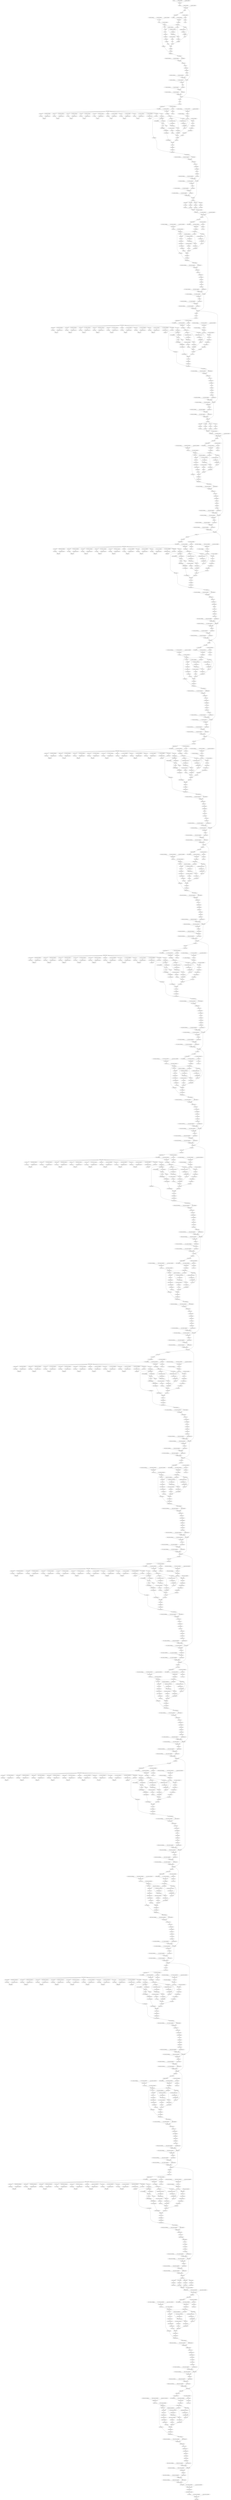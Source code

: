 strict digraph  {
"0 arg0_1" [id=0, type=input];
"1 _param_constant0" [id=1, type=get_attr];
"2 _param_constant1" [id=2, type=get_attr];
"3 conv2d" [id=3, type=conv2d];
"4 permute" [id=4, type=permute];
"5 _param_constant2" [id=5, type=get_attr];
"6 _param_constant3" [id=6, type=get_attr];
"7 layer_norm" [id=7, type=layer_norm];
"8 _tensor_constant0" [id=8, type=get_attr];
"9 _param_constant4" [id=9, type=get_attr];
"10 _param_constant5" [id=10, type=get_attr];
"11 linear" [id=11, type=linear];
"12 relu_" [id=12, type=relu_];
"13 _param_constant6" [id=13, type=get_attr];
"14 linear_1" [id=14, type=linear];
"15 view" [id=15, type=view];
"16 _tensor_constant1" [id=16, type=get_attr];
"17 index" [id=17, type=index];
"18 view_1" [id=18, type=view];
"19 permute_1" [id=19, type=permute];
"20 contiguous" [id=20, type=contiguous];
"21 unsqueeze" [id=21, type=unsqueeze];
"22 sigmoid" [id=22, type=sigmoid];
"23 mul" [id=23, type=mul];
"24 pad" [id=24, type=pad];
"25 view_2" [id=25, type=view];
"26 permute_2" [id=26, type=permute];
"27 reshape" [id=27, type=reshape];
"28 _param_constant7" [id=28, type=get_attr];
"29 clone" [id=29, type=clone];
"30 slice_1" [id=30, type=slice];
"31 zero_" [id=31, type=zero_];
"32 _param_constant8" [id=32, type=get_attr];
"33 linear_2" [id=33, type=linear];
"34 reshape_1" [id=34, type=reshape];
"35 permute_3" [id=35, type=permute];
"36 select" [id=36, type=select];
"37 select_1" [id=37, type=select];
"38 select_2" [id=38, type=select];
"39 linalg_vector_norm" [id=39, type=linalg_vector_norm];
"40 clamp_min" [id=40, type=clamp_min];
"41 expand_as" [id=41, type=expand_as];
"42 div" [id=42, type=div];
"43 linalg_vector_norm_1" [id=43, type=linalg_vector_norm];
"44 clamp_min_1" [id=44, type=clamp_min];
"45 expand_as_1" [id=45, type=expand_as];
"46 div_1" [id=46, type=div];
"47 transpose" [id=47, type=transpose];
"48 matmul" [id=48, type=matmul];
"49 _param_constant9" [id=49, type=get_attr];
"50 clamp" [id=50, type=clamp];
"51 exp" [id=51, type=exp];
"52 mul_1" [id=52, type=mul];
"53 add" [id=53, type=add];
"54 softmax" [id=54, type=softmax];
"55 dropout" [id=55, type=dropout];
"56 matmul_1" [id=56, type=matmul];
"57 transpose_1" [id=57, type=transpose];
"58 reshape_2" [id=58, type=reshape];
"59 _param_constant10" [id=59, type=get_attr];
"60 _param_constant11" [id=60, type=get_attr];
"61 linear_3" [id=61, type=linear];
"62 dropout_1" [id=62, type=dropout];
"63 view_3" [id=63, type=view];
"64 permute_4" [id=64, type=permute];
"65 reshape_3" [id=65, type=reshape];
"66 slice_2" [id=66, type=slice];
"67 slice_3" [id=67, type=slice];
"68 _param_constant12" [id=68, type=get_attr];
"69 _param_constant13" [id=69, type=get_attr];
"70 layer_norm_1" [id=70, type=layer_norm];
"71 add_1" [id=71, type=add];
"72 _param_constant14" [id=72, type=get_attr];
"73 _param_constant15" [id=73, type=get_attr];
"74 linear_4" [id=74, type=linear];
"75 gelu" [id=75, type=gelu];
"76 dropout_2" [id=76, type=dropout];
"77 _param_constant16" [id=77, type=get_attr];
"78 _param_constant17" [id=78, type=get_attr];
"79 linear_5" [id=79, type=linear];
"80 dropout_3" [id=80, type=dropout];
"81 _param_constant18" [id=81, type=get_attr];
"82 _param_constant19" [id=82, type=get_attr];
"83 layer_norm_2" [id=83, type=layer_norm];
"84 add_2" [id=84, type=add];
"85 _tensor_constant2" [id=85, type=get_attr];
"86 _param_constant20" [id=86, type=get_attr];
"87 _param_constant21" [id=87, type=get_attr];
"88 linear_6" [id=88, type=linear];
"89 relu__1" [id=89, type=relu_];
"90 _param_constant22" [id=90, type=get_attr];
"91 linear_7" [id=91, type=linear];
"92 view_4" [id=92, type=view];
"93 _tensor_constant3" [id=93, type=get_attr];
"94 index_1" [id=94, type=index];
"95 view_5" [id=95, type=view];
"96 permute_5" [id=96, type=permute];
"97 contiguous_1" [id=97, type=contiguous];
"98 unsqueeze_1" [id=98, type=unsqueeze];
"99 sigmoid_1" [id=99, type=sigmoid];
"100 mul_2" [id=100, type=mul];
"101 pad_1" [id=101, type=pad];
"102 roll" [id=102, type=roll];
"103 view_6" [id=103, type=view];
"104 permute_6" [id=104, type=permute];
"105 reshape_4" [id=105, type=reshape];
"106 _param_constant23" [id=106, type=get_attr];
"107 clone_1" [id=107, type=clone];
"108 slice_4" [id=108, type=slice];
"109 zero__1" [id=109, type=zero_];
"110 _param_constant24" [id=110, type=get_attr];
"111 linear_8" [id=111, type=linear];
"112 reshape_5" [id=112, type=reshape];
"113 permute_7" [id=113, type=permute];
"114 select_3" [id=114, type=select];
"115 select_4" [id=115, type=select];
"116 select_5" [id=116, type=select];
"117 linalg_vector_norm_2" [id=117, type=linalg_vector_norm];
"118 clamp_min_2" [id=118, type=clamp_min];
"119 expand_as_2" [id=119, type=expand_as];
"120 div_2" [id=120, type=div];
"121 linalg_vector_norm_3" [id=121, type=linalg_vector_norm];
"122 clamp_min_3" [id=122, type=clamp_min];
"123 expand_as_3" [id=123, type=expand_as];
"124 div_3" [id=124, type=div];
"125 transpose_2" [id=125, type=transpose];
"126 matmul_2" [id=126, type=matmul];
"127 _param_constant25" [id=127, type=get_attr];
"128 clamp_1" [id=128, type=clamp];
"129 exp_1" [id=129, type=exp];
"130 mul_3" [id=130, type=mul];
"131 add_3" [id=131, type=add];
"132 new_zeros" [id=132, type=new_zeros];
"133 _tensor_constant4" [id=133, type=get_attr];
"134 lift_fresh_copy" [id=134, type=lift_fresh_copy];
"135 slice_5" [id=135, type=slice];
"136 slice_6" [id=136, type=slice];
"137 fill_" [id=137, type=fill_];
"138 _tensor_constant5" [id=138, type=get_attr];
"139 lift_fresh_copy_1" [id=139, type=lift_fresh_copy];
"140 slice_7" [id=140, type=slice];
"141 slice_8" [id=141, type=slice];
"142 fill__1" [id=142, type=fill_];
"143 _tensor_constant6" [id=143, type=get_attr];
"144 lift_fresh_copy_2" [id=144, type=lift_fresh_copy];
"145 slice_9" [id=145, type=slice];
"146 slice_10" [id=146, type=slice];
"147 fill__2" [id=147, type=fill_];
"148 _tensor_constant7" [id=148, type=get_attr];
"149 lift_fresh_copy_3" [id=149, type=lift_fresh_copy];
"150 slice_11" [id=150, type=slice];
"151 slice_12" [id=151, type=slice];
"152 fill__3" [id=152, type=fill_];
"153 _tensor_constant8" [id=153, type=get_attr];
"154 lift_fresh_copy_4" [id=154, type=lift_fresh_copy];
"155 slice_13" [id=155, type=slice];
"156 slice_14" [id=156, type=slice];
"157 fill__4" [id=157, type=fill_];
"158 _tensor_constant9" [id=158, type=get_attr];
"159 lift_fresh_copy_5" [id=159, type=lift_fresh_copy];
"160 slice_15" [id=160, type=slice];
"161 slice_16" [id=161, type=slice];
"162 fill__5" [id=162, type=fill_];
"163 _tensor_constant10" [id=163, type=get_attr];
"164 lift_fresh_copy_6" [id=164, type=lift_fresh_copy];
"165 slice_17" [id=165, type=slice];
"166 slice_18" [id=166, type=slice];
"167 fill__6" [id=167, type=fill_];
"168 _tensor_constant11" [id=168, type=get_attr];
"169 lift_fresh_copy_7" [id=169, type=lift_fresh_copy];
"170 slice_19" [id=170, type=slice];
"171 slice_20" [id=171, type=slice];
"172 fill__7" [id=172, type=fill_];
"173 _tensor_constant12" [id=173, type=get_attr];
"174 lift_fresh_copy_8" [id=174, type=lift_fresh_copy];
"175 slice_21" [id=175, type=slice];
"176 slice_22" [id=176, type=slice];
"177 fill__8" [id=177, type=fill_];
"178 view_7" [id=178, type=view];
"179 permute_8" [id=179, type=permute];
"180 reshape_6" [id=180, type=reshape];
"181 unsqueeze_2" [id=181, type=unsqueeze];
"182 unsqueeze_3" [id=182, type=unsqueeze];
"183 sub" [id=183, type=sub];
"184 ne" [id=184, type=ne];
"185 masked_fill" [id=185, type=masked_fill];
"186 eq" [id=186, type=eq];
"187 masked_fill_1" [id=187, type=masked_fill];
"188 view_8" [id=188, type=view];
"189 unsqueeze_4" [id=189, type=unsqueeze];
"190 unsqueeze_5" [id=190, type=unsqueeze];
"191 add_4" [id=191, type=add];
"192 view_9" [id=192, type=view];
"193 softmax_1" [id=193, type=softmax];
"194 dropout_4" [id=194, type=dropout];
"195 matmul_3" [id=195, type=matmul];
"196 transpose_3" [id=196, type=transpose];
"197 reshape_7" [id=197, type=reshape];
"198 _param_constant26" [id=198, type=get_attr];
"199 _param_constant27" [id=199, type=get_attr];
"200 linear_9" [id=200, type=linear];
"201 dropout_5" [id=201, type=dropout];
"202 view_10" [id=202, type=view];
"203 permute_9" [id=203, type=permute];
"204 reshape_8" [id=204, type=reshape];
"205 roll_1" [id=205, type=roll];
"206 slice_23" [id=206, type=slice];
"207 slice_24" [id=207, type=slice];
"208 _param_constant28" [id=208, type=get_attr];
"209 _param_constant29" [id=209, type=get_attr];
"210 layer_norm_3" [id=210, type=layer_norm];
"211 add_5" [id=211, type=add];
"212 _param_constant30" [id=212, type=get_attr];
"213 _param_constant31" [id=213, type=get_attr];
"214 linear_10" [id=214, type=linear];
"215 gelu_1" [id=215, type=gelu];
"216 dropout_6" [id=216, type=dropout];
"217 _param_constant32" [id=217, type=get_attr];
"218 _param_constant33" [id=218, type=get_attr];
"219 linear_11" [id=219, type=linear];
"220 dropout_7" [id=220, type=dropout];
"221 _param_constant34" [id=221, type=get_attr];
"222 _param_constant35" [id=222, type=get_attr];
"223 layer_norm_4" [id=223, type=layer_norm];
"224 add_6" [id=224, type=add];
"225 pad_2" [id=225, type=pad];
"226 slice_25" [id=226, type=slice];
"227 slice_26" [id=227, type=slice];
"228 slice_27" [id=228, type=slice];
"229 slice_28" [id=229, type=slice];
"230 slice_29" [id=230, type=slice];
"231 slice_30" [id=231, type=slice];
"232 slice_31" [id=232, type=slice];
"233 slice_32" [id=233, type=slice];
"234 slice_33" [id=234, type=slice];
"235 slice_34" [id=235, type=slice];
"236 slice_35" [id=236, type=slice];
"237 slice_36" [id=237, type=slice];
"238 cat" [id=238, type=cat];
"239 _param_constant36" [id=239, type=get_attr];
"240 linear_12" [id=240, type=linear];
"241 _param_constant37" [id=241, type=get_attr];
"242 _param_constant38" [id=242, type=get_attr];
"243 layer_norm_5" [id=243, type=layer_norm];
"244 _tensor_constant13" [id=244, type=get_attr];
"245 _param_constant39" [id=245, type=get_attr];
"246 _param_constant40" [id=246, type=get_attr];
"247 linear_13" [id=247, type=linear];
"248 relu__2" [id=248, type=relu_];
"249 _param_constant41" [id=249, type=get_attr];
"250 linear_14" [id=250, type=linear];
"251 view_11" [id=251, type=view];
"252 _tensor_constant14" [id=252, type=get_attr];
"253 index_2" [id=253, type=index];
"254 view_12" [id=254, type=view];
"255 permute_10" [id=255, type=permute];
"256 contiguous_2" [id=256, type=contiguous];
"257 unsqueeze_6" [id=257, type=unsqueeze];
"258 sigmoid_2" [id=258, type=sigmoid];
"259 mul_4" [id=259, type=mul];
"260 pad_3" [id=260, type=pad];
"261 view_13" [id=261, type=view];
"262 permute_11" [id=262, type=permute];
"263 reshape_9" [id=263, type=reshape];
"264 _param_constant42" [id=264, type=get_attr];
"265 clone_2" [id=265, type=clone];
"266 slice_37" [id=266, type=slice];
"267 zero__2" [id=267, type=zero_];
"268 _param_constant43" [id=268, type=get_attr];
"269 linear_15" [id=269, type=linear];
"270 reshape_10" [id=270, type=reshape];
"271 permute_12" [id=271, type=permute];
"272 select_6" [id=272, type=select];
"273 select_7" [id=273, type=select];
"274 select_8" [id=274, type=select];
"275 linalg_vector_norm_4" [id=275, type=linalg_vector_norm];
"276 clamp_min_4" [id=276, type=clamp_min];
"277 expand_as_4" [id=277, type=expand_as];
"278 div_4" [id=278, type=div];
"279 linalg_vector_norm_5" [id=279, type=linalg_vector_norm];
"280 clamp_min_5" [id=280, type=clamp_min];
"281 expand_as_5" [id=281, type=expand_as];
"282 div_5" [id=282, type=div];
"283 transpose_4" [id=283, type=transpose];
"284 matmul_4" [id=284, type=matmul];
"285 _param_constant44" [id=285, type=get_attr];
"286 clamp_2" [id=286, type=clamp];
"287 exp_2" [id=287, type=exp];
"288 mul_5" [id=288, type=mul];
"289 add_7" [id=289, type=add];
"290 softmax_2" [id=290, type=softmax];
"291 dropout_8" [id=291, type=dropout];
"292 matmul_5" [id=292, type=matmul];
"293 transpose_5" [id=293, type=transpose];
"294 reshape_11" [id=294, type=reshape];
"295 _param_constant45" [id=295, type=get_attr];
"296 _param_constant46" [id=296, type=get_attr];
"297 linear_16" [id=297, type=linear];
"298 dropout_9" [id=298, type=dropout];
"299 view_14" [id=299, type=view];
"300 permute_13" [id=300, type=permute];
"301 reshape_12" [id=301, type=reshape];
"302 slice_38" [id=302, type=slice];
"303 slice_39" [id=303, type=slice];
"304 slice_40" [id=304, type=slice];
"305 slice_41" [id=305, type=slice];
"306 contiguous_3" [id=306, type=contiguous];
"307 _param_constant47" [id=307, type=get_attr];
"308 _param_constant48" [id=308, type=get_attr];
"309 layer_norm_6" [id=309, type=layer_norm];
"310 add_8" [id=310, type=add];
"311 _param_constant49" [id=311, type=get_attr];
"312 _param_constant50" [id=312, type=get_attr];
"313 linear_17" [id=313, type=linear];
"314 gelu_2" [id=314, type=gelu];
"315 dropout_10" [id=315, type=dropout];
"316 _param_constant51" [id=316, type=get_attr];
"317 _param_constant52" [id=317, type=get_attr];
"318 linear_18" [id=318, type=linear];
"319 dropout_11" [id=319, type=dropout];
"320 _param_constant53" [id=320, type=get_attr];
"321 _param_constant54" [id=321, type=get_attr];
"322 layer_norm_7" [id=322, type=layer_norm];
"323 add_9" [id=323, type=add];
"324 _tensor_constant15" [id=324, type=get_attr];
"325 _param_constant55" [id=325, type=get_attr];
"326 _param_constant56" [id=326, type=get_attr];
"327 linear_19" [id=327, type=linear];
"328 relu__3" [id=328, type=relu_];
"329 _param_constant57" [id=329, type=get_attr];
"330 linear_20" [id=330, type=linear];
"331 view_15" [id=331, type=view];
"332 _tensor_constant16" [id=332, type=get_attr];
"333 index_3" [id=333, type=index];
"334 view_16" [id=334, type=view];
"335 permute_14" [id=335, type=permute];
"336 contiguous_4" [id=336, type=contiguous];
"337 unsqueeze_7" [id=337, type=unsqueeze];
"338 sigmoid_3" [id=338, type=sigmoid];
"339 mul_6" [id=339, type=mul];
"340 pad_4" [id=340, type=pad];
"341 roll_2" [id=341, type=roll];
"342 view_17" [id=342, type=view];
"343 permute_15" [id=343, type=permute];
"344 reshape_13" [id=344, type=reshape];
"345 _param_constant58" [id=345, type=get_attr];
"346 clone_3" [id=346, type=clone];
"347 slice_42" [id=347, type=slice];
"348 zero__3" [id=348, type=zero_];
"349 _param_constant59" [id=349, type=get_attr];
"350 linear_21" [id=350, type=linear];
"351 reshape_14" [id=351, type=reshape];
"352 permute_16" [id=352, type=permute];
"353 select_9" [id=353, type=select];
"354 select_10" [id=354, type=select];
"355 select_11" [id=355, type=select];
"356 linalg_vector_norm_6" [id=356, type=linalg_vector_norm];
"357 clamp_min_6" [id=357, type=clamp_min];
"358 expand_as_6" [id=358, type=expand_as];
"359 div_6" [id=359, type=div];
"360 linalg_vector_norm_7" [id=360, type=linalg_vector_norm];
"361 clamp_min_7" [id=361, type=clamp_min];
"362 expand_as_7" [id=362, type=expand_as];
"363 div_7" [id=363, type=div];
"364 transpose_6" [id=364, type=transpose];
"365 matmul_6" [id=365, type=matmul];
"366 _param_constant60" [id=366, type=get_attr];
"367 clamp_3" [id=367, type=clamp];
"368 exp_3" [id=368, type=exp];
"369 mul_7" [id=369, type=mul];
"370 add_10" [id=370, type=add];
"371 new_zeros_1" [id=371, type=new_zeros];
"372 _tensor_constant17" [id=372, type=get_attr];
"373 lift_fresh_copy_9" [id=373, type=lift_fresh_copy];
"374 slice_43" [id=374, type=slice];
"375 slice_44" [id=375, type=slice];
"376 fill__9" [id=376, type=fill_];
"377 _tensor_constant18" [id=377, type=get_attr];
"378 lift_fresh_copy_10" [id=378, type=lift_fresh_copy];
"379 slice_45" [id=379, type=slice];
"380 slice_46" [id=380, type=slice];
"381 fill__10" [id=381, type=fill_];
"382 _tensor_constant19" [id=382, type=get_attr];
"383 lift_fresh_copy_11" [id=383, type=lift_fresh_copy];
"384 slice_47" [id=384, type=slice];
"385 slice_48" [id=385, type=slice];
"386 fill__11" [id=386, type=fill_];
"387 _tensor_constant20" [id=387, type=get_attr];
"388 lift_fresh_copy_12" [id=388, type=lift_fresh_copy];
"389 slice_49" [id=389, type=slice];
"390 slice_50" [id=390, type=slice];
"391 fill__12" [id=391, type=fill_];
"392 _tensor_constant21" [id=392, type=get_attr];
"393 lift_fresh_copy_13" [id=393, type=lift_fresh_copy];
"394 slice_51" [id=394, type=slice];
"395 slice_52" [id=395, type=slice];
"396 fill__13" [id=396, type=fill_];
"397 _tensor_constant22" [id=397, type=get_attr];
"398 lift_fresh_copy_14" [id=398, type=lift_fresh_copy];
"399 slice_53" [id=399, type=slice];
"400 slice_54" [id=400, type=slice];
"401 fill__14" [id=401, type=fill_];
"402 _tensor_constant23" [id=402, type=get_attr];
"403 lift_fresh_copy_15" [id=403, type=lift_fresh_copy];
"404 slice_55" [id=404, type=slice];
"405 slice_56" [id=405, type=slice];
"406 fill__15" [id=406, type=fill_];
"407 _tensor_constant24" [id=407, type=get_attr];
"408 lift_fresh_copy_16" [id=408, type=lift_fresh_copy];
"409 slice_57" [id=409, type=slice];
"410 slice_58" [id=410, type=slice];
"411 fill__16" [id=411, type=fill_];
"412 _tensor_constant25" [id=412, type=get_attr];
"413 lift_fresh_copy_17" [id=413, type=lift_fresh_copy];
"414 slice_59" [id=414, type=slice];
"415 slice_60" [id=415, type=slice];
"416 fill__17" [id=416, type=fill_];
"417 view_18" [id=417, type=view];
"418 permute_17" [id=418, type=permute];
"419 reshape_15" [id=419, type=reshape];
"420 unsqueeze_8" [id=420, type=unsqueeze];
"421 unsqueeze_9" [id=421, type=unsqueeze];
"422 sub_1" [id=422, type=sub];
"423 ne_1" [id=423, type=ne];
"424 masked_fill_2" [id=424, type=masked_fill];
"425 eq_1" [id=425, type=eq];
"426 masked_fill_3" [id=426, type=masked_fill];
"427 view_19" [id=427, type=view];
"428 unsqueeze_10" [id=428, type=unsqueeze];
"429 unsqueeze_11" [id=429, type=unsqueeze];
"430 add_11" [id=430, type=add];
"431 view_20" [id=431, type=view];
"432 softmax_3" [id=432, type=softmax];
"433 dropout_12" [id=433, type=dropout];
"434 matmul_7" [id=434, type=matmul];
"435 transpose_7" [id=435, type=transpose];
"436 reshape_16" [id=436, type=reshape];
"437 _param_constant61" [id=437, type=get_attr];
"438 _param_constant62" [id=438, type=get_attr];
"439 linear_22" [id=439, type=linear];
"440 dropout_13" [id=440, type=dropout];
"441 view_21" [id=441, type=view];
"442 permute_18" [id=442, type=permute];
"443 reshape_17" [id=443, type=reshape];
"444 roll_3" [id=444, type=roll];
"445 slice_61" [id=445, type=slice];
"446 slice_62" [id=446, type=slice];
"447 slice_63" [id=447, type=slice];
"448 slice_64" [id=448, type=slice];
"449 contiguous_5" [id=449, type=contiguous];
"450 _param_constant63" [id=450, type=get_attr];
"451 _param_constant64" [id=451, type=get_attr];
"452 layer_norm_8" [id=452, type=layer_norm];
"453 add_12" [id=453, type=add];
"454 _param_constant65" [id=454, type=get_attr];
"455 _param_constant66" [id=455, type=get_attr];
"456 linear_23" [id=456, type=linear];
"457 gelu_3" [id=457, type=gelu];
"458 dropout_14" [id=458, type=dropout];
"459 _param_constant67" [id=459, type=get_attr];
"460 _param_constant68" [id=460, type=get_attr];
"461 linear_24" [id=461, type=linear];
"462 dropout_15" [id=462, type=dropout];
"463 _param_constant69" [id=463, type=get_attr];
"464 _param_constant70" [id=464, type=get_attr];
"465 layer_norm_9" [id=465, type=layer_norm];
"466 add_13" [id=466, type=add];
"467 pad_5" [id=467, type=pad];
"468 slice_65" [id=468, type=slice];
"469 slice_66" [id=469, type=slice];
"470 slice_67" [id=470, type=slice];
"471 slice_68" [id=471, type=slice];
"472 slice_69" [id=472, type=slice];
"473 slice_70" [id=473, type=slice];
"474 slice_71" [id=474, type=slice];
"475 slice_72" [id=475, type=slice];
"476 slice_73" [id=476, type=slice];
"477 slice_74" [id=477, type=slice];
"478 slice_75" [id=478, type=slice];
"479 slice_76" [id=479, type=slice];
"480 cat_1" [id=480, type=cat];
"481 _param_constant71" [id=481, type=get_attr];
"482 linear_25" [id=482, type=linear];
"483 _param_constant72" [id=483, type=get_attr];
"484 _param_constant73" [id=484, type=get_attr];
"485 layer_norm_10" [id=485, type=layer_norm];
"486 _tensor_constant26" [id=486, type=get_attr];
"487 _param_constant74" [id=487, type=get_attr];
"488 _param_constant75" [id=488, type=get_attr];
"489 linear_26" [id=489, type=linear];
"490 relu__4" [id=490, type=relu_];
"491 _param_constant76" [id=491, type=get_attr];
"492 linear_27" [id=492, type=linear];
"493 view_22" [id=493, type=view];
"494 _tensor_constant27" [id=494, type=get_attr];
"495 index_4" [id=495, type=index];
"496 view_23" [id=496, type=view];
"497 permute_19" [id=497, type=permute];
"498 contiguous_6" [id=498, type=contiguous];
"499 unsqueeze_12" [id=499, type=unsqueeze];
"500 sigmoid_4" [id=500, type=sigmoid];
"501 mul_8" [id=501, type=mul];
"502 pad_6" [id=502, type=pad];
"503 view_24" [id=503, type=view];
"504 permute_20" [id=504, type=permute];
"505 reshape_18" [id=505, type=reshape];
"506 _param_constant77" [id=506, type=get_attr];
"507 clone_4" [id=507, type=clone];
"508 slice_77" [id=508, type=slice];
"509 zero__4" [id=509, type=zero_];
"510 _param_constant78" [id=510, type=get_attr];
"511 linear_28" [id=511, type=linear];
"512 reshape_19" [id=512, type=reshape];
"513 permute_21" [id=513, type=permute];
"514 select_12" [id=514, type=select];
"515 select_13" [id=515, type=select];
"516 select_14" [id=516, type=select];
"517 linalg_vector_norm_8" [id=517, type=linalg_vector_norm];
"518 clamp_min_8" [id=518, type=clamp_min];
"519 expand_as_8" [id=519, type=expand_as];
"520 div_8" [id=520, type=div];
"521 linalg_vector_norm_9" [id=521, type=linalg_vector_norm];
"522 clamp_min_9" [id=522, type=clamp_min];
"523 expand_as_9" [id=523, type=expand_as];
"524 div_9" [id=524, type=div];
"525 transpose_8" [id=525, type=transpose];
"526 matmul_8" [id=526, type=matmul];
"527 _param_constant79" [id=527, type=get_attr];
"528 clamp_4" [id=528, type=clamp];
"529 exp_4" [id=529, type=exp];
"530 mul_9" [id=530, type=mul];
"531 add_14" [id=531, type=add];
"532 softmax_4" [id=532, type=softmax];
"533 dropout_16" [id=533, type=dropout];
"534 matmul_9" [id=534, type=matmul];
"535 transpose_9" [id=535, type=transpose];
"536 reshape_20" [id=536, type=reshape];
"537 _param_constant80" [id=537, type=get_attr];
"538 _param_constant81" [id=538, type=get_attr];
"539 linear_29" [id=539, type=linear];
"540 dropout_17" [id=540, type=dropout];
"541 view_25" [id=541, type=view];
"542 permute_22" [id=542, type=permute];
"543 reshape_21" [id=543, type=reshape];
"544 slice_78" [id=544, type=slice];
"545 slice_79" [id=545, type=slice];
"546 slice_80" [id=546, type=slice];
"547 slice_81" [id=547, type=slice];
"548 contiguous_7" [id=548, type=contiguous];
"549 _param_constant82" [id=549, type=get_attr];
"550 _param_constant83" [id=550, type=get_attr];
"551 layer_norm_11" [id=551, type=layer_norm];
"552 add_15" [id=552, type=add];
"553 _param_constant84" [id=553, type=get_attr];
"554 _param_constant85" [id=554, type=get_attr];
"555 linear_30" [id=555, type=linear];
"556 gelu_4" [id=556, type=gelu];
"557 dropout_18" [id=557, type=dropout];
"558 _param_constant86" [id=558, type=get_attr];
"559 _param_constant87" [id=559, type=get_attr];
"560 linear_31" [id=560, type=linear];
"561 dropout_19" [id=561, type=dropout];
"562 _param_constant88" [id=562, type=get_attr];
"563 _param_constant89" [id=563, type=get_attr];
"564 layer_norm_12" [id=564, type=layer_norm];
"565 add_16" [id=565, type=add];
"566 _tensor_constant28" [id=566, type=get_attr];
"567 _param_constant90" [id=567, type=get_attr];
"568 _param_constant91" [id=568, type=get_attr];
"569 linear_32" [id=569, type=linear];
"570 relu__5" [id=570, type=relu_];
"571 _param_constant92" [id=571, type=get_attr];
"572 linear_33" [id=572, type=linear];
"573 view_26" [id=573, type=view];
"574 _tensor_constant29" [id=574, type=get_attr];
"575 index_5" [id=575, type=index];
"576 view_27" [id=576, type=view];
"577 permute_23" [id=577, type=permute];
"578 contiguous_8" [id=578, type=contiguous];
"579 unsqueeze_13" [id=579, type=unsqueeze];
"580 sigmoid_5" [id=580, type=sigmoid];
"581 mul_10" [id=581, type=mul];
"582 pad_7" [id=582, type=pad];
"583 roll_4" [id=583, type=roll];
"584 view_28" [id=584, type=view];
"585 permute_24" [id=585, type=permute];
"586 reshape_22" [id=586, type=reshape];
"587 _param_constant93" [id=587, type=get_attr];
"588 clone_5" [id=588, type=clone];
"589 slice_82" [id=589, type=slice];
"590 zero__5" [id=590, type=zero_];
"591 _param_constant94" [id=591, type=get_attr];
"592 linear_34" [id=592, type=linear];
"593 reshape_23" [id=593, type=reshape];
"594 permute_25" [id=594, type=permute];
"595 select_15" [id=595, type=select];
"596 select_16" [id=596, type=select];
"597 select_17" [id=597, type=select];
"598 linalg_vector_norm_10" [id=598, type=linalg_vector_norm];
"599 clamp_min_10" [id=599, type=clamp_min];
"600 expand_as_10" [id=600, type=expand_as];
"601 div_10" [id=601, type=div];
"602 linalg_vector_norm_11" [id=602, type=linalg_vector_norm];
"603 clamp_min_11" [id=603, type=clamp_min];
"604 expand_as_11" [id=604, type=expand_as];
"605 div_11" [id=605, type=div];
"606 transpose_10" [id=606, type=transpose];
"607 matmul_10" [id=607, type=matmul];
"608 _param_constant95" [id=608, type=get_attr];
"609 clamp_5" [id=609, type=clamp];
"610 exp_5" [id=610, type=exp];
"611 mul_11" [id=611, type=mul];
"612 add_17" [id=612, type=add];
"613 new_zeros_2" [id=613, type=new_zeros];
"614 _tensor_constant30" [id=614, type=get_attr];
"615 lift_fresh_copy_18" [id=615, type=lift_fresh_copy];
"616 slice_83" [id=616, type=slice];
"617 slice_84" [id=617, type=slice];
"618 fill__18" [id=618, type=fill_];
"619 _tensor_constant31" [id=619, type=get_attr];
"620 lift_fresh_copy_19" [id=620, type=lift_fresh_copy];
"621 slice_85" [id=621, type=slice];
"622 slice_86" [id=622, type=slice];
"623 fill__19" [id=623, type=fill_];
"624 _tensor_constant32" [id=624, type=get_attr];
"625 lift_fresh_copy_20" [id=625, type=lift_fresh_copy];
"626 slice_87" [id=626, type=slice];
"627 slice_88" [id=627, type=slice];
"628 fill__20" [id=628, type=fill_];
"629 _tensor_constant33" [id=629, type=get_attr];
"630 lift_fresh_copy_21" [id=630, type=lift_fresh_copy];
"631 slice_89" [id=631, type=slice];
"632 slice_90" [id=632, type=slice];
"633 fill__21" [id=633, type=fill_];
"634 _tensor_constant34" [id=634, type=get_attr];
"635 lift_fresh_copy_22" [id=635, type=lift_fresh_copy];
"636 slice_91" [id=636, type=slice];
"637 slice_92" [id=637, type=slice];
"638 fill__22" [id=638, type=fill_];
"639 _tensor_constant35" [id=639, type=get_attr];
"640 lift_fresh_copy_23" [id=640, type=lift_fresh_copy];
"641 slice_93" [id=641, type=slice];
"642 slice_94" [id=642, type=slice];
"643 fill__23" [id=643, type=fill_];
"644 _tensor_constant36" [id=644, type=get_attr];
"645 lift_fresh_copy_24" [id=645, type=lift_fresh_copy];
"646 slice_95" [id=646, type=slice];
"647 slice_96" [id=647, type=slice];
"648 fill__24" [id=648, type=fill_];
"649 _tensor_constant37" [id=649, type=get_attr];
"650 lift_fresh_copy_25" [id=650, type=lift_fresh_copy];
"651 slice_97" [id=651, type=slice];
"652 slice_98" [id=652, type=slice];
"653 fill__25" [id=653, type=fill_];
"654 _tensor_constant38" [id=654, type=get_attr];
"655 lift_fresh_copy_26" [id=655, type=lift_fresh_copy];
"656 slice_99" [id=656, type=slice];
"657 slice_100" [id=657, type=slice];
"658 fill__26" [id=658, type=fill_];
"659 view_29" [id=659, type=view];
"660 permute_26" [id=660, type=permute];
"661 reshape_24" [id=661, type=reshape];
"662 unsqueeze_14" [id=662, type=unsqueeze];
"663 unsqueeze_15" [id=663, type=unsqueeze];
"664 sub_2" [id=664, type=sub];
"665 ne_2" [id=665, type=ne];
"666 masked_fill_4" [id=666, type=masked_fill];
"667 eq_2" [id=667, type=eq];
"668 masked_fill_5" [id=668, type=masked_fill];
"669 view_30" [id=669, type=view];
"670 unsqueeze_16" [id=670, type=unsqueeze];
"671 unsqueeze_17" [id=671, type=unsqueeze];
"672 add_18" [id=672, type=add];
"673 view_31" [id=673, type=view];
"674 softmax_5" [id=674, type=softmax];
"675 dropout_20" [id=675, type=dropout];
"676 matmul_11" [id=676, type=matmul];
"677 transpose_11" [id=677, type=transpose];
"678 reshape_25" [id=678, type=reshape];
"679 _param_constant96" [id=679, type=get_attr];
"680 _param_constant97" [id=680, type=get_attr];
"681 linear_35" [id=681, type=linear];
"682 dropout_21" [id=682, type=dropout];
"683 view_32" [id=683, type=view];
"684 permute_27" [id=684, type=permute];
"685 reshape_26" [id=685, type=reshape];
"686 roll_5" [id=686, type=roll];
"687 slice_101" [id=687, type=slice];
"688 slice_102" [id=688, type=slice];
"689 slice_103" [id=689, type=slice];
"690 slice_104" [id=690, type=slice];
"691 contiguous_9" [id=691, type=contiguous];
"692 _param_constant98" [id=692, type=get_attr];
"693 _param_constant99" [id=693, type=get_attr];
"694 layer_norm_13" [id=694, type=layer_norm];
"695 add_19" [id=695, type=add];
"696 _param_constant100" [id=696, type=get_attr];
"697 _param_constant101" [id=697, type=get_attr];
"698 linear_36" [id=698, type=linear];
"699 gelu_5" [id=699, type=gelu];
"700 dropout_22" [id=700, type=dropout];
"701 _param_constant102" [id=701, type=get_attr];
"702 _param_constant103" [id=702, type=get_attr];
"703 linear_37" [id=703, type=linear];
"704 dropout_23" [id=704, type=dropout];
"705 _param_constant104" [id=705, type=get_attr];
"706 _param_constant105" [id=706, type=get_attr];
"707 layer_norm_14" [id=707, type=layer_norm];
"708 add_20" [id=708, type=add];
"709 _tensor_constant39" [id=709, type=get_attr];
"710 _param_constant106" [id=710, type=get_attr];
"711 _param_constant107" [id=711, type=get_attr];
"712 linear_38" [id=712, type=linear];
"713 relu__6" [id=713, type=relu_];
"714 _param_constant108" [id=714, type=get_attr];
"715 linear_39" [id=715, type=linear];
"716 view_33" [id=716, type=view];
"717 _tensor_constant40" [id=717, type=get_attr];
"718 index_6" [id=718, type=index];
"719 view_34" [id=719, type=view];
"720 permute_28" [id=720, type=permute];
"721 contiguous_10" [id=721, type=contiguous];
"722 unsqueeze_18" [id=722, type=unsqueeze];
"723 sigmoid_6" [id=723, type=sigmoid];
"724 mul_12" [id=724, type=mul];
"725 pad_8" [id=725, type=pad];
"726 view_35" [id=726, type=view];
"727 permute_29" [id=727, type=permute];
"728 reshape_27" [id=728, type=reshape];
"729 _param_constant109" [id=729, type=get_attr];
"730 clone_6" [id=730, type=clone];
"731 slice_105" [id=731, type=slice];
"732 zero__6" [id=732, type=zero_];
"733 _param_constant110" [id=733, type=get_attr];
"734 linear_40" [id=734, type=linear];
"735 reshape_28" [id=735, type=reshape];
"736 permute_30" [id=736, type=permute];
"737 select_18" [id=737, type=select];
"738 select_19" [id=738, type=select];
"739 select_20" [id=739, type=select];
"740 linalg_vector_norm_12" [id=740, type=linalg_vector_norm];
"741 clamp_min_12" [id=741, type=clamp_min];
"742 expand_as_12" [id=742, type=expand_as];
"743 div_12" [id=743, type=div];
"744 linalg_vector_norm_13" [id=744, type=linalg_vector_norm];
"745 clamp_min_13" [id=745, type=clamp_min];
"746 expand_as_13" [id=746, type=expand_as];
"747 div_13" [id=747, type=div];
"748 transpose_12" [id=748, type=transpose];
"749 matmul_12" [id=749, type=matmul];
"750 _param_constant111" [id=750, type=get_attr];
"751 clamp_6" [id=751, type=clamp];
"752 exp_6" [id=752, type=exp];
"753 mul_13" [id=753, type=mul];
"754 add_21" [id=754, type=add];
"755 softmax_6" [id=755, type=softmax];
"756 dropout_24" [id=756, type=dropout];
"757 matmul_13" [id=757, type=matmul];
"758 transpose_13" [id=758, type=transpose];
"759 reshape_29" [id=759, type=reshape];
"760 _param_constant112" [id=760, type=get_attr];
"761 _param_constant113" [id=761, type=get_attr];
"762 linear_41" [id=762, type=linear];
"763 dropout_25" [id=763, type=dropout];
"764 view_36" [id=764, type=view];
"765 permute_31" [id=765, type=permute];
"766 reshape_30" [id=766, type=reshape];
"767 slice_106" [id=767, type=slice];
"768 slice_107" [id=768, type=slice];
"769 slice_108" [id=769, type=slice];
"770 slice_109" [id=770, type=slice];
"771 contiguous_11" [id=771, type=contiguous];
"772 _param_constant114" [id=772, type=get_attr];
"773 _param_constant115" [id=773, type=get_attr];
"774 layer_norm_15" [id=774, type=layer_norm];
"775 add_22" [id=775, type=add];
"776 _param_constant116" [id=776, type=get_attr];
"777 _param_constant117" [id=777, type=get_attr];
"778 linear_42" [id=778, type=linear];
"779 gelu_6" [id=779, type=gelu];
"780 dropout_26" [id=780, type=dropout];
"781 _param_constant118" [id=781, type=get_attr];
"782 _param_constant119" [id=782, type=get_attr];
"783 linear_43" [id=783, type=linear];
"784 dropout_27" [id=784, type=dropout];
"785 _param_constant120" [id=785, type=get_attr];
"786 _param_constant121" [id=786, type=get_attr];
"787 layer_norm_16" [id=787, type=layer_norm];
"788 add_23" [id=788, type=add];
"789 _tensor_constant41" [id=789, type=get_attr];
"790 _param_constant122" [id=790, type=get_attr];
"791 _param_constant123" [id=791, type=get_attr];
"792 linear_44" [id=792, type=linear];
"793 relu__7" [id=793, type=relu_];
"794 _param_constant124" [id=794, type=get_attr];
"795 linear_45" [id=795, type=linear];
"796 view_37" [id=796, type=view];
"797 _tensor_constant42" [id=797, type=get_attr];
"798 index_7" [id=798, type=index];
"799 view_38" [id=799, type=view];
"800 permute_32" [id=800, type=permute];
"801 contiguous_12" [id=801, type=contiguous];
"802 unsqueeze_19" [id=802, type=unsqueeze];
"803 sigmoid_7" [id=803, type=sigmoid];
"804 mul_14" [id=804, type=mul];
"805 pad_9" [id=805, type=pad];
"806 roll_6" [id=806, type=roll];
"807 view_39" [id=807, type=view];
"808 permute_33" [id=808, type=permute];
"809 reshape_31" [id=809, type=reshape];
"810 _param_constant125" [id=810, type=get_attr];
"811 clone_7" [id=811, type=clone];
"812 slice_110" [id=812, type=slice];
"813 zero__7" [id=813, type=zero_];
"814 _param_constant126" [id=814, type=get_attr];
"815 linear_46" [id=815, type=linear];
"816 reshape_32" [id=816, type=reshape];
"817 permute_34" [id=817, type=permute];
"818 select_21" [id=818, type=select];
"819 select_22" [id=819, type=select];
"820 select_23" [id=820, type=select];
"821 linalg_vector_norm_14" [id=821, type=linalg_vector_norm];
"822 clamp_min_14" [id=822, type=clamp_min];
"823 expand_as_14" [id=823, type=expand_as];
"824 div_14" [id=824, type=div];
"825 linalg_vector_norm_15" [id=825, type=linalg_vector_norm];
"826 clamp_min_15" [id=826, type=clamp_min];
"827 expand_as_15" [id=827, type=expand_as];
"828 div_15" [id=828, type=div];
"829 transpose_14" [id=829, type=transpose];
"830 matmul_14" [id=830, type=matmul];
"831 _param_constant127" [id=831, type=get_attr];
"832 clamp_7" [id=832, type=clamp];
"833 exp_7" [id=833, type=exp];
"834 mul_15" [id=834, type=mul];
"835 add_24" [id=835, type=add];
"836 new_zeros_3" [id=836, type=new_zeros];
"837 _tensor_constant43" [id=837, type=get_attr];
"838 lift_fresh_copy_27" [id=838, type=lift_fresh_copy];
"839 slice_111" [id=839, type=slice];
"840 slice_112" [id=840, type=slice];
"841 fill__27" [id=841, type=fill_];
"842 _tensor_constant44" [id=842, type=get_attr];
"843 lift_fresh_copy_28" [id=843, type=lift_fresh_copy];
"844 slice_113" [id=844, type=slice];
"845 slice_114" [id=845, type=slice];
"846 fill__28" [id=846, type=fill_];
"847 _tensor_constant45" [id=847, type=get_attr];
"848 lift_fresh_copy_29" [id=848, type=lift_fresh_copy];
"849 slice_115" [id=849, type=slice];
"850 slice_116" [id=850, type=slice];
"851 fill__29" [id=851, type=fill_];
"852 _tensor_constant46" [id=852, type=get_attr];
"853 lift_fresh_copy_30" [id=853, type=lift_fresh_copy];
"854 slice_117" [id=854, type=slice];
"855 slice_118" [id=855, type=slice];
"856 fill__30" [id=856, type=fill_];
"857 _tensor_constant47" [id=857, type=get_attr];
"858 lift_fresh_copy_31" [id=858, type=lift_fresh_copy];
"859 slice_119" [id=859, type=slice];
"860 slice_120" [id=860, type=slice];
"861 fill__31" [id=861, type=fill_];
"862 _tensor_constant48" [id=862, type=get_attr];
"863 lift_fresh_copy_32" [id=863, type=lift_fresh_copy];
"864 slice_121" [id=864, type=slice];
"865 slice_122" [id=865, type=slice];
"866 fill__32" [id=866, type=fill_];
"867 _tensor_constant49" [id=867, type=get_attr];
"868 lift_fresh_copy_33" [id=868, type=lift_fresh_copy];
"869 slice_123" [id=869, type=slice];
"870 slice_124" [id=870, type=slice];
"871 fill__33" [id=871, type=fill_];
"872 _tensor_constant50" [id=872, type=get_attr];
"873 lift_fresh_copy_34" [id=873, type=lift_fresh_copy];
"874 slice_125" [id=874, type=slice];
"875 slice_126" [id=875, type=slice];
"876 fill__34" [id=876, type=fill_];
"877 _tensor_constant51" [id=877, type=get_attr];
"878 lift_fresh_copy_35" [id=878, type=lift_fresh_copy];
"879 slice_127" [id=879, type=slice];
"880 slice_128" [id=880, type=slice];
"881 fill__35" [id=881, type=fill_];
"882 view_40" [id=882, type=view];
"883 permute_35" [id=883, type=permute];
"884 reshape_33" [id=884, type=reshape];
"885 unsqueeze_20" [id=885, type=unsqueeze];
"886 unsqueeze_21" [id=886, type=unsqueeze];
"887 sub_3" [id=887, type=sub];
"888 ne_3" [id=888, type=ne];
"889 masked_fill_6" [id=889, type=masked_fill];
"890 eq_3" [id=890, type=eq];
"891 masked_fill_7" [id=891, type=masked_fill];
"892 view_41" [id=892, type=view];
"893 unsqueeze_22" [id=893, type=unsqueeze];
"894 unsqueeze_23" [id=894, type=unsqueeze];
"895 add_25" [id=895, type=add];
"896 view_42" [id=896, type=view];
"897 softmax_7" [id=897, type=softmax];
"898 dropout_28" [id=898, type=dropout];
"899 matmul_15" [id=899, type=matmul];
"900 transpose_15" [id=900, type=transpose];
"901 reshape_34" [id=901, type=reshape];
"902 _param_constant128" [id=902, type=get_attr];
"903 _param_constant129" [id=903, type=get_attr];
"904 linear_47" [id=904, type=linear];
"905 dropout_29" [id=905, type=dropout];
"906 view_43" [id=906, type=view];
"907 permute_36" [id=907, type=permute];
"908 reshape_35" [id=908, type=reshape];
"909 roll_7" [id=909, type=roll];
"910 slice_129" [id=910, type=slice];
"911 slice_130" [id=911, type=slice];
"912 slice_131" [id=912, type=slice];
"913 slice_132" [id=913, type=slice];
"914 contiguous_13" [id=914, type=contiguous];
"915 _param_constant130" [id=915, type=get_attr];
"916 _param_constant131" [id=916, type=get_attr];
"917 layer_norm_17" [id=917, type=layer_norm];
"918 add_26" [id=918, type=add];
"919 _param_constant132" [id=919, type=get_attr];
"920 _param_constant133" [id=920, type=get_attr];
"921 linear_48" [id=921, type=linear];
"922 gelu_7" [id=922, type=gelu];
"923 dropout_30" [id=923, type=dropout];
"924 _param_constant134" [id=924, type=get_attr];
"925 _param_constant135" [id=925, type=get_attr];
"926 linear_49" [id=926, type=linear];
"927 dropout_31" [id=927, type=dropout];
"928 _param_constant136" [id=928, type=get_attr];
"929 _param_constant137" [id=929, type=get_attr];
"930 layer_norm_18" [id=930, type=layer_norm];
"931 add_27" [id=931, type=add];
"932 _tensor_constant52" [id=932, type=get_attr];
"933 _param_constant138" [id=933, type=get_attr];
"934 _param_constant139" [id=934, type=get_attr];
"935 linear_50" [id=935, type=linear];
"936 relu__8" [id=936, type=relu_];
"937 _param_constant140" [id=937, type=get_attr];
"938 linear_51" [id=938, type=linear];
"939 view_44" [id=939, type=view];
"940 _tensor_constant53" [id=940, type=get_attr];
"941 index_8" [id=941, type=index];
"942 view_45" [id=942, type=view];
"943 permute_37" [id=943, type=permute];
"944 contiguous_14" [id=944, type=contiguous];
"945 unsqueeze_24" [id=945, type=unsqueeze];
"946 sigmoid_8" [id=946, type=sigmoid];
"947 mul_16" [id=947, type=mul];
"948 pad_10" [id=948, type=pad];
"949 view_46" [id=949, type=view];
"950 permute_38" [id=950, type=permute];
"951 reshape_36" [id=951, type=reshape];
"952 _param_constant141" [id=952, type=get_attr];
"953 clone_8" [id=953, type=clone];
"954 slice_133" [id=954, type=slice];
"955 zero__8" [id=955, type=zero_];
"956 _param_constant142" [id=956, type=get_attr];
"957 linear_52" [id=957, type=linear];
"958 reshape_37" [id=958, type=reshape];
"959 permute_39" [id=959, type=permute];
"960 select_24" [id=960, type=select];
"961 select_25" [id=961, type=select];
"962 select_26" [id=962, type=select];
"963 linalg_vector_norm_16" [id=963, type=linalg_vector_norm];
"964 clamp_min_16" [id=964, type=clamp_min];
"965 expand_as_16" [id=965, type=expand_as];
"966 div_16" [id=966, type=div];
"967 linalg_vector_norm_17" [id=967, type=linalg_vector_norm];
"968 clamp_min_17" [id=968, type=clamp_min];
"969 expand_as_17" [id=969, type=expand_as];
"970 div_17" [id=970, type=div];
"971 transpose_16" [id=971, type=transpose];
"972 matmul_16" [id=972, type=matmul];
"973 _param_constant143" [id=973, type=get_attr];
"974 clamp_8" [id=974, type=clamp];
"975 exp_8" [id=975, type=exp];
"976 mul_17" [id=976, type=mul];
"977 add_28" [id=977, type=add];
"978 softmax_8" [id=978, type=softmax];
"979 dropout_32" [id=979, type=dropout];
"980 matmul_17" [id=980, type=matmul];
"981 transpose_17" [id=981, type=transpose];
"982 reshape_38" [id=982, type=reshape];
"983 _param_constant144" [id=983, type=get_attr];
"984 _param_constant145" [id=984, type=get_attr];
"985 linear_53" [id=985, type=linear];
"986 dropout_33" [id=986, type=dropout];
"987 view_47" [id=987, type=view];
"988 permute_40" [id=988, type=permute];
"989 reshape_39" [id=989, type=reshape];
"990 slice_134" [id=990, type=slice];
"991 slice_135" [id=991, type=slice];
"992 slice_136" [id=992, type=slice];
"993 slice_137" [id=993, type=slice];
"994 contiguous_15" [id=994, type=contiguous];
"995 _param_constant146" [id=995, type=get_attr];
"996 _param_constant147" [id=996, type=get_attr];
"997 layer_norm_19" [id=997, type=layer_norm];
"998 add_29" [id=998, type=add];
"999 _param_constant148" [id=999, type=get_attr];
"1000 _param_constant149" [id=1000, type=get_attr];
"1001 linear_54" [id=1001, type=linear];
"1002 gelu_8" [id=1002, type=gelu];
"1003 dropout_34" [id=1003, type=dropout];
"1004 _param_constant150" [id=1004, type=get_attr];
"1005 _param_constant151" [id=1005, type=get_attr];
"1006 linear_55" [id=1006, type=linear];
"1007 dropout_35" [id=1007, type=dropout];
"1008 _param_constant152" [id=1008, type=get_attr];
"1009 _param_constant153" [id=1009, type=get_attr];
"1010 layer_norm_20" [id=1010, type=layer_norm];
"1011 add_30" [id=1011, type=add];
"1012 _tensor_constant54" [id=1012, type=get_attr];
"1013 _param_constant154" [id=1013, type=get_attr];
"1014 _param_constant155" [id=1014, type=get_attr];
"1015 linear_56" [id=1015, type=linear];
"1016 relu__9" [id=1016, type=relu_];
"1017 _param_constant156" [id=1017, type=get_attr];
"1018 linear_57" [id=1018, type=linear];
"1019 view_48" [id=1019, type=view];
"1020 _tensor_constant55" [id=1020, type=get_attr];
"1021 index_9" [id=1021, type=index];
"1022 view_49" [id=1022, type=view];
"1023 permute_41" [id=1023, type=permute];
"1024 contiguous_16" [id=1024, type=contiguous];
"1025 unsqueeze_25" [id=1025, type=unsqueeze];
"1026 sigmoid_9" [id=1026, type=sigmoid];
"1027 mul_18" [id=1027, type=mul];
"1028 pad_11" [id=1028, type=pad];
"1029 roll_8" [id=1029, type=roll];
"1030 view_50" [id=1030, type=view];
"1031 permute_42" [id=1031, type=permute];
"1032 reshape_40" [id=1032, type=reshape];
"1033 _param_constant157" [id=1033, type=get_attr];
"1034 clone_9" [id=1034, type=clone];
"1035 slice_138" [id=1035, type=slice];
"1036 zero__9" [id=1036, type=zero_];
"1037 _param_constant158" [id=1037, type=get_attr];
"1038 linear_58" [id=1038, type=linear];
"1039 reshape_41" [id=1039, type=reshape];
"1040 permute_43" [id=1040, type=permute];
"1041 select_27" [id=1041, type=select];
"1042 select_28" [id=1042, type=select];
"1043 select_29" [id=1043, type=select];
"1044 linalg_vector_norm_18" [id=1044, type=linalg_vector_norm];
"1045 clamp_min_18" [id=1045, type=clamp_min];
"1046 expand_as_18" [id=1046, type=expand_as];
"1047 div_18" [id=1047, type=div];
"1048 linalg_vector_norm_19" [id=1048, type=linalg_vector_norm];
"1049 clamp_min_19" [id=1049, type=clamp_min];
"1050 expand_as_19" [id=1050, type=expand_as];
"1051 div_19" [id=1051, type=div];
"1052 transpose_18" [id=1052, type=transpose];
"1053 matmul_18" [id=1053, type=matmul];
"1054 _param_constant159" [id=1054, type=get_attr];
"1055 clamp_9" [id=1055, type=clamp];
"1056 exp_9" [id=1056, type=exp];
"1057 mul_19" [id=1057, type=mul];
"1058 add_31" [id=1058, type=add];
"1059 new_zeros_4" [id=1059, type=new_zeros];
"1060 _tensor_constant56" [id=1060, type=get_attr];
"1061 lift_fresh_copy_36" [id=1061, type=lift_fresh_copy];
"1062 slice_139" [id=1062, type=slice];
"1063 slice_140" [id=1063, type=slice];
"1064 fill__36" [id=1064, type=fill_];
"1065 _tensor_constant57" [id=1065, type=get_attr];
"1066 lift_fresh_copy_37" [id=1066, type=lift_fresh_copy];
"1067 slice_141" [id=1067, type=slice];
"1068 slice_142" [id=1068, type=slice];
"1069 fill__37" [id=1069, type=fill_];
"1070 _tensor_constant58" [id=1070, type=get_attr];
"1071 lift_fresh_copy_38" [id=1071, type=lift_fresh_copy];
"1072 slice_143" [id=1072, type=slice];
"1073 slice_144" [id=1073, type=slice];
"1074 fill__38" [id=1074, type=fill_];
"1075 _tensor_constant59" [id=1075, type=get_attr];
"1076 lift_fresh_copy_39" [id=1076, type=lift_fresh_copy];
"1077 slice_145" [id=1077, type=slice];
"1078 slice_146" [id=1078, type=slice];
"1079 fill__39" [id=1079, type=fill_];
"1080 _tensor_constant60" [id=1080, type=get_attr];
"1081 lift_fresh_copy_40" [id=1081, type=lift_fresh_copy];
"1082 slice_147" [id=1082, type=slice];
"1083 slice_148" [id=1083, type=slice];
"1084 fill__40" [id=1084, type=fill_];
"1085 _tensor_constant61" [id=1085, type=get_attr];
"1086 lift_fresh_copy_41" [id=1086, type=lift_fresh_copy];
"1087 slice_149" [id=1087, type=slice];
"1088 slice_150" [id=1088, type=slice];
"1089 fill__41" [id=1089, type=fill_];
"1090 _tensor_constant62" [id=1090, type=get_attr];
"1091 lift_fresh_copy_42" [id=1091, type=lift_fresh_copy];
"1092 slice_151" [id=1092, type=slice];
"1093 slice_152" [id=1093, type=slice];
"1094 fill__42" [id=1094, type=fill_];
"1095 _tensor_constant63" [id=1095, type=get_attr];
"1096 lift_fresh_copy_43" [id=1096, type=lift_fresh_copy];
"1097 slice_153" [id=1097, type=slice];
"1098 slice_154" [id=1098, type=slice];
"1099 fill__43" [id=1099, type=fill_];
"1100 _tensor_constant64" [id=1100, type=get_attr];
"1101 lift_fresh_copy_44" [id=1101, type=lift_fresh_copy];
"1102 slice_155" [id=1102, type=slice];
"1103 slice_156" [id=1103, type=slice];
"1104 fill__44" [id=1104, type=fill_];
"1105 view_51" [id=1105, type=view];
"1106 permute_44" [id=1106, type=permute];
"1107 reshape_42" [id=1107, type=reshape];
"1108 unsqueeze_26" [id=1108, type=unsqueeze];
"1109 unsqueeze_27" [id=1109, type=unsqueeze];
"1110 sub_4" [id=1110, type=sub];
"1111 ne_4" [id=1111, type=ne];
"1112 masked_fill_8" [id=1112, type=masked_fill];
"1113 eq_4" [id=1113, type=eq];
"1114 masked_fill_9" [id=1114, type=masked_fill];
"1115 view_52" [id=1115, type=view];
"1116 unsqueeze_28" [id=1116, type=unsqueeze];
"1117 unsqueeze_29" [id=1117, type=unsqueeze];
"1118 add_32" [id=1118, type=add];
"1119 view_53" [id=1119, type=view];
"1120 softmax_9" [id=1120, type=softmax];
"1121 dropout_36" [id=1121, type=dropout];
"1122 matmul_19" [id=1122, type=matmul];
"1123 transpose_19" [id=1123, type=transpose];
"1124 reshape_43" [id=1124, type=reshape];
"1125 _param_constant160" [id=1125, type=get_attr];
"1126 _param_constant161" [id=1126, type=get_attr];
"1127 linear_59" [id=1127, type=linear];
"1128 dropout_37" [id=1128, type=dropout];
"1129 view_54" [id=1129, type=view];
"1130 permute_45" [id=1130, type=permute];
"1131 reshape_44" [id=1131, type=reshape];
"1132 roll_9" [id=1132, type=roll];
"1133 slice_157" [id=1133, type=slice];
"1134 slice_158" [id=1134, type=slice];
"1135 slice_159" [id=1135, type=slice];
"1136 slice_160" [id=1136, type=slice];
"1137 contiguous_17" [id=1137, type=contiguous];
"1138 _param_constant162" [id=1138, type=get_attr];
"1139 _param_constant163" [id=1139, type=get_attr];
"1140 layer_norm_21" [id=1140, type=layer_norm];
"1141 add_33" [id=1141, type=add];
"1142 _param_constant164" [id=1142, type=get_attr];
"1143 _param_constant165" [id=1143, type=get_attr];
"1144 linear_60" [id=1144, type=linear];
"1145 gelu_9" [id=1145, type=gelu];
"1146 dropout_38" [id=1146, type=dropout];
"1147 _param_constant166" [id=1147, type=get_attr];
"1148 _param_constant167" [id=1148, type=get_attr];
"1149 linear_61" [id=1149, type=linear];
"1150 dropout_39" [id=1150, type=dropout];
"1151 _param_constant168" [id=1151, type=get_attr];
"1152 _param_constant169" [id=1152, type=get_attr];
"1153 layer_norm_22" [id=1153, type=layer_norm];
"1154 add_34" [id=1154, type=add];
"1155 _tensor_constant65" [id=1155, type=get_attr];
"1156 _param_constant170" [id=1156, type=get_attr];
"1157 _param_constant171" [id=1157, type=get_attr];
"1158 linear_62" [id=1158, type=linear];
"1159 relu__10" [id=1159, type=relu_];
"1160 _param_constant172" [id=1160, type=get_attr];
"1161 linear_63" [id=1161, type=linear];
"1162 view_55" [id=1162, type=view];
"1163 _tensor_constant66" [id=1163, type=get_attr];
"1164 index_10" [id=1164, type=index];
"1165 view_56" [id=1165, type=view];
"1166 permute_46" [id=1166, type=permute];
"1167 contiguous_18" [id=1167, type=contiguous];
"1168 unsqueeze_30" [id=1168, type=unsqueeze];
"1169 sigmoid_10" [id=1169, type=sigmoid];
"1170 mul_20" [id=1170, type=mul];
"1171 pad_12" [id=1171, type=pad];
"1172 view_57" [id=1172, type=view];
"1173 permute_47" [id=1173, type=permute];
"1174 reshape_45" [id=1174, type=reshape];
"1175 _param_constant173" [id=1175, type=get_attr];
"1176 clone_10" [id=1176, type=clone];
"1177 slice_161" [id=1177, type=slice];
"1178 zero__10" [id=1178, type=zero_];
"1179 _param_constant174" [id=1179, type=get_attr];
"1180 linear_64" [id=1180, type=linear];
"1181 reshape_46" [id=1181, type=reshape];
"1182 permute_48" [id=1182, type=permute];
"1183 select_30" [id=1183, type=select];
"1184 select_31" [id=1184, type=select];
"1185 select_32" [id=1185, type=select];
"1186 linalg_vector_norm_20" [id=1186, type=linalg_vector_norm];
"1187 clamp_min_20" [id=1187, type=clamp_min];
"1188 expand_as_20" [id=1188, type=expand_as];
"1189 div_20" [id=1189, type=div];
"1190 linalg_vector_norm_21" [id=1190, type=linalg_vector_norm];
"1191 clamp_min_21" [id=1191, type=clamp_min];
"1192 expand_as_21" [id=1192, type=expand_as];
"1193 div_21" [id=1193, type=div];
"1194 transpose_20" [id=1194, type=transpose];
"1195 matmul_20" [id=1195, type=matmul];
"1196 _param_constant175" [id=1196, type=get_attr];
"1197 clamp_10" [id=1197, type=clamp];
"1198 exp_10" [id=1198, type=exp];
"1199 mul_21" [id=1199, type=mul];
"1200 add_35" [id=1200, type=add];
"1201 softmax_10" [id=1201, type=softmax];
"1202 dropout_40" [id=1202, type=dropout];
"1203 matmul_21" [id=1203, type=matmul];
"1204 transpose_21" [id=1204, type=transpose];
"1205 reshape_47" [id=1205, type=reshape];
"1206 _param_constant176" [id=1206, type=get_attr];
"1207 _param_constant177" [id=1207, type=get_attr];
"1208 linear_65" [id=1208, type=linear];
"1209 dropout_41" [id=1209, type=dropout];
"1210 view_58" [id=1210, type=view];
"1211 permute_49" [id=1211, type=permute];
"1212 reshape_48" [id=1212, type=reshape];
"1213 slice_162" [id=1213, type=slice];
"1214 slice_163" [id=1214, type=slice];
"1215 slice_164" [id=1215, type=slice];
"1216 slice_165" [id=1216, type=slice];
"1217 contiguous_19" [id=1217, type=contiguous];
"1218 _param_constant178" [id=1218, type=get_attr];
"1219 _param_constant179" [id=1219, type=get_attr];
"1220 layer_norm_23" [id=1220, type=layer_norm];
"1221 add_36" [id=1221, type=add];
"1222 _param_constant180" [id=1222, type=get_attr];
"1223 _param_constant181" [id=1223, type=get_attr];
"1224 linear_66" [id=1224, type=linear];
"1225 gelu_10" [id=1225, type=gelu];
"1226 dropout_42" [id=1226, type=dropout];
"1227 _param_constant182" [id=1227, type=get_attr];
"1228 _param_constant183" [id=1228, type=get_attr];
"1229 linear_67" [id=1229, type=linear];
"1230 dropout_43" [id=1230, type=dropout];
"1231 _param_constant184" [id=1231, type=get_attr];
"1232 _param_constant185" [id=1232, type=get_attr];
"1233 layer_norm_24" [id=1233, type=layer_norm];
"1234 add_37" [id=1234, type=add];
"1235 _tensor_constant67" [id=1235, type=get_attr];
"1236 _param_constant186" [id=1236, type=get_attr];
"1237 _param_constant187" [id=1237, type=get_attr];
"1238 linear_68" [id=1238, type=linear];
"1239 relu__11" [id=1239, type=relu_];
"1240 _param_constant188" [id=1240, type=get_attr];
"1241 linear_69" [id=1241, type=linear];
"1242 view_59" [id=1242, type=view];
"1243 _tensor_constant68" [id=1243, type=get_attr];
"1244 index_11" [id=1244, type=index];
"1245 view_60" [id=1245, type=view];
"1246 permute_50" [id=1246, type=permute];
"1247 contiguous_20" [id=1247, type=contiguous];
"1248 unsqueeze_31" [id=1248, type=unsqueeze];
"1249 sigmoid_11" [id=1249, type=sigmoid];
"1250 mul_22" [id=1250, type=mul];
"1251 pad_13" [id=1251, type=pad];
"1252 roll_10" [id=1252, type=roll];
"1253 view_61" [id=1253, type=view];
"1254 permute_51" [id=1254, type=permute];
"1255 reshape_49" [id=1255, type=reshape];
"1256 _param_constant189" [id=1256, type=get_attr];
"1257 clone_11" [id=1257, type=clone];
"1258 slice_166" [id=1258, type=slice];
"1259 zero__11" [id=1259, type=zero_];
"1260 _param_constant190" [id=1260, type=get_attr];
"1261 linear_70" [id=1261, type=linear];
"1262 reshape_50" [id=1262, type=reshape];
"1263 permute_52" [id=1263, type=permute];
"1264 select_33" [id=1264, type=select];
"1265 select_34" [id=1265, type=select];
"1266 select_35" [id=1266, type=select];
"1267 linalg_vector_norm_22" [id=1267, type=linalg_vector_norm];
"1268 clamp_min_22" [id=1268, type=clamp_min];
"1269 expand_as_22" [id=1269, type=expand_as];
"1270 div_22" [id=1270, type=div];
"1271 linalg_vector_norm_23" [id=1271, type=linalg_vector_norm];
"1272 clamp_min_23" [id=1272, type=clamp_min];
"1273 expand_as_23" [id=1273, type=expand_as];
"1274 div_23" [id=1274, type=div];
"1275 transpose_22" [id=1275, type=transpose];
"1276 matmul_22" [id=1276, type=matmul];
"1277 _param_constant191" [id=1277, type=get_attr];
"1278 clamp_11" [id=1278, type=clamp];
"1279 exp_11" [id=1279, type=exp];
"1280 mul_23" [id=1280, type=mul];
"1281 add_38" [id=1281, type=add];
"1282 new_zeros_5" [id=1282, type=new_zeros];
"1283 _tensor_constant69" [id=1283, type=get_attr];
"1284 lift_fresh_copy_45" [id=1284, type=lift_fresh_copy];
"1285 slice_167" [id=1285, type=slice];
"1286 slice_168" [id=1286, type=slice];
"1287 fill__45" [id=1287, type=fill_];
"1288 _tensor_constant70" [id=1288, type=get_attr];
"1289 lift_fresh_copy_46" [id=1289, type=lift_fresh_copy];
"1290 slice_169" [id=1290, type=slice];
"1291 slice_170" [id=1291, type=slice];
"1292 fill__46" [id=1292, type=fill_];
"1293 _tensor_constant71" [id=1293, type=get_attr];
"1294 lift_fresh_copy_47" [id=1294, type=lift_fresh_copy];
"1295 slice_171" [id=1295, type=slice];
"1296 slice_172" [id=1296, type=slice];
"1297 fill__47" [id=1297, type=fill_];
"1298 _tensor_constant72" [id=1298, type=get_attr];
"1299 lift_fresh_copy_48" [id=1299, type=lift_fresh_copy];
"1300 slice_173" [id=1300, type=slice];
"1301 slice_174" [id=1301, type=slice];
"1302 fill__48" [id=1302, type=fill_];
"1303 _tensor_constant73" [id=1303, type=get_attr];
"1304 lift_fresh_copy_49" [id=1304, type=lift_fresh_copy];
"1305 slice_175" [id=1305, type=slice];
"1306 slice_176" [id=1306, type=slice];
"1307 fill__49" [id=1307, type=fill_];
"1308 _tensor_constant74" [id=1308, type=get_attr];
"1309 lift_fresh_copy_50" [id=1309, type=lift_fresh_copy];
"1310 slice_177" [id=1310, type=slice];
"1311 slice_178" [id=1311, type=slice];
"1312 fill__50" [id=1312, type=fill_];
"1313 _tensor_constant75" [id=1313, type=get_attr];
"1314 lift_fresh_copy_51" [id=1314, type=lift_fresh_copy];
"1315 slice_179" [id=1315, type=slice];
"1316 slice_180" [id=1316, type=slice];
"1317 fill__51" [id=1317, type=fill_];
"1318 _tensor_constant76" [id=1318, type=get_attr];
"1319 lift_fresh_copy_52" [id=1319, type=lift_fresh_copy];
"1320 slice_181" [id=1320, type=slice];
"1321 slice_182" [id=1321, type=slice];
"1322 fill__52" [id=1322, type=fill_];
"1323 _tensor_constant77" [id=1323, type=get_attr];
"1324 lift_fresh_copy_53" [id=1324, type=lift_fresh_copy];
"1325 slice_183" [id=1325, type=slice];
"1326 slice_184" [id=1326, type=slice];
"1327 fill__53" [id=1327, type=fill_];
"1328 view_62" [id=1328, type=view];
"1329 permute_53" [id=1329, type=permute];
"1330 reshape_51" [id=1330, type=reshape];
"1331 unsqueeze_32" [id=1331, type=unsqueeze];
"1332 unsqueeze_33" [id=1332, type=unsqueeze];
"1333 sub_5" [id=1333, type=sub];
"1334 ne_5" [id=1334, type=ne];
"1335 masked_fill_10" [id=1335, type=masked_fill];
"1336 eq_5" [id=1336, type=eq];
"1337 masked_fill_11" [id=1337, type=masked_fill];
"1338 view_63" [id=1338, type=view];
"1339 unsqueeze_34" [id=1339, type=unsqueeze];
"1340 unsqueeze_35" [id=1340, type=unsqueeze];
"1341 add_39" [id=1341, type=add];
"1342 view_64" [id=1342, type=view];
"1343 softmax_11" [id=1343, type=softmax];
"1344 dropout_44" [id=1344, type=dropout];
"1345 matmul_23" [id=1345, type=matmul];
"1346 transpose_23" [id=1346, type=transpose];
"1347 reshape_52" [id=1347, type=reshape];
"1348 _param_constant192" [id=1348, type=get_attr];
"1349 _param_constant193" [id=1349, type=get_attr];
"1350 linear_71" [id=1350, type=linear];
"1351 dropout_45" [id=1351, type=dropout];
"1352 view_65" [id=1352, type=view];
"1353 permute_54" [id=1353, type=permute];
"1354 reshape_53" [id=1354, type=reshape];
"1355 roll_11" [id=1355, type=roll];
"1356 slice_185" [id=1356, type=slice];
"1357 slice_186" [id=1357, type=slice];
"1358 slice_187" [id=1358, type=slice];
"1359 slice_188" [id=1359, type=slice];
"1360 contiguous_21" [id=1360, type=contiguous];
"1361 _param_constant194" [id=1361, type=get_attr];
"1362 _param_constant195" [id=1362, type=get_attr];
"1363 layer_norm_25" [id=1363, type=layer_norm];
"1364 add_40" [id=1364, type=add];
"1365 _param_constant196" [id=1365, type=get_attr];
"1366 _param_constant197" [id=1366, type=get_attr];
"1367 linear_72" [id=1367, type=linear];
"1368 gelu_11" [id=1368, type=gelu];
"1369 dropout_46" [id=1369, type=dropout];
"1370 _param_constant198" [id=1370, type=get_attr];
"1371 _param_constant199" [id=1371, type=get_attr];
"1372 linear_73" [id=1372, type=linear];
"1373 dropout_47" [id=1373, type=dropout];
"1374 _param_constant200" [id=1374, type=get_attr];
"1375 _param_constant201" [id=1375, type=get_attr];
"1376 layer_norm_26" [id=1376, type=layer_norm];
"1377 add_41" [id=1377, type=add];
"1378 _tensor_constant78" [id=1378, type=get_attr];
"1379 _param_constant202" [id=1379, type=get_attr];
"1380 _param_constant203" [id=1380, type=get_attr];
"1381 linear_74" [id=1381, type=linear];
"1382 relu__12" [id=1382, type=relu_];
"1383 _param_constant204" [id=1383, type=get_attr];
"1384 linear_75" [id=1384, type=linear];
"1385 view_66" [id=1385, type=view];
"1386 _tensor_constant79" [id=1386, type=get_attr];
"1387 index_12" [id=1387, type=index];
"1388 view_67" [id=1388, type=view];
"1389 permute_55" [id=1389, type=permute];
"1390 contiguous_22" [id=1390, type=contiguous];
"1391 unsqueeze_36" [id=1391, type=unsqueeze];
"1392 sigmoid_12" [id=1392, type=sigmoid];
"1393 mul_24" [id=1393, type=mul];
"1394 pad_14" [id=1394, type=pad];
"1395 view_68" [id=1395, type=view];
"1396 permute_56" [id=1396, type=permute];
"1397 reshape_54" [id=1397, type=reshape];
"1398 _param_constant205" [id=1398, type=get_attr];
"1399 clone_12" [id=1399, type=clone];
"1400 slice_189" [id=1400, type=slice];
"1401 zero__12" [id=1401, type=zero_];
"1402 _param_constant206" [id=1402, type=get_attr];
"1403 linear_76" [id=1403, type=linear];
"1404 reshape_55" [id=1404, type=reshape];
"1405 permute_57" [id=1405, type=permute];
"1406 select_36" [id=1406, type=select];
"1407 select_37" [id=1407, type=select];
"1408 select_38" [id=1408, type=select];
"1409 linalg_vector_norm_24" [id=1409, type=linalg_vector_norm];
"1410 clamp_min_24" [id=1410, type=clamp_min];
"1411 expand_as_24" [id=1411, type=expand_as];
"1412 div_24" [id=1412, type=div];
"1413 linalg_vector_norm_25" [id=1413, type=linalg_vector_norm];
"1414 clamp_min_25" [id=1414, type=clamp_min];
"1415 expand_as_25" [id=1415, type=expand_as];
"1416 div_25" [id=1416, type=div];
"1417 transpose_24" [id=1417, type=transpose];
"1418 matmul_24" [id=1418, type=matmul];
"1419 _param_constant207" [id=1419, type=get_attr];
"1420 clamp_12" [id=1420, type=clamp];
"1421 exp_12" [id=1421, type=exp];
"1422 mul_25" [id=1422, type=mul];
"1423 add_42" [id=1423, type=add];
"1424 softmax_12" [id=1424, type=softmax];
"1425 dropout_48" [id=1425, type=dropout];
"1426 matmul_25" [id=1426, type=matmul];
"1427 transpose_25" [id=1427, type=transpose];
"1428 reshape_56" [id=1428, type=reshape];
"1429 _param_constant208" [id=1429, type=get_attr];
"1430 _param_constant209" [id=1430, type=get_attr];
"1431 linear_77" [id=1431, type=linear];
"1432 dropout_49" [id=1432, type=dropout];
"1433 view_69" [id=1433, type=view];
"1434 permute_58" [id=1434, type=permute];
"1435 reshape_57" [id=1435, type=reshape];
"1436 slice_190" [id=1436, type=slice];
"1437 slice_191" [id=1437, type=slice];
"1438 slice_192" [id=1438, type=slice];
"1439 slice_193" [id=1439, type=slice];
"1440 contiguous_23" [id=1440, type=contiguous];
"1441 _param_constant210" [id=1441, type=get_attr];
"1442 _param_constant211" [id=1442, type=get_attr];
"1443 layer_norm_27" [id=1443, type=layer_norm];
"1444 add_43" [id=1444, type=add];
"1445 _param_constant212" [id=1445, type=get_attr];
"1446 _param_constant213" [id=1446, type=get_attr];
"1447 linear_78" [id=1447, type=linear];
"1448 gelu_12" [id=1448, type=gelu];
"1449 dropout_50" [id=1449, type=dropout];
"1450 _param_constant214" [id=1450, type=get_attr];
"1451 _param_constant215" [id=1451, type=get_attr];
"1452 linear_79" [id=1452, type=linear];
"1453 dropout_51" [id=1453, type=dropout];
"1454 _param_constant216" [id=1454, type=get_attr];
"1455 _param_constant217" [id=1455, type=get_attr];
"1456 layer_norm_28" [id=1456, type=layer_norm];
"1457 add_44" [id=1457, type=add];
"1458 _tensor_constant80" [id=1458, type=get_attr];
"1459 _param_constant218" [id=1459, type=get_attr];
"1460 _param_constant219" [id=1460, type=get_attr];
"1461 linear_80" [id=1461, type=linear];
"1462 relu__13" [id=1462, type=relu_];
"1463 _param_constant220" [id=1463, type=get_attr];
"1464 linear_81" [id=1464, type=linear];
"1465 view_70" [id=1465, type=view];
"1466 _tensor_constant81" [id=1466, type=get_attr];
"1467 index_13" [id=1467, type=index];
"1468 view_71" [id=1468, type=view];
"1469 permute_59" [id=1469, type=permute];
"1470 contiguous_24" [id=1470, type=contiguous];
"1471 unsqueeze_37" [id=1471, type=unsqueeze];
"1472 sigmoid_13" [id=1472, type=sigmoid];
"1473 mul_26" [id=1473, type=mul];
"1474 pad_15" [id=1474, type=pad];
"1475 roll_12" [id=1475, type=roll];
"1476 view_72" [id=1476, type=view];
"1477 permute_60" [id=1477, type=permute];
"1478 reshape_58" [id=1478, type=reshape];
"1479 _param_constant221" [id=1479, type=get_attr];
"1480 clone_13" [id=1480, type=clone];
"1481 slice_194" [id=1481, type=slice];
"1482 zero__13" [id=1482, type=zero_];
"1483 _param_constant222" [id=1483, type=get_attr];
"1484 linear_82" [id=1484, type=linear];
"1485 reshape_59" [id=1485, type=reshape];
"1486 permute_61" [id=1486, type=permute];
"1487 select_39" [id=1487, type=select];
"1488 select_40" [id=1488, type=select];
"1489 select_41" [id=1489, type=select];
"1490 linalg_vector_norm_26" [id=1490, type=linalg_vector_norm];
"1491 clamp_min_26" [id=1491, type=clamp_min];
"1492 expand_as_26" [id=1492, type=expand_as];
"1493 div_26" [id=1493, type=div];
"1494 linalg_vector_norm_27" [id=1494, type=linalg_vector_norm];
"1495 clamp_min_27" [id=1495, type=clamp_min];
"1496 expand_as_27" [id=1496, type=expand_as];
"1497 div_27" [id=1497, type=div];
"1498 transpose_26" [id=1498, type=transpose];
"1499 matmul_26" [id=1499, type=matmul];
"1500 _param_constant223" [id=1500, type=get_attr];
"1501 clamp_13" [id=1501, type=clamp];
"1502 exp_13" [id=1502, type=exp];
"1503 mul_27" [id=1503, type=mul];
"1504 add_45" [id=1504, type=add];
"1505 new_zeros_6" [id=1505, type=new_zeros];
"1506 _tensor_constant82" [id=1506, type=get_attr];
"1507 lift_fresh_copy_54" [id=1507, type=lift_fresh_copy];
"1508 slice_195" [id=1508, type=slice];
"1509 slice_196" [id=1509, type=slice];
"1510 fill__54" [id=1510, type=fill_];
"1511 _tensor_constant83" [id=1511, type=get_attr];
"1512 lift_fresh_copy_55" [id=1512, type=lift_fresh_copy];
"1513 slice_197" [id=1513, type=slice];
"1514 slice_198" [id=1514, type=slice];
"1515 fill__55" [id=1515, type=fill_];
"1516 _tensor_constant84" [id=1516, type=get_attr];
"1517 lift_fresh_copy_56" [id=1517, type=lift_fresh_copy];
"1518 slice_199" [id=1518, type=slice];
"1519 slice_200" [id=1519, type=slice];
"1520 fill__56" [id=1520, type=fill_];
"1521 _tensor_constant85" [id=1521, type=get_attr];
"1522 lift_fresh_copy_57" [id=1522, type=lift_fresh_copy];
"1523 slice_201" [id=1523, type=slice];
"1524 slice_202" [id=1524, type=slice];
"1525 fill__57" [id=1525, type=fill_];
"1526 _tensor_constant86" [id=1526, type=get_attr];
"1527 lift_fresh_copy_58" [id=1527, type=lift_fresh_copy];
"1528 slice_203" [id=1528, type=slice];
"1529 slice_204" [id=1529, type=slice];
"1530 fill__58" [id=1530, type=fill_];
"1531 _tensor_constant87" [id=1531, type=get_attr];
"1532 lift_fresh_copy_59" [id=1532, type=lift_fresh_copy];
"1533 slice_205" [id=1533, type=slice];
"1534 slice_206" [id=1534, type=slice];
"1535 fill__59" [id=1535, type=fill_];
"1536 _tensor_constant88" [id=1536, type=get_attr];
"1537 lift_fresh_copy_60" [id=1537, type=lift_fresh_copy];
"1538 slice_207" [id=1538, type=slice];
"1539 slice_208" [id=1539, type=slice];
"1540 fill__60" [id=1540, type=fill_];
"1541 _tensor_constant89" [id=1541, type=get_attr];
"1542 lift_fresh_copy_61" [id=1542, type=lift_fresh_copy];
"1543 slice_209" [id=1543, type=slice];
"1544 slice_210" [id=1544, type=slice];
"1545 fill__61" [id=1545, type=fill_];
"1546 _tensor_constant90" [id=1546, type=get_attr];
"1547 lift_fresh_copy_62" [id=1547, type=lift_fresh_copy];
"1548 slice_211" [id=1548, type=slice];
"1549 slice_212" [id=1549, type=slice];
"1550 fill__62" [id=1550, type=fill_];
"1551 view_73" [id=1551, type=view];
"1552 permute_62" [id=1552, type=permute];
"1553 reshape_60" [id=1553, type=reshape];
"1554 unsqueeze_38" [id=1554, type=unsqueeze];
"1555 unsqueeze_39" [id=1555, type=unsqueeze];
"1556 sub_6" [id=1556, type=sub];
"1557 ne_6" [id=1557, type=ne];
"1558 masked_fill_12" [id=1558, type=masked_fill];
"1559 eq_6" [id=1559, type=eq];
"1560 masked_fill_13" [id=1560, type=masked_fill];
"1561 view_74" [id=1561, type=view];
"1562 unsqueeze_40" [id=1562, type=unsqueeze];
"1563 unsqueeze_41" [id=1563, type=unsqueeze];
"1564 add_46" [id=1564, type=add];
"1565 view_75" [id=1565, type=view];
"1566 softmax_13" [id=1566, type=softmax];
"1567 dropout_52" [id=1567, type=dropout];
"1568 matmul_27" [id=1568, type=matmul];
"1569 transpose_27" [id=1569, type=transpose];
"1570 reshape_61" [id=1570, type=reshape];
"1571 _param_constant224" [id=1571, type=get_attr];
"1572 _param_constant225" [id=1572, type=get_attr];
"1573 linear_83" [id=1573, type=linear];
"1574 dropout_53" [id=1574, type=dropout];
"1575 view_76" [id=1575, type=view];
"1576 permute_63" [id=1576, type=permute];
"1577 reshape_62" [id=1577, type=reshape];
"1578 roll_13" [id=1578, type=roll];
"1579 slice_213" [id=1579, type=slice];
"1580 slice_214" [id=1580, type=slice];
"1581 slice_215" [id=1581, type=slice];
"1582 slice_216" [id=1582, type=slice];
"1583 contiguous_25" [id=1583, type=contiguous];
"1584 _param_constant226" [id=1584, type=get_attr];
"1585 _param_constant227" [id=1585, type=get_attr];
"1586 layer_norm_29" [id=1586, type=layer_norm];
"1587 add_47" [id=1587, type=add];
"1588 _param_constant228" [id=1588, type=get_attr];
"1589 _param_constant229" [id=1589, type=get_attr];
"1590 linear_84" [id=1590, type=linear];
"1591 gelu_13" [id=1591, type=gelu];
"1592 dropout_54" [id=1592, type=dropout];
"1593 _param_constant230" [id=1593, type=get_attr];
"1594 _param_constant231" [id=1594, type=get_attr];
"1595 linear_85" [id=1595, type=linear];
"1596 dropout_55" [id=1596, type=dropout];
"1597 _param_constant232" [id=1597, type=get_attr];
"1598 _param_constant233" [id=1598, type=get_attr];
"1599 layer_norm_30" [id=1599, type=layer_norm];
"1600 add_48" [id=1600, type=add];
"1601 _tensor_constant91" [id=1601, type=get_attr];
"1602 _param_constant234" [id=1602, type=get_attr];
"1603 _param_constant235" [id=1603, type=get_attr];
"1604 linear_86" [id=1604, type=linear];
"1605 relu__14" [id=1605, type=relu_];
"1606 _param_constant236" [id=1606, type=get_attr];
"1607 linear_87" [id=1607, type=linear];
"1608 view_77" [id=1608, type=view];
"1609 _tensor_constant92" [id=1609, type=get_attr];
"1610 index_14" [id=1610, type=index];
"1611 view_78" [id=1611, type=view];
"1612 permute_64" [id=1612, type=permute];
"1613 contiguous_26" [id=1613, type=contiguous];
"1614 unsqueeze_42" [id=1614, type=unsqueeze];
"1615 sigmoid_14" [id=1615, type=sigmoid];
"1616 mul_28" [id=1616, type=mul];
"1617 pad_16" [id=1617, type=pad];
"1618 view_79" [id=1618, type=view];
"1619 permute_65" [id=1619, type=permute];
"1620 reshape_63" [id=1620, type=reshape];
"1621 _param_constant237" [id=1621, type=get_attr];
"1622 clone_14" [id=1622, type=clone];
"1623 slice_217" [id=1623, type=slice];
"1624 zero__14" [id=1624, type=zero_];
"1625 _param_constant238" [id=1625, type=get_attr];
"1626 linear_88" [id=1626, type=linear];
"1627 reshape_64" [id=1627, type=reshape];
"1628 permute_66" [id=1628, type=permute];
"1629 select_42" [id=1629, type=select];
"1630 select_43" [id=1630, type=select];
"1631 select_44" [id=1631, type=select];
"1632 linalg_vector_norm_28" [id=1632, type=linalg_vector_norm];
"1633 clamp_min_28" [id=1633, type=clamp_min];
"1634 expand_as_28" [id=1634, type=expand_as];
"1635 div_28" [id=1635, type=div];
"1636 linalg_vector_norm_29" [id=1636, type=linalg_vector_norm];
"1637 clamp_min_29" [id=1637, type=clamp_min];
"1638 expand_as_29" [id=1638, type=expand_as];
"1639 div_29" [id=1639, type=div];
"1640 transpose_28" [id=1640, type=transpose];
"1641 matmul_28" [id=1641, type=matmul];
"1642 _param_constant239" [id=1642, type=get_attr];
"1643 clamp_14" [id=1643, type=clamp];
"1644 exp_14" [id=1644, type=exp];
"1645 mul_29" [id=1645, type=mul];
"1646 add_49" [id=1646, type=add];
"1647 softmax_14" [id=1647, type=softmax];
"1648 dropout_56" [id=1648, type=dropout];
"1649 matmul_29" [id=1649, type=matmul];
"1650 transpose_29" [id=1650, type=transpose];
"1651 reshape_65" [id=1651, type=reshape];
"1652 _param_constant240" [id=1652, type=get_attr];
"1653 _param_constant241" [id=1653, type=get_attr];
"1654 linear_89" [id=1654, type=linear];
"1655 dropout_57" [id=1655, type=dropout];
"1656 view_80" [id=1656, type=view];
"1657 permute_67" [id=1657, type=permute];
"1658 reshape_66" [id=1658, type=reshape];
"1659 slice_218" [id=1659, type=slice];
"1660 slice_219" [id=1660, type=slice];
"1661 slice_220" [id=1661, type=slice];
"1662 slice_221" [id=1662, type=slice];
"1663 contiguous_27" [id=1663, type=contiguous];
"1664 _param_constant242" [id=1664, type=get_attr];
"1665 _param_constant243" [id=1665, type=get_attr];
"1666 layer_norm_31" [id=1666, type=layer_norm];
"1667 add_50" [id=1667, type=add];
"1668 _param_constant244" [id=1668, type=get_attr];
"1669 _param_constant245" [id=1669, type=get_attr];
"1670 linear_90" [id=1670, type=linear];
"1671 gelu_14" [id=1671, type=gelu];
"1672 dropout_58" [id=1672, type=dropout];
"1673 _param_constant246" [id=1673, type=get_attr];
"1674 _param_constant247" [id=1674, type=get_attr];
"1675 linear_91" [id=1675, type=linear];
"1676 dropout_59" [id=1676, type=dropout];
"1677 _param_constant248" [id=1677, type=get_attr];
"1678 _param_constant249" [id=1678, type=get_attr];
"1679 layer_norm_32" [id=1679, type=layer_norm];
"1680 add_51" [id=1680, type=add];
"1681 _tensor_constant93" [id=1681, type=get_attr];
"1682 _param_constant250" [id=1682, type=get_attr];
"1683 _param_constant251" [id=1683, type=get_attr];
"1684 linear_92" [id=1684, type=linear];
"1685 relu__15" [id=1685, type=relu_];
"1686 _param_constant252" [id=1686, type=get_attr];
"1687 linear_93" [id=1687, type=linear];
"1688 view_81" [id=1688, type=view];
"1689 _tensor_constant94" [id=1689, type=get_attr];
"1690 index_15" [id=1690, type=index];
"1691 view_82" [id=1691, type=view];
"1692 permute_68" [id=1692, type=permute];
"1693 contiguous_28" [id=1693, type=contiguous];
"1694 unsqueeze_43" [id=1694, type=unsqueeze];
"1695 sigmoid_15" [id=1695, type=sigmoid];
"1696 mul_30" [id=1696, type=mul];
"1697 pad_17" [id=1697, type=pad];
"1698 roll_14" [id=1698, type=roll];
"1699 view_83" [id=1699, type=view];
"1700 permute_69" [id=1700, type=permute];
"1701 reshape_67" [id=1701, type=reshape];
"1702 _param_constant253" [id=1702, type=get_attr];
"1703 clone_15" [id=1703, type=clone];
"1704 slice_222" [id=1704, type=slice];
"1705 zero__15" [id=1705, type=zero_];
"1706 _param_constant254" [id=1706, type=get_attr];
"1707 linear_94" [id=1707, type=linear];
"1708 reshape_68" [id=1708, type=reshape];
"1709 permute_70" [id=1709, type=permute];
"1710 select_45" [id=1710, type=select];
"1711 select_46" [id=1711, type=select];
"1712 select_47" [id=1712, type=select];
"1713 linalg_vector_norm_30" [id=1713, type=linalg_vector_norm];
"1714 clamp_min_30" [id=1714, type=clamp_min];
"1715 expand_as_30" [id=1715, type=expand_as];
"1716 div_30" [id=1716, type=div];
"1717 linalg_vector_norm_31" [id=1717, type=linalg_vector_norm];
"1718 clamp_min_31" [id=1718, type=clamp_min];
"1719 expand_as_31" [id=1719, type=expand_as];
"1720 div_31" [id=1720, type=div];
"1721 transpose_30" [id=1721, type=transpose];
"1722 matmul_30" [id=1722, type=matmul];
"1723 _param_constant255" [id=1723, type=get_attr];
"1724 clamp_15" [id=1724, type=clamp];
"1725 exp_15" [id=1725, type=exp];
"1726 mul_31" [id=1726, type=mul];
"1727 add_52" [id=1727, type=add];
"1728 new_zeros_7" [id=1728, type=new_zeros];
"1729 _tensor_constant95" [id=1729, type=get_attr];
"1730 lift_fresh_copy_63" [id=1730, type=lift_fresh_copy];
"1731 slice_223" [id=1731, type=slice];
"1732 slice_224" [id=1732, type=slice];
"1733 fill__63" [id=1733, type=fill_];
"1734 _tensor_constant96" [id=1734, type=get_attr];
"1735 lift_fresh_copy_64" [id=1735, type=lift_fresh_copy];
"1736 slice_225" [id=1736, type=slice];
"1737 slice_226" [id=1737, type=slice];
"1738 fill__64" [id=1738, type=fill_];
"1739 _tensor_constant97" [id=1739, type=get_attr];
"1740 lift_fresh_copy_65" [id=1740, type=lift_fresh_copy];
"1741 slice_227" [id=1741, type=slice];
"1742 slice_228" [id=1742, type=slice];
"1743 fill__65" [id=1743, type=fill_];
"1744 _tensor_constant98" [id=1744, type=get_attr];
"1745 lift_fresh_copy_66" [id=1745, type=lift_fresh_copy];
"1746 slice_229" [id=1746, type=slice];
"1747 slice_230" [id=1747, type=slice];
"1748 fill__66" [id=1748, type=fill_];
"1749 _tensor_constant99" [id=1749, type=get_attr];
"1750 lift_fresh_copy_67" [id=1750, type=lift_fresh_copy];
"1751 slice_231" [id=1751, type=slice];
"1752 slice_232" [id=1752, type=slice];
"1753 fill__67" [id=1753, type=fill_];
"1754 _tensor_constant100" [id=1754, type=get_attr];
"1755 lift_fresh_copy_68" [id=1755, type=lift_fresh_copy];
"1756 slice_233" [id=1756, type=slice];
"1757 slice_234" [id=1757, type=slice];
"1758 fill__68" [id=1758, type=fill_];
"1759 _tensor_constant101" [id=1759, type=get_attr];
"1760 lift_fresh_copy_69" [id=1760, type=lift_fresh_copy];
"1761 slice_235" [id=1761, type=slice];
"1762 slice_236" [id=1762, type=slice];
"1763 fill__69" [id=1763, type=fill_];
"1764 _tensor_constant102" [id=1764, type=get_attr];
"1765 lift_fresh_copy_70" [id=1765, type=lift_fresh_copy];
"1766 slice_237" [id=1766, type=slice];
"1767 slice_238" [id=1767, type=slice];
"1768 fill__70" [id=1768, type=fill_];
"1769 _tensor_constant103" [id=1769, type=get_attr];
"1770 lift_fresh_copy_71" [id=1770, type=lift_fresh_copy];
"1771 slice_239" [id=1771, type=slice];
"1772 slice_240" [id=1772, type=slice];
"1773 fill__71" [id=1773, type=fill_];
"1774 view_84" [id=1774, type=view];
"1775 permute_71" [id=1775, type=permute];
"1776 reshape_69" [id=1776, type=reshape];
"1777 unsqueeze_44" [id=1777, type=unsqueeze];
"1778 unsqueeze_45" [id=1778, type=unsqueeze];
"1779 sub_7" [id=1779, type=sub];
"1780 ne_7" [id=1780, type=ne];
"1781 masked_fill_14" [id=1781, type=masked_fill];
"1782 eq_7" [id=1782, type=eq];
"1783 masked_fill_15" [id=1783, type=masked_fill];
"1784 view_85" [id=1784, type=view];
"1785 unsqueeze_46" [id=1785, type=unsqueeze];
"1786 unsqueeze_47" [id=1786, type=unsqueeze];
"1787 add_53" [id=1787, type=add];
"1788 view_86" [id=1788, type=view];
"1789 softmax_15" [id=1789, type=softmax];
"1790 dropout_60" [id=1790, type=dropout];
"1791 matmul_31" [id=1791, type=matmul];
"1792 transpose_31" [id=1792, type=transpose];
"1793 reshape_70" [id=1793, type=reshape];
"1794 _param_constant256" [id=1794, type=get_attr];
"1795 _param_constant257" [id=1795, type=get_attr];
"1796 linear_95" [id=1796, type=linear];
"1797 dropout_61" [id=1797, type=dropout];
"1798 view_87" [id=1798, type=view];
"1799 permute_72" [id=1799, type=permute];
"1800 reshape_71" [id=1800, type=reshape];
"1801 roll_15" [id=1801, type=roll];
"1802 slice_241" [id=1802, type=slice];
"1803 slice_242" [id=1803, type=slice];
"1804 slice_243" [id=1804, type=slice];
"1805 slice_244" [id=1805, type=slice];
"1806 contiguous_29" [id=1806, type=contiguous];
"1807 _param_constant258" [id=1807, type=get_attr];
"1808 _param_constant259" [id=1808, type=get_attr];
"1809 layer_norm_33" [id=1809, type=layer_norm];
"1810 add_54" [id=1810, type=add];
"1811 _param_constant260" [id=1811, type=get_attr];
"1812 _param_constant261" [id=1812, type=get_attr];
"1813 linear_96" [id=1813, type=linear];
"1814 gelu_15" [id=1814, type=gelu];
"1815 dropout_62" [id=1815, type=dropout];
"1816 _param_constant262" [id=1816, type=get_attr];
"1817 _param_constant263" [id=1817, type=get_attr];
"1818 linear_97" [id=1818, type=linear];
"1819 dropout_63" [id=1819, type=dropout];
"1820 _param_constant264" [id=1820, type=get_attr];
"1821 _param_constant265" [id=1821, type=get_attr];
"1822 layer_norm_34" [id=1822, type=layer_norm];
"1823 add_55" [id=1823, type=add];
"1824 _tensor_constant104" [id=1824, type=get_attr];
"1825 _param_constant266" [id=1825, type=get_attr];
"1826 _param_constant267" [id=1826, type=get_attr];
"1827 linear_98" [id=1827, type=linear];
"1828 relu__16" [id=1828, type=relu_];
"1829 _param_constant268" [id=1829, type=get_attr];
"1830 linear_99" [id=1830, type=linear];
"1831 view_88" [id=1831, type=view];
"1832 _tensor_constant105" [id=1832, type=get_attr];
"1833 index_16" [id=1833, type=index];
"1834 view_89" [id=1834, type=view];
"1835 permute_73" [id=1835, type=permute];
"1836 contiguous_30" [id=1836, type=contiguous];
"1837 unsqueeze_48" [id=1837, type=unsqueeze];
"1838 sigmoid_16" [id=1838, type=sigmoid];
"1839 mul_32" [id=1839, type=mul];
"1840 pad_18" [id=1840, type=pad];
"1841 view_90" [id=1841, type=view];
"1842 permute_74" [id=1842, type=permute];
"1843 reshape_72" [id=1843, type=reshape];
"1844 _param_constant269" [id=1844, type=get_attr];
"1845 clone_16" [id=1845, type=clone];
"1846 slice_245" [id=1846, type=slice];
"1847 zero__16" [id=1847, type=zero_];
"1848 _param_constant270" [id=1848, type=get_attr];
"1849 linear_100" [id=1849, type=linear];
"1850 reshape_73" [id=1850, type=reshape];
"1851 permute_75" [id=1851, type=permute];
"1852 select_48" [id=1852, type=select];
"1853 select_49" [id=1853, type=select];
"1854 select_50" [id=1854, type=select];
"1855 linalg_vector_norm_32" [id=1855, type=linalg_vector_norm];
"1856 clamp_min_32" [id=1856, type=clamp_min];
"1857 expand_as_32" [id=1857, type=expand_as];
"1858 div_32" [id=1858, type=div];
"1859 linalg_vector_norm_33" [id=1859, type=linalg_vector_norm];
"1860 clamp_min_33" [id=1860, type=clamp_min];
"1861 expand_as_33" [id=1861, type=expand_as];
"1862 div_33" [id=1862, type=div];
"1863 transpose_32" [id=1863, type=transpose];
"1864 matmul_32" [id=1864, type=matmul];
"1865 _param_constant271" [id=1865, type=get_attr];
"1866 clamp_16" [id=1866, type=clamp];
"1867 exp_16" [id=1867, type=exp];
"1868 mul_33" [id=1868, type=mul];
"1869 add_56" [id=1869, type=add];
"1870 softmax_16" [id=1870, type=softmax];
"1871 dropout_64" [id=1871, type=dropout];
"1872 matmul_33" [id=1872, type=matmul];
"1873 transpose_33" [id=1873, type=transpose];
"1874 reshape_74" [id=1874, type=reshape];
"1875 _param_constant272" [id=1875, type=get_attr];
"1876 _param_constant273" [id=1876, type=get_attr];
"1877 linear_101" [id=1877, type=linear];
"1878 dropout_65" [id=1878, type=dropout];
"1879 view_91" [id=1879, type=view];
"1880 permute_76" [id=1880, type=permute];
"1881 reshape_75" [id=1881, type=reshape];
"1882 slice_246" [id=1882, type=slice];
"1883 slice_247" [id=1883, type=slice];
"1884 slice_248" [id=1884, type=slice];
"1885 slice_249" [id=1885, type=slice];
"1886 contiguous_31" [id=1886, type=contiguous];
"1887 _param_constant274" [id=1887, type=get_attr];
"1888 _param_constant275" [id=1888, type=get_attr];
"1889 layer_norm_35" [id=1889, type=layer_norm];
"1890 add_57" [id=1890, type=add];
"1891 _param_constant276" [id=1891, type=get_attr];
"1892 _param_constant277" [id=1892, type=get_attr];
"1893 linear_102" [id=1893, type=linear];
"1894 gelu_16" [id=1894, type=gelu];
"1895 dropout_66" [id=1895, type=dropout];
"1896 _param_constant278" [id=1896, type=get_attr];
"1897 _param_constant279" [id=1897, type=get_attr];
"1898 linear_103" [id=1898, type=linear];
"1899 dropout_67" [id=1899, type=dropout];
"1900 _param_constant280" [id=1900, type=get_attr];
"1901 _param_constant281" [id=1901, type=get_attr];
"1902 layer_norm_36" [id=1902, type=layer_norm];
"1903 add_58" [id=1903, type=add];
"1904 _tensor_constant106" [id=1904, type=get_attr];
"1905 _param_constant282" [id=1905, type=get_attr];
"1906 _param_constant283" [id=1906, type=get_attr];
"1907 linear_104" [id=1907, type=linear];
"1908 relu__17" [id=1908, type=relu_];
"1909 _param_constant284" [id=1909, type=get_attr];
"1910 linear_105" [id=1910, type=linear];
"1911 view_92" [id=1911, type=view];
"1912 _tensor_constant107" [id=1912, type=get_attr];
"1913 index_17" [id=1913, type=index];
"1914 view_93" [id=1914, type=view];
"1915 permute_77" [id=1915, type=permute];
"1916 contiguous_32" [id=1916, type=contiguous];
"1917 unsqueeze_49" [id=1917, type=unsqueeze];
"1918 sigmoid_17" [id=1918, type=sigmoid];
"1919 mul_34" [id=1919, type=mul];
"1920 pad_19" [id=1920, type=pad];
"1921 roll_16" [id=1921, type=roll];
"1922 view_94" [id=1922, type=view];
"1923 permute_78" [id=1923, type=permute];
"1924 reshape_76" [id=1924, type=reshape];
"1925 _param_constant285" [id=1925, type=get_attr];
"1926 clone_17" [id=1926, type=clone];
"1927 slice_250" [id=1927, type=slice];
"1928 zero__17" [id=1928, type=zero_];
"1929 _param_constant286" [id=1929, type=get_attr];
"1930 linear_106" [id=1930, type=linear];
"1931 reshape_77" [id=1931, type=reshape];
"1932 permute_79" [id=1932, type=permute];
"1933 select_51" [id=1933, type=select];
"1934 select_52" [id=1934, type=select];
"1935 select_53" [id=1935, type=select];
"1936 linalg_vector_norm_34" [id=1936, type=linalg_vector_norm];
"1937 clamp_min_34" [id=1937, type=clamp_min];
"1938 expand_as_34" [id=1938, type=expand_as];
"1939 div_34" [id=1939, type=div];
"1940 linalg_vector_norm_35" [id=1940, type=linalg_vector_norm];
"1941 clamp_min_35" [id=1941, type=clamp_min];
"1942 expand_as_35" [id=1942, type=expand_as];
"1943 div_35" [id=1943, type=div];
"1944 transpose_34" [id=1944, type=transpose];
"1945 matmul_34" [id=1945, type=matmul];
"1946 _param_constant287" [id=1946, type=get_attr];
"1947 clamp_17" [id=1947, type=clamp];
"1948 exp_17" [id=1948, type=exp];
"1949 mul_35" [id=1949, type=mul];
"1950 add_59" [id=1950, type=add];
"1951 new_zeros_8" [id=1951, type=new_zeros];
"1952 _tensor_constant108" [id=1952, type=get_attr];
"1953 lift_fresh_copy_72" [id=1953, type=lift_fresh_copy];
"1954 slice_251" [id=1954, type=slice];
"1955 slice_252" [id=1955, type=slice];
"1956 fill__72" [id=1956, type=fill_];
"1957 _tensor_constant109" [id=1957, type=get_attr];
"1958 lift_fresh_copy_73" [id=1958, type=lift_fresh_copy];
"1959 slice_253" [id=1959, type=slice];
"1960 slice_254" [id=1960, type=slice];
"1961 fill__73" [id=1961, type=fill_];
"1962 _tensor_constant110" [id=1962, type=get_attr];
"1963 lift_fresh_copy_74" [id=1963, type=lift_fresh_copy];
"1964 slice_255" [id=1964, type=slice];
"1965 slice_256" [id=1965, type=slice];
"1966 fill__74" [id=1966, type=fill_];
"1967 _tensor_constant111" [id=1967, type=get_attr];
"1968 lift_fresh_copy_75" [id=1968, type=lift_fresh_copy];
"1969 slice_257" [id=1969, type=slice];
"1970 slice_258" [id=1970, type=slice];
"1971 fill__75" [id=1971, type=fill_];
"1972 _tensor_constant112" [id=1972, type=get_attr];
"1973 lift_fresh_copy_76" [id=1973, type=lift_fresh_copy];
"1974 slice_259" [id=1974, type=slice];
"1975 slice_260" [id=1975, type=slice];
"1976 fill__76" [id=1976, type=fill_];
"1977 _tensor_constant113" [id=1977, type=get_attr];
"1978 lift_fresh_copy_77" [id=1978, type=lift_fresh_copy];
"1979 slice_261" [id=1979, type=slice];
"1980 slice_262" [id=1980, type=slice];
"1981 fill__77" [id=1981, type=fill_];
"1982 _tensor_constant114" [id=1982, type=get_attr];
"1983 lift_fresh_copy_78" [id=1983, type=lift_fresh_copy];
"1984 slice_263" [id=1984, type=slice];
"1985 slice_264" [id=1985, type=slice];
"1986 fill__78" [id=1986, type=fill_];
"1987 _tensor_constant115" [id=1987, type=get_attr];
"1988 lift_fresh_copy_79" [id=1988, type=lift_fresh_copy];
"1989 slice_265" [id=1989, type=slice];
"1990 slice_266" [id=1990, type=slice];
"1991 fill__79" [id=1991, type=fill_];
"1992 _tensor_constant116" [id=1992, type=get_attr];
"1993 lift_fresh_copy_80" [id=1993, type=lift_fresh_copy];
"1994 slice_267" [id=1994, type=slice];
"1995 slice_268" [id=1995, type=slice];
"1996 fill__80" [id=1996, type=fill_];
"1997 view_95" [id=1997, type=view];
"1998 permute_80" [id=1998, type=permute];
"1999 reshape_78" [id=1999, type=reshape];
"2000 unsqueeze_50" [id=2000, type=unsqueeze];
"2001 unsqueeze_51" [id=2001, type=unsqueeze];
"2002 sub_8" [id=2002, type=sub];
"2003 ne_8" [id=2003, type=ne];
"2004 masked_fill_16" [id=2004, type=masked_fill];
"2005 eq_8" [id=2005, type=eq];
"2006 masked_fill_17" [id=2006, type=masked_fill];
"2007 view_96" [id=2007, type=view];
"2008 unsqueeze_52" [id=2008, type=unsqueeze];
"2009 unsqueeze_53" [id=2009, type=unsqueeze];
"2010 add_60" [id=2010, type=add];
"2011 view_97" [id=2011, type=view];
"2012 softmax_17" [id=2012, type=softmax];
"2013 dropout_68" [id=2013, type=dropout];
"2014 matmul_35" [id=2014, type=matmul];
"2015 transpose_35" [id=2015, type=transpose];
"2016 reshape_79" [id=2016, type=reshape];
"2017 _param_constant288" [id=2017, type=get_attr];
"2018 _param_constant289" [id=2018, type=get_attr];
"2019 linear_107" [id=2019, type=linear];
"2020 dropout_69" [id=2020, type=dropout];
"2021 view_98" [id=2021, type=view];
"2022 permute_81" [id=2022, type=permute];
"2023 reshape_80" [id=2023, type=reshape];
"2024 roll_17" [id=2024, type=roll];
"2025 slice_269" [id=2025, type=slice];
"2026 slice_270" [id=2026, type=slice];
"2027 slice_271" [id=2027, type=slice];
"2028 slice_272" [id=2028, type=slice];
"2029 contiguous_33" [id=2029, type=contiguous];
"2030 _param_constant290" [id=2030, type=get_attr];
"2031 _param_constant291" [id=2031, type=get_attr];
"2032 layer_norm_37" [id=2032, type=layer_norm];
"2033 add_61" [id=2033, type=add];
"2034 _param_constant292" [id=2034, type=get_attr];
"2035 _param_constant293" [id=2035, type=get_attr];
"2036 linear_108" [id=2036, type=linear];
"2037 gelu_17" [id=2037, type=gelu];
"2038 dropout_70" [id=2038, type=dropout];
"2039 _param_constant294" [id=2039, type=get_attr];
"2040 _param_constant295" [id=2040, type=get_attr];
"2041 linear_109" [id=2041, type=linear];
"2042 dropout_71" [id=2042, type=dropout];
"2043 _param_constant296" [id=2043, type=get_attr];
"2044 _param_constant297" [id=2044, type=get_attr];
"2045 layer_norm_38" [id=2045, type=layer_norm];
"2046 add_62" [id=2046, type=add];
"2047 _tensor_constant117" [id=2047, type=get_attr];
"2048 _param_constant298" [id=2048, type=get_attr];
"2049 _param_constant299" [id=2049, type=get_attr];
"2050 linear_110" [id=2050, type=linear];
"2051 relu__18" [id=2051, type=relu_];
"2052 _param_constant300" [id=2052, type=get_attr];
"2053 linear_111" [id=2053, type=linear];
"2054 view_99" [id=2054, type=view];
"2055 _tensor_constant118" [id=2055, type=get_attr];
"2056 index_18" [id=2056, type=index];
"2057 view_100" [id=2057, type=view];
"2058 permute_82" [id=2058, type=permute];
"2059 contiguous_34" [id=2059, type=contiguous];
"2060 unsqueeze_54" [id=2060, type=unsqueeze];
"2061 sigmoid_18" [id=2061, type=sigmoid];
"2062 mul_36" [id=2062, type=mul];
"2063 pad_20" [id=2063, type=pad];
"2064 view_101" [id=2064, type=view];
"2065 permute_83" [id=2065, type=permute];
"2066 reshape_81" [id=2066, type=reshape];
"2067 _param_constant301" [id=2067, type=get_attr];
"2068 clone_18" [id=2068, type=clone];
"2069 slice_273" [id=2069, type=slice];
"2070 zero__18" [id=2070, type=zero_];
"2071 _param_constant302" [id=2071, type=get_attr];
"2072 linear_112" [id=2072, type=linear];
"2073 reshape_82" [id=2073, type=reshape];
"2074 permute_84" [id=2074, type=permute];
"2075 select_54" [id=2075, type=select];
"2076 select_55" [id=2076, type=select];
"2077 select_56" [id=2077, type=select];
"2078 linalg_vector_norm_36" [id=2078, type=linalg_vector_norm];
"2079 clamp_min_36" [id=2079, type=clamp_min];
"2080 expand_as_36" [id=2080, type=expand_as];
"2081 div_36" [id=2081, type=div];
"2082 linalg_vector_norm_37" [id=2082, type=linalg_vector_norm];
"2083 clamp_min_37" [id=2083, type=clamp_min];
"2084 expand_as_37" [id=2084, type=expand_as];
"2085 div_37" [id=2085, type=div];
"2086 transpose_36" [id=2086, type=transpose];
"2087 matmul_36" [id=2087, type=matmul];
"2088 _param_constant303" [id=2088, type=get_attr];
"2089 clamp_18" [id=2089, type=clamp];
"2090 exp_18" [id=2090, type=exp];
"2091 mul_37" [id=2091, type=mul];
"2092 add_63" [id=2092, type=add];
"2093 softmax_18" [id=2093, type=softmax];
"2094 dropout_72" [id=2094, type=dropout];
"2095 matmul_37" [id=2095, type=matmul];
"2096 transpose_37" [id=2096, type=transpose];
"2097 reshape_83" [id=2097, type=reshape];
"2098 _param_constant304" [id=2098, type=get_attr];
"2099 _param_constant305" [id=2099, type=get_attr];
"2100 linear_113" [id=2100, type=linear];
"2101 dropout_73" [id=2101, type=dropout];
"2102 view_102" [id=2102, type=view];
"2103 permute_85" [id=2103, type=permute];
"2104 reshape_84" [id=2104, type=reshape];
"2105 slice_274" [id=2105, type=slice];
"2106 slice_275" [id=2106, type=slice];
"2107 slice_276" [id=2107, type=slice];
"2108 slice_277" [id=2108, type=slice];
"2109 contiguous_35" [id=2109, type=contiguous];
"2110 _param_constant306" [id=2110, type=get_attr];
"2111 _param_constant307" [id=2111, type=get_attr];
"2112 layer_norm_39" [id=2112, type=layer_norm];
"2113 add_64" [id=2113, type=add];
"2114 _param_constant308" [id=2114, type=get_attr];
"2115 _param_constant309" [id=2115, type=get_attr];
"2116 linear_114" [id=2116, type=linear];
"2117 gelu_18" [id=2117, type=gelu];
"2118 dropout_74" [id=2118, type=dropout];
"2119 _param_constant310" [id=2119, type=get_attr];
"2120 _param_constant311" [id=2120, type=get_attr];
"2121 linear_115" [id=2121, type=linear];
"2122 dropout_75" [id=2122, type=dropout];
"2123 _param_constant312" [id=2123, type=get_attr];
"2124 _param_constant313" [id=2124, type=get_attr];
"2125 layer_norm_40" [id=2125, type=layer_norm];
"2126 add_65" [id=2126, type=add];
"2127 _tensor_constant119" [id=2127, type=get_attr];
"2128 _param_constant314" [id=2128, type=get_attr];
"2129 _param_constant315" [id=2129, type=get_attr];
"2130 linear_116" [id=2130, type=linear];
"2131 relu__19" [id=2131, type=relu_];
"2132 _param_constant316" [id=2132, type=get_attr];
"2133 linear_117" [id=2133, type=linear];
"2134 view_103" [id=2134, type=view];
"2135 _tensor_constant120" [id=2135, type=get_attr];
"2136 index_19" [id=2136, type=index];
"2137 view_104" [id=2137, type=view];
"2138 permute_86" [id=2138, type=permute];
"2139 contiguous_36" [id=2139, type=contiguous];
"2140 unsqueeze_55" [id=2140, type=unsqueeze];
"2141 sigmoid_19" [id=2141, type=sigmoid];
"2142 mul_38" [id=2142, type=mul];
"2143 pad_21" [id=2143, type=pad];
"2144 roll_18" [id=2144, type=roll];
"2145 view_105" [id=2145, type=view];
"2146 permute_87" [id=2146, type=permute];
"2147 reshape_85" [id=2147, type=reshape];
"2148 _param_constant317" [id=2148, type=get_attr];
"2149 clone_19" [id=2149, type=clone];
"2150 slice_278" [id=2150, type=slice];
"2151 zero__19" [id=2151, type=zero_];
"2152 _param_constant318" [id=2152, type=get_attr];
"2153 linear_118" [id=2153, type=linear];
"2154 reshape_86" [id=2154, type=reshape];
"2155 permute_88" [id=2155, type=permute];
"2156 select_57" [id=2156, type=select];
"2157 select_58" [id=2157, type=select];
"2158 select_59" [id=2158, type=select];
"2159 linalg_vector_norm_38" [id=2159, type=linalg_vector_norm];
"2160 clamp_min_38" [id=2160, type=clamp_min];
"2161 expand_as_38" [id=2161, type=expand_as];
"2162 div_38" [id=2162, type=div];
"2163 linalg_vector_norm_39" [id=2163, type=linalg_vector_norm];
"2164 clamp_min_39" [id=2164, type=clamp_min];
"2165 expand_as_39" [id=2165, type=expand_as];
"2166 div_39" [id=2166, type=div];
"2167 transpose_38" [id=2167, type=transpose];
"2168 matmul_38" [id=2168, type=matmul];
"2169 _param_constant319" [id=2169, type=get_attr];
"2170 clamp_19" [id=2170, type=clamp];
"2171 exp_19" [id=2171, type=exp];
"2172 mul_39" [id=2172, type=mul];
"2173 add_66" [id=2173, type=add];
"2174 new_zeros_9" [id=2174, type=new_zeros];
"2175 _tensor_constant121" [id=2175, type=get_attr];
"2176 lift_fresh_copy_81" [id=2176, type=lift_fresh_copy];
"2177 slice_279" [id=2177, type=slice];
"2178 slice_280" [id=2178, type=slice];
"2179 fill__81" [id=2179, type=fill_];
"2180 _tensor_constant122" [id=2180, type=get_attr];
"2181 lift_fresh_copy_82" [id=2181, type=lift_fresh_copy];
"2182 slice_281" [id=2182, type=slice];
"2183 slice_282" [id=2183, type=slice];
"2184 fill__82" [id=2184, type=fill_];
"2185 _tensor_constant123" [id=2185, type=get_attr];
"2186 lift_fresh_copy_83" [id=2186, type=lift_fresh_copy];
"2187 slice_283" [id=2187, type=slice];
"2188 slice_284" [id=2188, type=slice];
"2189 fill__83" [id=2189, type=fill_];
"2190 _tensor_constant124" [id=2190, type=get_attr];
"2191 lift_fresh_copy_84" [id=2191, type=lift_fresh_copy];
"2192 slice_285" [id=2192, type=slice];
"2193 slice_286" [id=2193, type=slice];
"2194 fill__84" [id=2194, type=fill_];
"2195 _tensor_constant125" [id=2195, type=get_attr];
"2196 lift_fresh_copy_85" [id=2196, type=lift_fresh_copy];
"2197 slice_287" [id=2197, type=slice];
"2198 slice_288" [id=2198, type=slice];
"2199 fill__85" [id=2199, type=fill_];
"2200 _tensor_constant126" [id=2200, type=get_attr];
"2201 lift_fresh_copy_86" [id=2201, type=lift_fresh_copy];
"2202 slice_289" [id=2202, type=slice];
"2203 slice_290" [id=2203, type=slice];
"2204 fill__86" [id=2204, type=fill_];
"2205 _tensor_constant127" [id=2205, type=get_attr];
"2206 lift_fresh_copy_87" [id=2206, type=lift_fresh_copy];
"2207 slice_291" [id=2207, type=slice];
"2208 slice_292" [id=2208, type=slice];
"2209 fill__87" [id=2209, type=fill_];
"2210 _tensor_constant128" [id=2210, type=get_attr];
"2211 lift_fresh_copy_88" [id=2211, type=lift_fresh_copy];
"2212 slice_293" [id=2212, type=slice];
"2213 slice_294" [id=2213, type=slice];
"2214 fill__88" [id=2214, type=fill_];
"2215 _tensor_constant129" [id=2215, type=get_attr];
"2216 lift_fresh_copy_89" [id=2216, type=lift_fresh_copy];
"2217 slice_295" [id=2217, type=slice];
"2218 slice_296" [id=2218, type=slice];
"2219 fill__89" [id=2219, type=fill_];
"2220 view_106" [id=2220, type=view];
"2221 permute_89" [id=2221, type=permute];
"2222 reshape_87" [id=2222, type=reshape];
"2223 unsqueeze_56" [id=2223, type=unsqueeze];
"2224 unsqueeze_57" [id=2224, type=unsqueeze];
"2225 sub_9" [id=2225, type=sub];
"2226 ne_9" [id=2226, type=ne];
"2227 masked_fill_18" [id=2227, type=masked_fill];
"2228 eq_9" [id=2228, type=eq];
"2229 masked_fill_19" [id=2229, type=masked_fill];
"2230 view_107" [id=2230, type=view];
"2231 unsqueeze_58" [id=2231, type=unsqueeze];
"2232 unsqueeze_59" [id=2232, type=unsqueeze];
"2233 add_67" [id=2233, type=add];
"2234 view_108" [id=2234, type=view];
"2235 softmax_19" [id=2235, type=softmax];
"2236 dropout_76" [id=2236, type=dropout];
"2237 matmul_39" [id=2237, type=matmul];
"2238 transpose_39" [id=2238, type=transpose];
"2239 reshape_88" [id=2239, type=reshape];
"2240 _param_constant320" [id=2240, type=get_attr];
"2241 _param_constant321" [id=2241, type=get_attr];
"2242 linear_119" [id=2242, type=linear];
"2243 dropout_77" [id=2243, type=dropout];
"2244 view_109" [id=2244, type=view];
"2245 permute_90" [id=2245, type=permute];
"2246 reshape_89" [id=2246, type=reshape];
"2247 roll_19" [id=2247, type=roll];
"2248 slice_297" [id=2248, type=slice];
"2249 slice_298" [id=2249, type=slice];
"2250 slice_299" [id=2250, type=slice];
"2251 slice_300" [id=2251, type=slice];
"2252 contiguous_37" [id=2252, type=contiguous];
"2253 _param_constant322" [id=2253, type=get_attr];
"2254 _param_constant323" [id=2254, type=get_attr];
"2255 layer_norm_41" [id=2255, type=layer_norm];
"2256 add_68" [id=2256, type=add];
"2257 _param_constant324" [id=2257, type=get_attr];
"2258 _param_constant325" [id=2258, type=get_attr];
"2259 linear_120" [id=2259, type=linear];
"2260 gelu_19" [id=2260, type=gelu];
"2261 dropout_78" [id=2261, type=dropout];
"2262 _param_constant326" [id=2262, type=get_attr];
"2263 _param_constant327" [id=2263, type=get_attr];
"2264 linear_121" [id=2264, type=linear];
"2265 dropout_79" [id=2265, type=dropout];
"2266 _param_constant328" [id=2266, type=get_attr];
"2267 _param_constant329" [id=2267, type=get_attr];
"2268 layer_norm_42" [id=2268, type=layer_norm];
"2269 add_69" [id=2269, type=add];
"2270 _tensor_constant130" [id=2270, type=get_attr];
"2271 _param_constant330" [id=2271, type=get_attr];
"2272 _param_constant331" [id=2272, type=get_attr];
"2273 linear_122" [id=2273, type=linear];
"2274 relu__20" [id=2274, type=relu_];
"2275 _param_constant332" [id=2275, type=get_attr];
"2276 linear_123" [id=2276, type=linear];
"2277 view_110" [id=2277, type=view];
"2278 _tensor_constant131" [id=2278, type=get_attr];
"2279 index_20" [id=2279, type=index];
"2280 view_111" [id=2280, type=view];
"2281 permute_91" [id=2281, type=permute];
"2282 contiguous_38" [id=2282, type=contiguous];
"2283 unsqueeze_60" [id=2283, type=unsqueeze];
"2284 sigmoid_20" [id=2284, type=sigmoid];
"2285 mul_40" [id=2285, type=mul];
"2286 pad_22" [id=2286, type=pad];
"2287 view_112" [id=2287, type=view];
"2288 permute_92" [id=2288, type=permute];
"2289 reshape_90" [id=2289, type=reshape];
"2290 _param_constant333" [id=2290, type=get_attr];
"2291 clone_20" [id=2291, type=clone];
"2292 slice_301" [id=2292, type=slice];
"2293 zero__20" [id=2293, type=zero_];
"2294 _param_constant334" [id=2294, type=get_attr];
"2295 linear_124" [id=2295, type=linear];
"2296 reshape_91" [id=2296, type=reshape];
"2297 permute_93" [id=2297, type=permute];
"2298 select_60" [id=2298, type=select];
"2299 select_61" [id=2299, type=select];
"2300 select_62" [id=2300, type=select];
"2301 linalg_vector_norm_40" [id=2301, type=linalg_vector_norm];
"2302 clamp_min_40" [id=2302, type=clamp_min];
"2303 expand_as_40" [id=2303, type=expand_as];
"2304 div_40" [id=2304, type=div];
"2305 linalg_vector_norm_41" [id=2305, type=linalg_vector_norm];
"2306 clamp_min_41" [id=2306, type=clamp_min];
"2307 expand_as_41" [id=2307, type=expand_as];
"2308 div_41" [id=2308, type=div];
"2309 transpose_40" [id=2309, type=transpose];
"2310 matmul_40" [id=2310, type=matmul];
"2311 _param_constant335" [id=2311, type=get_attr];
"2312 clamp_20" [id=2312, type=clamp];
"2313 exp_20" [id=2313, type=exp];
"2314 mul_41" [id=2314, type=mul];
"2315 add_70" [id=2315, type=add];
"2316 softmax_20" [id=2316, type=softmax];
"2317 dropout_80" [id=2317, type=dropout];
"2318 matmul_41" [id=2318, type=matmul];
"2319 transpose_41" [id=2319, type=transpose];
"2320 reshape_92" [id=2320, type=reshape];
"2321 _param_constant336" [id=2321, type=get_attr];
"2322 _param_constant337" [id=2322, type=get_attr];
"2323 linear_125" [id=2323, type=linear];
"2324 dropout_81" [id=2324, type=dropout];
"2325 view_113" [id=2325, type=view];
"2326 permute_94" [id=2326, type=permute];
"2327 reshape_93" [id=2327, type=reshape];
"2328 slice_302" [id=2328, type=slice];
"2329 slice_303" [id=2329, type=slice];
"2330 slice_304" [id=2330, type=slice];
"2331 slice_305" [id=2331, type=slice];
"2332 contiguous_39" [id=2332, type=contiguous];
"2333 _param_constant338" [id=2333, type=get_attr];
"2334 _param_constant339" [id=2334, type=get_attr];
"2335 layer_norm_43" [id=2335, type=layer_norm];
"2336 add_71" [id=2336, type=add];
"2337 _param_constant340" [id=2337, type=get_attr];
"2338 _param_constant341" [id=2338, type=get_attr];
"2339 linear_126" [id=2339, type=linear];
"2340 gelu_20" [id=2340, type=gelu];
"2341 dropout_82" [id=2341, type=dropout];
"2342 _param_constant342" [id=2342, type=get_attr];
"2343 _param_constant343" [id=2343, type=get_attr];
"2344 linear_127" [id=2344, type=linear];
"2345 dropout_83" [id=2345, type=dropout];
"2346 _param_constant344" [id=2346, type=get_attr];
"2347 _param_constant345" [id=2347, type=get_attr];
"2348 layer_norm_44" [id=2348, type=layer_norm];
"2349 add_72" [id=2349, type=add];
"2350 _tensor_constant132" [id=2350, type=get_attr];
"2351 _param_constant346" [id=2351, type=get_attr];
"2352 _param_constant347" [id=2352, type=get_attr];
"2353 linear_128" [id=2353, type=linear];
"2354 relu__21" [id=2354, type=relu_];
"2355 _param_constant348" [id=2355, type=get_attr];
"2356 linear_129" [id=2356, type=linear];
"2357 view_114" [id=2357, type=view];
"2358 _tensor_constant133" [id=2358, type=get_attr];
"2359 index_21" [id=2359, type=index];
"2360 view_115" [id=2360, type=view];
"2361 permute_95" [id=2361, type=permute];
"2362 contiguous_40" [id=2362, type=contiguous];
"2363 unsqueeze_61" [id=2363, type=unsqueeze];
"2364 sigmoid_21" [id=2364, type=sigmoid];
"2365 mul_42" [id=2365, type=mul];
"2366 pad_23" [id=2366, type=pad];
"2367 roll_20" [id=2367, type=roll];
"2368 view_116" [id=2368, type=view];
"2369 permute_96" [id=2369, type=permute];
"2370 reshape_94" [id=2370, type=reshape];
"2371 _param_constant349" [id=2371, type=get_attr];
"2372 clone_21" [id=2372, type=clone];
"2373 slice_306" [id=2373, type=slice];
"2374 zero__21" [id=2374, type=zero_];
"2375 _param_constant350" [id=2375, type=get_attr];
"2376 linear_130" [id=2376, type=linear];
"2377 reshape_95" [id=2377, type=reshape];
"2378 permute_97" [id=2378, type=permute];
"2379 select_63" [id=2379, type=select];
"2380 select_64" [id=2380, type=select];
"2381 select_65" [id=2381, type=select];
"2382 linalg_vector_norm_42" [id=2382, type=linalg_vector_norm];
"2383 clamp_min_42" [id=2383, type=clamp_min];
"2384 expand_as_42" [id=2384, type=expand_as];
"2385 div_42" [id=2385, type=div];
"2386 linalg_vector_norm_43" [id=2386, type=linalg_vector_norm];
"2387 clamp_min_43" [id=2387, type=clamp_min];
"2388 expand_as_43" [id=2388, type=expand_as];
"2389 div_43" [id=2389, type=div];
"2390 transpose_42" [id=2390, type=transpose];
"2391 matmul_42" [id=2391, type=matmul];
"2392 _param_constant351" [id=2392, type=get_attr];
"2393 clamp_21" [id=2393, type=clamp];
"2394 exp_21" [id=2394, type=exp];
"2395 mul_43" [id=2395, type=mul];
"2396 add_73" [id=2396, type=add];
"2397 new_zeros_10" [id=2397, type=new_zeros];
"2398 _tensor_constant134" [id=2398, type=get_attr];
"2399 lift_fresh_copy_90" [id=2399, type=lift_fresh_copy];
"2400 slice_307" [id=2400, type=slice];
"2401 slice_308" [id=2401, type=slice];
"2402 fill__90" [id=2402, type=fill_];
"2403 _tensor_constant135" [id=2403, type=get_attr];
"2404 lift_fresh_copy_91" [id=2404, type=lift_fresh_copy];
"2405 slice_309" [id=2405, type=slice];
"2406 slice_310" [id=2406, type=slice];
"2407 fill__91" [id=2407, type=fill_];
"2408 _tensor_constant136" [id=2408, type=get_attr];
"2409 lift_fresh_copy_92" [id=2409, type=lift_fresh_copy];
"2410 slice_311" [id=2410, type=slice];
"2411 slice_312" [id=2411, type=slice];
"2412 fill__92" [id=2412, type=fill_];
"2413 _tensor_constant137" [id=2413, type=get_attr];
"2414 lift_fresh_copy_93" [id=2414, type=lift_fresh_copy];
"2415 slice_313" [id=2415, type=slice];
"2416 slice_314" [id=2416, type=slice];
"2417 fill__93" [id=2417, type=fill_];
"2418 _tensor_constant138" [id=2418, type=get_attr];
"2419 lift_fresh_copy_94" [id=2419, type=lift_fresh_copy];
"2420 slice_315" [id=2420, type=slice];
"2421 slice_316" [id=2421, type=slice];
"2422 fill__94" [id=2422, type=fill_];
"2423 _tensor_constant139" [id=2423, type=get_attr];
"2424 lift_fresh_copy_95" [id=2424, type=lift_fresh_copy];
"2425 slice_317" [id=2425, type=slice];
"2426 slice_318" [id=2426, type=slice];
"2427 fill__95" [id=2427, type=fill_];
"2428 _tensor_constant140" [id=2428, type=get_attr];
"2429 lift_fresh_copy_96" [id=2429, type=lift_fresh_copy];
"2430 slice_319" [id=2430, type=slice];
"2431 slice_320" [id=2431, type=slice];
"2432 fill__96" [id=2432, type=fill_];
"2433 _tensor_constant141" [id=2433, type=get_attr];
"2434 lift_fresh_copy_97" [id=2434, type=lift_fresh_copy];
"2435 slice_321" [id=2435, type=slice];
"2436 slice_322" [id=2436, type=slice];
"2437 fill__97" [id=2437, type=fill_];
"2438 _tensor_constant142" [id=2438, type=get_attr];
"2439 lift_fresh_copy_98" [id=2439, type=lift_fresh_copy];
"2440 slice_323" [id=2440, type=slice];
"2441 slice_324" [id=2441, type=slice];
"2442 fill__98" [id=2442, type=fill_];
"2443 view_117" [id=2443, type=view];
"2444 permute_98" [id=2444, type=permute];
"2445 reshape_96" [id=2445, type=reshape];
"2446 unsqueeze_62" [id=2446, type=unsqueeze];
"2447 unsqueeze_63" [id=2447, type=unsqueeze];
"2448 sub_10" [id=2448, type=sub];
"2449 ne_10" [id=2449, type=ne];
"2450 masked_fill_20" [id=2450, type=masked_fill];
"2451 eq_10" [id=2451, type=eq];
"2452 masked_fill_21" [id=2452, type=masked_fill];
"2453 view_118" [id=2453, type=view];
"2454 unsqueeze_64" [id=2454, type=unsqueeze];
"2455 unsqueeze_65" [id=2455, type=unsqueeze];
"2456 add_74" [id=2456, type=add];
"2457 view_119" [id=2457, type=view];
"2458 softmax_21" [id=2458, type=softmax];
"2459 dropout_84" [id=2459, type=dropout];
"2460 matmul_43" [id=2460, type=matmul];
"2461 transpose_43" [id=2461, type=transpose];
"2462 reshape_97" [id=2462, type=reshape];
"2463 _param_constant352" [id=2463, type=get_attr];
"2464 _param_constant353" [id=2464, type=get_attr];
"2465 linear_131" [id=2465, type=linear];
"2466 dropout_85" [id=2466, type=dropout];
"2467 view_120" [id=2467, type=view];
"2468 permute_99" [id=2468, type=permute];
"2469 reshape_98" [id=2469, type=reshape];
"2470 roll_21" [id=2470, type=roll];
"2471 slice_325" [id=2471, type=slice];
"2472 slice_326" [id=2472, type=slice];
"2473 slice_327" [id=2473, type=slice];
"2474 slice_328" [id=2474, type=slice];
"2475 contiguous_41" [id=2475, type=contiguous];
"2476 _param_constant354" [id=2476, type=get_attr];
"2477 _param_constant355" [id=2477, type=get_attr];
"2478 layer_norm_45" [id=2478, type=layer_norm];
"2479 add_75" [id=2479, type=add];
"2480 _param_constant356" [id=2480, type=get_attr];
"2481 _param_constant357" [id=2481, type=get_attr];
"2482 linear_132" [id=2482, type=linear];
"2483 gelu_21" [id=2483, type=gelu];
"2484 dropout_86" [id=2484, type=dropout];
"2485 _param_constant358" [id=2485, type=get_attr];
"2486 _param_constant359" [id=2486, type=get_attr];
"2487 linear_133" [id=2487, type=linear];
"2488 dropout_87" [id=2488, type=dropout];
"2489 _param_constant360" [id=2489, type=get_attr];
"2490 _param_constant361" [id=2490, type=get_attr];
"2491 layer_norm_46" [id=2491, type=layer_norm];
"2492 add_76" [id=2492, type=add];
"2493 pad_24" [id=2493, type=pad];
"2494 slice_329" [id=2494, type=slice];
"2495 slice_330" [id=2495, type=slice];
"2496 slice_331" [id=2496, type=slice];
"2497 slice_332" [id=2497, type=slice];
"2498 slice_333" [id=2498, type=slice];
"2499 slice_334" [id=2499, type=slice];
"2500 slice_335" [id=2500, type=slice];
"2501 slice_336" [id=2501, type=slice];
"2502 slice_337" [id=2502, type=slice];
"2503 slice_338" [id=2503, type=slice];
"2504 slice_339" [id=2504, type=slice];
"2505 slice_340" [id=2505, type=slice];
"2506 cat_2" [id=2506, type=cat];
"2507 _param_constant362" [id=2507, type=get_attr];
"2508 linear_134" [id=2508, type=linear];
"2509 _param_constant363" [id=2509, type=get_attr];
"2510 _param_constant364" [id=2510, type=get_attr];
"2511 layer_norm_47" [id=2511, type=layer_norm];
"2512 _tensor_constant143" [id=2512, type=get_attr];
"2513 _param_constant365" [id=2513, type=get_attr];
"2514 _param_constant366" [id=2514, type=get_attr];
"2515 linear_135" [id=2515, type=linear];
"2516 relu__22" [id=2516, type=relu_];
"2517 _param_constant367" [id=2517, type=get_attr];
"2518 linear_136" [id=2518, type=linear];
"2519 view_121" [id=2519, type=view];
"2520 _tensor_constant144" [id=2520, type=get_attr];
"2521 index_22" [id=2521, type=index];
"2522 view_122" [id=2522, type=view];
"2523 permute_100" [id=2523, type=permute];
"2524 contiguous_42" [id=2524, type=contiguous];
"2525 unsqueeze_66" [id=2525, type=unsqueeze];
"2526 sigmoid_22" [id=2526, type=sigmoid];
"2527 mul_44" [id=2527, type=mul];
"2528 pad_25" [id=2528, type=pad];
"2529 view_123" [id=2529, type=view];
"2530 permute_101" [id=2530, type=permute];
"2531 reshape_99" [id=2531, type=reshape];
"2532 _param_constant368" [id=2532, type=get_attr];
"2533 clone_22" [id=2533, type=clone];
"2534 slice_341" [id=2534, type=slice];
"2535 zero__22" [id=2535, type=zero_];
"2536 _param_constant369" [id=2536, type=get_attr];
"2537 linear_137" [id=2537, type=linear];
"2538 reshape_100" [id=2538, type=reshape];
"2539 permute_102" [id=2539, type=permute];
"2540 select_66" [id=2540, type=select];
"2541 select_67" [id=2541, type=select];
"2542 select_68" [id=2542, type=select];
"2543 linalg_vector_norm_44" [id=2543, type=linalg_vector_norm];
"2544 clamp_min_44" [id=2544, type=clamp_min];
"2545 expand_as_44" [id=2545, type=expand_as];
"2546 div_44" [id=2546, type=div];
"2547 linalg_vector_norm_45" [id=2547, type=linalg_vector_norm];
"2548 clamp_min_45" [id=2548, type=clamp_min];
"2549 expand_as_45" [id=2549, type=expand_as];
"2550 div_45" [id=2550, type=div];
"2551 transpose_44" [id=2551, type=transpose];
"2552 matmul_44" [id=2552, type=matmul];
"2553 _param_constant370" [id=2553, type=get_attr];
"2554 clamp_22" [id=2554, type=clamp];
"2555 exp_22" [id=2555, type=exp];
"2556 mul_45" [id=2556, type=mul];
"2557 add_77" [id=2557, type=add];
"2558 softmax_22" [id=2558, type=softmax];
"2559 dropout_88" [id=2559, type=dropout];
"2560 matmul_45" [id=2560, type=matmul];
"2561 transpose_45" [id=2561, type=transpose];
"2562 reshape_101" [id=2562, type=reshape];
"2563 _param_constant371" [id=2563, type=get_attr];
"2564 _param_constant372" [id=2564, type=get_attr];
"2565 linear_138" [id=2565, type=linear];
"2566 dropout_89" [id=2566, type=dropout];
"2567 view_124" [id=2567, type=view];
"2568 permute_103" [id=2568, type=permute];
"2569 reshape_102" [id=2569, type=reshape];
"2570 slice_342" [id=2570, type=slice];
"2571 slice_343" [id=2571, type=slice];
"2572 slice_344" [id=2572, type=slice];
"2573 slice_345" [id=2573, type=slice];
"2574 contiguous_43" [id=2574, type=contiguous];
"2575 _param_constant373" [id=2575, type=get_attr];
"2576 _param_constant374" [id=2576, type=get_attr];
"2577 layer_norm_48" [id=2577, type=layer_norm];
"2578 add_78" [id=2578, type=add];
"2579 _param_constant375" [id=2579, type=get_attr];
"2580 _param_constant376" [id=2580, type=get_attr];
"2581 linear_139" [id=2581, type=linear];
"2582 gelu_22" [id=2582, type=gelu];
"2583 dropout_90" [id=2583, type=dropout];
"2584 _param_constant377" [id=2584, type=get_attr];
"2585 _param_constant378" [id=2585, type=get_attr];
"2586 linear_140" [id=2586, type=linear];
"2587 dropout_91" [id=2587, type=dropout];
"2588 _param_constant379" [id=2588, type=get_attr];
"2589 _param_constant380" [id=2589, type=get_attr];
"2590 layer_norm_49" [id=2590, type=layer_norm];
"2591 add_79" [id=2591, type=add];
"2592 _tensor_constant145" [id=2592, type=get_attr];
"2593 _param_constant381" [id=2593, type=get_attr];
"2594 _param_constant382" [id=2594, type=get_attr];
"2595 linear_141" [id=2595, type=linear];
"2596 relu__23" [id=2596, type=relu_];
"2597 _param_constant383" [id=2597, type=get_attr];
"2598 linear_142" [id=2598, type=linear];
"2599 view_125" [id=2599, type=view];
"2600 _tensor_constant146" [id=2600, type=get_attr];
"2601 index_23" [id=2601, type=index];
"2602 view_126" [id=2602, type=view];
"2603 permute_104" [id=2603, type=permute];
"2604 contiguous_44" [id=2604, type=contiguous];
"2605 unsqueeze_67" [id=2605, type=unsqueeze];
"2606 sigmoid_23" [id=2606, type=sigmoid];
"2607 mul_46" [id=2607, type=mul];
"2608 pad_26" [id=2608, type=pad];
"2609 view_127" [id=2609, type=view];
"2610 permute_105" [id=2610, type=permute];
"2611 reshape_103" [id=2611, type=reshape];
"2612 _param_constant384" [id=2612, type=get_attr];
"2613 clone_23" [id=2613, type=clone];
"2614 slice_346" [id=2614, type=slice];
"2615 zero__23" [id=2615, type=zero_];
"2616 _param_constant385" [id=2616, type=get_attr];
"2617 linear_143" [id=2617, type=linear];
"2618 reshape_104" [id=2618, type=reshape];
"2619 permute_106" [id=2619, type=permute];
"2620 select_69" [id=2620, type=select];
"2621 select_70" [id=2621, type=select];
"2622 select_71" [id=2622, type=select];
"2623 linalg_vector_norm_46" [id=2623, type=linalg_vector_norm];
"2624 clamp_min_46" [id=2624, type=clamp_min];
"2625 expand_as_46" [id=2625, type=expand_as];
"2626 div_46" [id=2626, type=div];
"2627 linalg_vector_norm_47" [id=2627, type=linalg_vector_norm];
"2628 clamp_min_47" [id=2628, type=clamp_min];
"2629 expand_as_47" [id=2629, type=expand_as];
"2630 div_47" [id=2630, type=div];
"2631 transpose_46" [id=2631, type=transpose];
"2632 matmul_46" [id=2632, type=matmul];
"2633 _param_constant386" [id=2633, type=get_attr];
"2634 clamp_23" [id=2634, type=clamp];
"2635 exp_23" [id=2635, type=exp];
"2636 mul_47" [id=2636, type=mul];
"2637 add_80" [id=2637, type=add];
"2638 softmax_23" [id=2638, type=softmax];
"2639 dropout_92" [id=2639, type=dropout];
"2640 matmul_47" [id=2640, type=matmul];
"2641 transpose_47" [id=2641, type=transpose];
"2642 reshape_105" [id=2642, type=reshape];
"2643 _param_constant387" [id=2643, type=get_attr];
"2644 _param_constant388" [id=2644, type=get_attr];
"2645 linear_144" [id=2645, type=linear];
"2646 dropout_93" [id=2646, type=dropout];
"2647 view_128" [id=2647, type=view];
"2648 permute_107" [id=2648, type=permute];
"2649 reshape_106" [id=2649, type=reshape];
"2650 slice_347" [id=2650, type=slice];
"2651 slice_348" [id=2651, type=slice];
"2652 slice_349" [id=2652, type=slice];
"2653 slice_350" [id=2653, type=slice];
"2654 contiguous_45" [id=2654, type=contiguous];
"2655 _param_constant389" [id=2655, type=get_attr];
"2656 _param_constant390" [id=2656, type=get_attr];
"2657 layer_norm_50" [id=2657, type=layer_norm];
"2658 add_81" [id=2658, type=add];
"2659 _param_constant391" [id=2659, type=get_attr];
"2660 _param_constant392" [id=2660, type=get_attr];
"2661 linear_145" [id=2661, type=linear];
"2662 gelu_23" [id=2662, type=gelu];
"2663 dropout_94" [id=2663, type=dropout];
"2664 _param_constant393" [id=2664, type=get_attr];
"2665 _param_constant394" [id=2665, type=get_attr];
"2666 linear_146" [id=2666, type=linear];
"2667 dropout_95" [id=2667, type=dropout];
"2668 _param_constant395" [id=2668, type=get_attr];
"2669 _param_constant396" [id=2669, type=get_attr];
"2670 layer_norm_51" [id=2670, type=layer_norm];
"2671 add_82" [id=2671, type=add];
"2672 _param_constant397" [id=2672, type=get_attr];
"2673 _param_constant398" [id=2673, type=get_attr];
"2674 layer_norm_52" [id=2674, type=layer_norm];
"2675 permute_108" [id=2675, type=permute];
"2676 adaptive_avg_pool2d" [id=2676, type=adaptive_avg_pool2d];
"2677 flatten" [id=2677, type=flatten];
"2678 _param_constant399" [id=2678, type=get_attr];
"2679 _param_constant400" [id=2679, type=get_attr];
"2680 linear_147" [id=2680, type=linear];
"2681 output" [id=2681, type=output];
"0 arg0_1" -> "3 conv2d";
"1 _param_constant0" -> "3 conv2d";
"2 _param_constant1" -> "3 conv2d";
"3 conv2d" -> "4 permute";
"4 permute" -> "7 layer_norm";
"5 _param_constant2" -> "7 layer_norm";
"6 _param_constant3" -> "7 layer_norm";
"7 layer_norm" -> "24 pad";
"7 layer_norm" -> "71 add_1";
"8 _tensor_constant0" -> "11 linear";
"9 _param_constant4" -> "11 linear";
"10 _param_constant5" -> "11 linear";
"11 linear" -> "12 relu_";
"12 relu_" -> "14 linear_1";
"13 _param_constant6" -> "14 linear_1";
"14 linear_1" -> "15 view";
"15 view" -> "17 index";
"16 _tensor_constant1" -> "17 index";
"17 index" -> "18 view_1";
"18 view_1" -> "19 permute_1";
"19 permute_1" -> "20 contiguous";
"20 contiguous" -> "21 unsqueeze";
"21 unsqueeze" -> "22 sigmoid";
"22 sigmoid" -> "23 mul";
"23 mul" -> "53 add";
"24 pad" -> "25 view_2";
"25 view_2" -> "26 permute_2";
"26 permute_2" -> "27 reshape";
"27 reshape" -> "33 linear_2";
"28 _param_constant7" -> "29 clone";
"29 clone" -> "30 slice_1";
"29 clone" -> "33 linear_2";
"30 slice_1" -> "31 zero_";
"32 _param_constant8" -> "33 linear_2";
"33 linear_2" -> "34 reshape_1";
"34 reshape_1" -> "35 permute_3";
"35 permute_3" -> "36 select";
"35 permute_3" -> "37 select_1";
"35 permute_3" -> "38 select_2";
"36 select" -> "39 linalg_vector_norm";
"36 select" -> "41 expand_as";
"36 select" -> "42 div";
"37 select_1" -> "43 linalg_vector_norm_1";
"37 select_1" -> "45 expand_as_1";
"37 select_1" -> "46 div_1";
"38 select_2" -> "56 matmul_1";
"39 linalg_vector_norm" -> "40 clamp_min";
"40 clamp_min" -> "41 expand_as";
"41 expand_as" -> "42 div";
"42 div" -> "48 matmul";
"43 linalg_vector_norm_1" -> "44 clamp_min_1";
"44 clamp_min_1" -> "45 expand_as_1";
"45 expand_as_1" -> "46 div_1";
"46 div_1" -> "47 transpose";
"47 transpose" -> "48 matmul";
"48 matmul" -> "52 mul_1";
"49 _param_constant9" -> "50 clamp";
"50 clamp" -> "51 exp";
"51 exp" -> "52 mul_1";
"52 mul_1" -> "53 add";
"53 add" -> "54 softmax";
"54 softmax" -> "55 dropout";
"55 dropout" -> "56 matmul_1";
"56 matmul_1" -> "57 transpose_1";
"57 transpose_1" -> "58 reshape_2";
"58 reshape_2" -> "61 linear_3";
"59 _param_constant10" -> "61 linear_3";
"60 _param_constant11" -> "61 linear_3";
"61 linear_3" -> "62 dropout_1";
"62 dropout_1" -> "63 view_3";
"63 view_3" -> "64 permute_4";
"64 permute_4" -> "65 reshape_3";
"65 reshape_3" -> "66 slice_2";
"66 slice_2" -> "67 slice_3";
"67 slice_3" -> "70 layer_norm_1";
"68 _param_constant12" -> "70 layer_norm_1";
"69 _param_constant13" -> "70 layer_norm_1";
"70 layer_norm_1" -> "71 add_1";
"71 add_1" -> "74 linear_4";
"71 add_1" -> "84 add_2";
"72 _param_constant14" -> "74 linear_4";
"73 _param_constant15" -> "74 linear_4";
"74 linear_4" -> "75 gelu";
"75 gelu" -> "76 dropout_2";
"76 dropout_2" -> "79 linear_5";
"77 _param_constant16" -> "79 linear_5";
"78 _param_constant17" -> "79 linear_5";
"79 linear_5" -> "80 dropout_3";
"80 dropout_3" -> "83 layer_norm_2";
"81 _param_constant18" -> "83 layer_norm_2";
"82 _param_constant19" -> "83 layer_norm_2";
"83 layer_norm_2" -> "84 add_2";
"84 add_2" -> "101 pad_1";
"84 add_2" -> "211 add_5";
"85 _tensor_constant2" -> "88 linear_6";
"86 _param_constant20" -> "88 linear_6";
"87 _param_constant21" -> "88 linear_6";
"88 linear_6" -> "89 relu__1";
"89 relu__1" -> "91 linear_7";
"90 _param_constant22" -> "91 linear_7";
"91 linear_7" -> "92 view_4";
"92 view_4" -> "94 index_1";
"93 _tensor_constant3" -> "94 index_1";
"94 index_1" -> "95 view_5";
"95 view_5" -> "96 permute_5";
"96 permute_5" -> "97 contiguous_1";
"97 contiguous_1" -> "98 unsqueeze_1";
"98 unsqueeze_1" -> "99 sigmoid_1";
"99 sigmoid_1" -> "100 mul_2";
"100 mul_2" -> "131 add_3";
"101 pad_1" -> "102 roll";
"102 roll" -> "103 view_6";
"103 view_6" -> "104 permute_6";
"104 permute_6" -> "105 reshape_4";
"105 reshape_4" -> "111 linear_8";
"105 reshape_4" -> "132 new_zeros";
"106 _param_constant23" -> "107 clone_1";
"107 clone_1" -> "108 slice_4";
"107 clone_1" -> "111 linear_8";
"108 slice_4" -> "109 zero__1";
"110 _param_constant24" -> "111 linear_8";
"111 linear_8" -> "112 reshape_5";
"112 reshape_5" -> "113 permute_7";
"113 permute_7" -> "114 select_3";
"113 permute_7" -> "115 select_4";
"113 permute_7" -> "116 select_5";
"114 select_3" -> "117 linalg_vector_norm_2";
"114 select_3" -> "119 expand_as_2";
"114 select_3" -> "120 div_2";
"115 select_4" -> "121 linalg_vector_norm_3";
"115 select_4" -> "123 expand_as_3";
"115 select_4" -> "124 div_3";
"116 select_5" -> "195 matmul_3";
"117 linalg_vector_norm_2" -> "118 clamp_min_2";
"118 clamp_min_2" -> "119 expand_as_2";
"119 expand_as_2" -> "120 div_2";
"120 div_2" -> "126 matmul_2";
"121 linalg_vector_norm_3" -> "122 clamp_min_3";
"122 clamp_min_3" -> "123 expand_as_3";
"123 expand_as_3" -> "124 div_3";
"124 div_3" -> "125 transpose_2";
"125 transpose_2" -> "126 matmul_2";
"126 matmul_2" -> "130 mul_3";
"127 _param_constant25" -> "128 clamp_1";
"128 clamp_1" -> "129 exp_1";
"129 exp_1" -> "130 mul_3";
"130 mul_3" -> "131 add_3";
"131 add_3" -> "188 view_8";
"132 new_zeros" -> "135 slice_5";
"132 new_zeros" -> "140 slice_7";
"132 new_zeros" -> "145 slice_9";
"132 new_zeros" -> "150 slice_11";
"132 new_zeros" -> "155 slice_13";
"132 new_zeros" -> "160 slice_15";
"132 new_zeros" -> "165 slice_17";
"132 new_zeros" -> "170 slice_19";
"132 new_zeros" -> "175 slice_21";
"132 new_zeros" -> "178 view_7";
"133 _tensor_constant4" -> "134 lift_fresh_copy";
"134 lift_fresh_copy" -> "137 fill_";
"135 slice_5" -> "136 slice_6";
"136 slice_6" -> "137 fill_";
"138 _tensor_constant5" -> "139 lift_fresh_copy_1";
"139 lift_fresh_copy_1" -> "142 fill__1";
"140 slice_7" -> "141 slice_8";
"141 slice_8" -> "142 fill__1";
"143 _tensor_constant6" -> "144 lift_fresh_copy_2";
"144 lift_fresh_copy_2" -> "147 fill__2";
"145 slice_9" -> "146 slice_10";
"146 slice_10" -> "147 fill__2";
"148 _tensor_constant7" -> "149 lift_fresh_copy_3";
"149 lift_fresh_copy_3" -> "152 fill__3";
"150 slice_11" -> "151 slice_12";
"151 slice_12" -> "152 fill__3";
"153 _tensor_constant8" -> "154 lift_fresh_copy_4";
"154 lift_fresh_copy_4" -> "157 fill__4";
"155 slice_13" -> "156 slice_14";
"156 slice_14" -> "157 fill__4";
"158 _tensor_constant9" -> "159 lift_fresh_copy_5";
"159 lift_fresh_copy_5" -> "162 fill__5";
"160 slice_15" -> "161 slice_16";
"161 slice_16" -> "162 fill__5";
"163 _tensor_constant10" -> "164 lift_fresh_copy_6";
"164 lift_fresh_copy_6" -> "167 fill__6";
"165 slice_17" -> "166 slice_18";
"166 slice_18" -> "167 fill__6";
"168 _tensor_constant11" -> "169 lift_fresh_copy_7";
"169 lift_fresh_copy_7" -> "172 fill__7";
"170 slice_19" -> "171 slice_20";
"171 slice_20" -> "172 fill__7";
"173 _tensor_constant12" -> "174 lift_fresh_copy_8";
"174 lift_fresh_copy_8" -> "177 fill__8";
"175 slice_21" -> "176 slice_22";
"176 slice_22" -> "177 fill__8";
"178 view_7" -> "179 permute_8";
"179 permute_8" -> "180 reshape_6";
"180 reshape_6" -> "181 unsqueeze_2";
"180 reshape_6" -> "182 unsqueeze_3";
"181 unsqueeze_2" -> "183 sub";
"182 unsqueeze_3" -> "183 sub";
"183 sub" -> "184 ne";
"183 sub" -> "185 masked_fill";
"183 sub" -> "186 eq";
"184 ne" -> "185 masked_fill";
"185 masked_fill" -> "187 masked_fill_1";
"186 eq" -> "187 masked_fill_1";
"187 masked_fill_1" -> "189 unsqueeze_4";
"188 view_8" -> "191 add_4";
"189 unsqueeze_4" -> "190 unsqueeze_5";
"190 unsqueeze_5" -> "191 add_4";
"191 add_4" -> "192 view_9";
"192 view_9" -> "193 softmax_1";
"193 softmax_1" -> "194 dropout_4";
"194 dropout_4" -> "195 matmul_3";
"195 matmul_3" -> "196 transpose_3";
"196 transpose_3" -> "197 reshape_7";
"197 reshape_7" -> "200 linear_9";
"198 _param_constant26" -> "200 linear_9";
"199 _param_constant27" -> "200 linear_9";
"200 linear_9" -> "201 dropout_5";
"201 dropout_5" -> "202 view_10";
"202 view_10" -> "203 permute_9";
"203 permute_9" -> "204 reshape_8";
"204 reshape_8" -> "205 roll_1";
"205 roll_1" -> "206 slice_23";
"206 slice_23" -> "207 slice_24";
"207 slice_24" -> "210 layer_norm_3";
"208 _param_constant28" -> "210 layer_norm_3";
"209 _param_constant29" -> "210 layer_norm_3";
"210 layer_norm_3" -> "211 add_5";
"211 add_5" -> "214 linear_10";
"211 add_5" -> "224 add_6";
"212 _param_constant30" -> "214 linear_10";
"213 _param_constant31" -> "214 linear_10";
"214 linear_10" -> "215 gelu_1";
"215 gelu_1" -> "216 dropout_6";
"216 dropout_6" -> "219 linear_11";
"217 _param_constant32" -> "219 linear_11";
"218 _param_constant33" -> "219 linear_11";
"219 linear_11" -> "220 dropout_7";
"220 dropout_7" -> "223 layer_norm_4";
"221 _param_constant34" -> "223 layer_norm_4";
"222 _param_constant35" -> "223 layer_norm_4";
"223 layer_norm_4" -> "224 add_6";
"224 add_6" -> "225 pad_2";
"225 pad_2" -> "226 slice_25";
"225 pad_2" -> "229 slice_28";
"225 pad_2" -> "232 slice_31";
"225 pad_2" -> "235 slice_34";
"226 slice_25" -> "227 slice_26";
"227 slice_26" -> "228 slice_27";
"228 slice_27" -> "238 cat";
"229 slice_28" -> "230 slice_29";
"230 slice_29" -> "231 slice_30";
"231 slice_30" -> "238 cat";
"232 slice_31" -> "233 slice_32";
"233 slice_32" -> "234 slice_33";
"234 slice_33" -> "238 cat";
"235 slice_34" -> "236 slice_35";
"236 slice_35" -> "237 slice_36";
"237 slice_36" -> "238 cat";
"238 cat" -> "240 linear_12";
"239 _param_constant36" -> "240 linear_12";
"240 linear_12" -> "243 layer_norm_5";
"241 _param_constant37" -> "243 layer_norm_5";
"242 _param_constant38" -> "243 layer_norm_5";
"243 layer_norm_5" -> "260 pad_3";
"243 layer_norm_5" -> "310 add_8";
"244 _tensor_constant13" -> "247 linear_13";
"245 _param_constant39" -> "247 linear_13";
"246 _param_constant40" -> "247 linear_13";
"247 linear_13" -> "248 relu__2";
"248 relu__2" -> "250 linear_14";
"249 _param_constant41" -> "250 linear_14";
"250 linear_14" -> "251 view_11";
"251 view_11" -> "253 index_2";
"252 _tensor_constant14" -> "253 index_2";
"253 index_2" -> "254 view_12";
"254 view_12" -> "255 permute_10";
"255 permute_10" -> "256 contiguous_2";
"256 contiguous_2" -> "257 unsqueeze_6";
"257 unsqueeze_6" -> "258 sigmoid_2";
"258 sigmoid_2" -> "259 mul_4";
"259 mul_4" -> "289 add_7";
"260 pad_3" -> "261 view_13";
"261 view_13" -> "262 permute_11";
"262 permute_11" -> "263 reshape_9";
"263 reshape_9" -> "269 linear_15";
"264 _param_constant42" -> "265 clone_2";
"265 clone_2" -> "266 slice_37";
"265 clone_2" -> "269 linear_15";
"266 slice_37" -> "267 zero__2";
"268 _param_constant43" -> "269 linear_15";
"269 linear_15" -> "270 reshape_10";
"270 reshape_10" -> "271 permute_12";
"271 permute_12" -> "272 select_6";
"271 permute_12" -> "273 select_7";
"271 permute_12" -> "274 select_8";
"272 select_6" -> "275 linalg_vector_norm_4";
"272 select_6" -> "277 expand_as_4";
"272 select_6" -> "278 div_4";
"273 select_7" -> "279 linalg_vector_norm_5";
"273 select_7" -> "281 expand_as_5";
"273 select_7" -> "282 div_5";
"274 select_8" -> "292 matmul_5";
"275 linalg_vector_norm_4" -> "276 clamp_min_4";
"276 clamp_min_4" -> "277 expand_as_4";
"277 expand_as_4" -> "278 div_4";
"278 div_4" -> "284 matmul_4";
"279 linalg_vector_norm_5" -> "280 clamp_min_5";
"280 clamp_min_5" -> "281 expand_as_5";
"281 expand_as_5" -> "282 div_5";
"282 div_5" -> "283 transpose_4";
"283 transpose_4" -> "284 matmul_4";
"284 matmul_4" -> "288 mul_5";
"285 _param_constant44" -> "286 clamp_2";
"286 clamp_2" -> "287 exp_2";
"287 exp_2" -> "288 mul_5";
"288 mul_5" -> "289 add_7";
"289 add_7" -> "290 softmax_2";
"290 softmax_2" -> "291 dropout_8";
"291 dropout_8" -> "292 matmul_5";
"292 matmul_5" -> "293 transpose_5";
"293 transpose_5" -> "294 reshape_11";
"294 reshape_11" -> "297 linear_16";
"295 _param_constant45" -> "297 linear_16";
"296 _param_constant46" -> "297 linear_16";
"297 linear_16" -> "298 dropout_9";
"298 dropout_9" -> "299 view_14";
"299 view_14" -> "300 permute_13";
"300 permute_13" -> "301 reshape_12";
"301 reshape_12" -> "302 slice_38";
"302 slice_38" -> "303 slice_39";
"303 slice_39" -> "304 slice_40";
"304 slice_40" -> "305 slice_41";
"305 slice_41" -> "306 contiguous_3";
"306 contiguous_3" -> "309 layer_norm_6";
"307 _param_constant47" -> "309 layer_norm_6";
"308 _param_constant48" -> "309 layer_norm_6";
"309 layer_norm_6" -> "310 add_8";
"310 add_8" -> "313 linear_17";
"310 add_8" -> "323 add_9";
"311 _param_constant49" -> "313 linear_17";
"312 _param_constant50" -> "313 linear_17";
"313 linear_17" -> "314 gelu_2";
"314 gelu_2" -> "315 dropout_10";
"315 dropout_10" -> "318 linear_18";
"316 _param_constant51" -> "318 linear_18";
"317 _param_constant52" -> "318 linear_18";
"318 linear_18" -> "319 dropout_11";
"319 dropout_11" -> "322 layer_norm_7";
"320 _param_constant53" -> "322 layer_norm_7";
"321 _param_constant54" -> "322 layer_norm_7";
"322 layer_norm_7" -> "323 add_9";
"323 add_9" -> "340 pad_4";
"323 add_9" -> "453 add_12";
"324 _tensor_constant15" -> "327 linear_19";
"325 _param_constant55" -> "327 linear_19";
"326 _param_constant56" -> "327 linear_19";
"327 linear_19" -> "328 relu__3";
"328 relu__3" -> "330 linear_20";
"329 _param_constant57" -> "330 linear_20";
"330 linear_20" -> "331 view_15";
"331 view_15" -> "333 index_3";
"332 _tensor_constant16" -> "333 index_3";
"333 index_3" -> "334 view_16";
"334 view_16" -> "335 permute_14";
"335 permute_14" -> "336 contiguous_4";
"336 contiguous_4" -> "337 unsqueeze_7";
"337 unsqueeze_7" -> "338 sigmoid_3";
"338 sigmoid_3" -> "339 mul_6";
"339 mul_6" -> "370 add_10";
"340 pad_4" -> "341 roll_2";
"341 roll_2" -> "342 view_17";
"342 view_17" -> "343 permute_15";
"343 permute_15" -> "344 reshape_13";
"344 reshape_13" -> "350 linear_21";
"344 reshape_13" -> "371 new_zeros_1";
"345 _param_constant58" -> "346 clone_3";
"346 clone_3" -> "347 slice_42";
"346 clone_3" -> "350 linear_21";
"347 slice_42" -> "348 zero__3";
"349 _param_constant59" -> "350 linear_21";
"350 linear_21" -> "351 reshape_14";
"351 reshape_14" -> "352 permute_16";
"352 permute_16" -> "353 select_9";
"352 permute_16" -> "354 select_10";
"352 permute_16" -> "355 select_11";
"353 select_9" -> "356 linalg_vector_norm_6";
"353 select_9" -> "358 expand_as_6";
"353 select_9" -> "359 div_6";
"354 select_10" -> "360 linalg_vector_norm_7";
"354 select_10" -> "362 expand_as_7";
"354 select_10" -> "363 div_7";
"355 select_11" -> "434 matmul_7";
"356 linalg_vector_norm_6" -> "357 clamp_min_6";
"357 clamp_min_6" -> "358 expand_as_6";
"358 expand_as_6" -> "359 div_6";
"359 div_6" -> "365 matmul_6";
"360 linalg_vector_norm_7" -> "361 clamp_min_7";
"361 clamp_min_7" -> "362 expand_as_7";
"362 expand_as_7" -> "363 div_7";
"363 div_7" -> "364 transpose_6";
"364 transpose_6" -> "365 matmul_6";
"365 matmul_6" -> "369 mul_7";
"366 _param_constant60" -> "367 clamp_3";
"367 clamp_3" -> "368 exp_3";
"368 exp_3" -> "369 mul_7";
"369 mul_7" -> "370 add_10";
"370 add_10" -> "427 view_19";
"371 new_zeros_1" -> "374 slice_43";
"371 new_zeros_1" -> "379 slice_45";
"371 new_zeros_1" -> "384 slice_47";
"371 new_zeros_1" -> "389 slice_49";
"371 new_zeros_1" -> "394 slice_51";
"371 new_zeros_1" -> "399 slice_53";
"371 new_zeros_1" -> "404 slice_55";
"371 new_zeros_1" -> "409 slice_57";
"371 new_zeros_1" -> "414 slice_59";
"371 new_zeros_1" -> "417 view_18";
"372 _tensor_constant17" -> "373 lift_fresh_copy_9";
"373 lift_fresh_copy_9" -> "376 fill__9";
"374 slice_43" -> "375 slice_44";
"375 slice_44" -> "376 fill__9";
"377 _tensor_constant18" -> "378 lift_fresh_copy_10";
"378 lift_fresh_copy_10" -> "381 fill__10";
"379 slice_45" -> "380 slice_46";
"380 slice_46" -> "381 fill__10";
"382 _tensor_constant19" -> "383 lift_fresh_copy_11";
"383 lift_fresh_copy_11" -> "386 fill__11";
"384 slice_47" -> "385 slice_48";
"385 slice_48" -> "386 fill__11";
"387 _tensor_constant20" -> "388 lift_fresh_copy_12";
"388 lift_fresh_copy_12" -> "391 fill__12";
"389 slice_49" -> "390 slice_50";
"390 slice_50" -> "391 fill__12";
"392 _tensor_constant21" -> "393 lift_fresh_copy_13";
"393 lift_fresh_copy_13" -> "396 fill__13";
"394 slice_51" -> "395 slice_52";
"395 slice_52" -> "396 fill__13";
"397 _tensor_constant22" -> "398 lift_fresh_copy_14";
"398 lift_fresh_copy_14" -> "401 fill__14";
"399 slice_53" -> "400 slice_54";
"400 slice_54" -> "401 fill__14";
"402 _tensor_constant23" -> "403 lift_fresh_copy_15";
"403 lift_fresh_copy_15" -> "406 fill__15";
"404 slice_55" -> "405 slice_56";
"405 slice_56" -> "406 fill__15";
"407 _tensor_constant24" -> "408 lift_fresh_copy_16";
"408 lift_fresh_copy_16" -> "411 fill__16";
"409 slice_57" -> "410 slice_58";
"410 slice_58" -> "411 fill__16";
"412 _tensor_constant25" -> "413 lift_fresh_copy_17";
"413 lift_fresh_copy_17" -> "416 fill__17";
"414 slice_59" -> "415 slice_60";
"415 slice_60" -> "416 fill__17";
"417 view_18" -> "418 permute_17";
"418 permute_17" -> "419 reshape_15";
"419 reshape_15" -> "420 unsqueeze_8";
"419 reshape_15" -> "421 unsqueeze_9";
"420 unsqueeze_8" -> "422 sub_1";
"421 unsqueeze_9" -> "422 sub_1";
"422 sub_1" -> "423 ne_1";
"422 sub_1" -> "424 masked_fill_2";
"422 sub_1" -> "425 eq_1";
"423 ne_1" -> "424 masked_fill_2";
"424 masked_fill_2" -> "426 masked_fill_3";
"425 eq_1" -> "426 masked_fill_3";
"426 masked_fill_3" -> "428 unsqueeze_10";
"427 view_19" -> "430 add_11";
"428 unsqueeze_10" -> "429 unsqueeze_11";
"429 unsqueeze_11" -> "430 add_11";
"430 add_11" -> "431 view_20";
"431 view_20" -> "432 softmax_3";
"432 softmax_3" -> "433 dropout_12";
"433 dropout_12" -> "434 matmul_7";
"434 matmul_7" -> "435 transpose_7";
"435 transpose_7" -> "436 reshape_16";
"436 reshape_16" -> "439 linear_22";
"437 _param_constant61" -> "439 linear_22";
"438 _param_constant62" -> "439 linear_22";
"439 linear_22" -> "440 dropout_13";
"440 dropout_13" -> "441 view_21";
"441 view_21" -> "442 permute_18";
"442 permute_18" -> "443 reshape_17";
"443 reshape_17" -> "444 roll_3";
"444 roll_3" -> "445 slice_61";
"445 slice_61" -> "446 slice_62";
"446 slice_62" -> "447 slice_63";
"447 slice_63" -> "448 slice_64";
"448 slice_64" -> "449 contiguous_5";
"449 contiguous_5" -> "452 layer_norm_8";
"450 _param_constant63" -> "452 layer_norm_8";
"451 _param_constant64" -> "452 layer_norm_8";
"452 layer_norm_8" -> "453 add_12";
"453 add_12" -> "456 linear_23";
"453 add_12" -> "466 add_13";
"454 _param_constant65" -> "456 linear_23";
"455 _param_constant66" -> "456 linear_23";
"456 linear_23" -> "457 gelu_3";
"457 gelu_3" -> "458 dropout_14";
"458 dropout_14" -> "461 linear_24";
"459 _param_constant67" -> "461 linear_24";
"460 _param_constant68" -> "461 linear_24";
"461 linear_24" -> "462 dropout_15";
"462 dropout_15" -> "465 layer_norm_9";
"463 _param_constant69" -> "465 layer_norm_9";
"464 _param_constant70" -> "465 layer_norm_9";
"465 layer_norm_9" -> "466 add_13";
"466 add_13" -> "467 pad_5";
"467 pad_5" -> "468 slice_65";
"467 pad_5" -> "471 slice_68";
"467 pad_5" -> "474 slice_71";
"467 pad_5" -> "477 slice_74";
"468 slice_65" -> "469 slice_66";
"469 slice_66" -> "470 slice_67";
"470 slice_67" -> "480 cat_1";
"471 slice_68" -> "472 slice_69";
"472 slice_69" -> "473 slice_70";
"473 slice_70" -> "480 cat_1";
"474 slice_71" -> "475 slice_72";
"475 slice_72" -> "476 slice_73";
"476 slice_73" -> "480 cat_1";
"477 slice_74" -> "478 slice_75";
"478 slice_75" -> "479 slice_76";
"479 slice_76" -> "480 cat_1";
"480 cat_1" -> "482 linear_25";
"481 _param_constant71" -> "482 linear_25";
"482 linear_25" -> "485 layer_norm_10";
"483 _param_constant72" -> "485 layer_norm_10";
"484 _param_constant73" -> "485 layer_norm_10";
"485 layer_norm_10" -> "502 pad_6";
"485 layer_norm_10" -> "552 add_15";
"486 _tensor_constant26" -> "489 linear_26";
"487 _param_constant74" -> "489 linear_26";
"488 _param_constant75" -> "489 linear_26";
"489 linear_26" -> "490 relu__4";
"490 relu__4" -> "492 linear_27";
"491 _param_constant76" -> "492 linear_27";
"492 linear_27" -> "493 view_22";
"493 view_22" -> "495 index_4";
"494 _tensor_constant27" -> "495 index_4";
"495 index_4" -> "496 view_23";
"496 view_23" -> "497 permute_19";
"497 permute_19" -> "498 contiguous_6";
"498 contiguous_6" -> "499 unsqueeze_12";
"499 unsqueeze_12" -> "500 sigmoid_4";
"500 sigmoid_4" -> "501 mul_8";
"501 mul_8" -> "531 add_14";
"502 pad_6" -> "503 view_24";
"503 view_24" -> "504 permute_20";
"504 permute_20" -> "505 reshape_18";
"505 reshape_18" -> "511 linear_28";
"506 _param_constant77" -> "507 clone_4";
"507 clone_4" -> "508 slice_77";
"507 clone_4" -> "511 linear_28";
"508 slice_77" -> "509 zero__4";
"510 _param_constant78" -> "511 linear_28";
"511 linear_28" -> "512 reshape_19";
"512 reshape_19" -> "513 permute_21";
"513 permute_21" -> "514 select_12";
"513 permute_21" -> "515 select_13";
"513 permute_21" -> "516 select_14";
"514 select_12" -> "517 linalg_vector_norm_8";
"514 select_12" -> "519 expand_as_8";
"514 select_12" -> "520 div_8";
"515 select_13" -> "521 linalg_vector_norm_9";
"515 select_13" -> "523 expand_as_9";
"515 select_13" -> "524 div_9";
"516 select_14" -> "534 matmul_9";
"517 linalg_vector_norm_8" -> "518 clamp_min_8";
"518 clamp_min_8" -> "519 expand_as_8";
"519 expand_as_8" -> "520 div_8";
"520 div_8" -> "526 matmul_8";
"521 linalg_vector_norm_9" -> "522 clamp_min_9";
"522 clamp_min_9" -> "523 expand_as_9";
"523 expand_as_9" -> "524 div_9";
"524 div_9" -> "525 transpose_8";
"525 transpose_8" -> "526 matmul_8";
"526 matmul_8" -> "530 mul_9";
"527 _param_constant79" -> "528 clamp_4";
"528 clamp_4" -> "529 exp_4";
"529 exp_4" -> "530 mul_9";
"530 mul_9" -> "531 add_14";
"531 add_14" -> "532 softmax_4";
"532 softmax_4" -> "533 dropout_16";
"533 dropout_16" -> "534 matmul_9";
"534 matmul_9" -> "535 transpose_9";
"535 transpose_9" -> "536 reshape_20";
"536 reshape_20" -> "539 linear_29";
"537 _param_constant80" -> "539 linear_29";
"538 _param_constant81" -> "539 linear_29";
"539 linear_29" -> "540 dropout_17";
"540 dropout_17" -> "541 view_25";
"541 view_25" -> "542 permute_22";
"542 permute_22" -> "543 reshape_21";
"543 reshape_21" -> "544 slice_78";
"544 slice_78" -> "545 slice_79";
"545 slice_79" -> "546 slice_80";
"546 slice_80" -> "547 slice_81";
"547 slice_81" -> "548 contiguous_7";
"548 contiguous_7" -> "551 layer_norm_11";
"549 _param_constant82" -> "551 layer_norm_11";
"550 _param_constant83" -> "551 layer_norm_11";
"551 layer_norm_11" -> "552 add_15";
"552 add_15" -> "555 linear_30";
"552 add_15" -> "565 add_16";
"553 _param_constant84" -> "555 linear_30";
"554 _param_constant85" -> "555 linear_30";
"555 linear_30" -> "556 gelu_4";
"556 gelu_4" -> "557 dropout_18";
"557 dropout_18" -> "560 linear_31";
"558 _param_constant86" -> "560 linear_31";
"559 _param_constant87" -> "560 linear_31";
"560 linear_31" -> "561 dropout_19";
"561 dropout_19" -> "564 layer_norm_12";
"562 _param_constant88" -> "564 layer_norm_12";
"563 _param_constant89" -> "564 layer_norm_12";
"564 layer_norm_12" -> "565 add_16";
"565 add_16" -> "582 pad_7";
"565 add_16" -> "695 add_19";
"566 _tensor_constant28" -> "569 linear_32";
"567 _param_constant90" -> "569 linear_32";
"568 _param_constant91" -> "569 linear_32";
"569 linear_32" -> "570 relu__5";
"570 relu__5" -> "572 linear_33";
"571 _param_constant92" -> "572 linear_33";
"572 linear_33" -> "573 view_26";
"573 view_26" -> "575 index_5";
"574 _tensor_constant29" -> "575 index_5";
"575 index_5" -> "576 view_27";
"576 view_27" -> "577 permute_23";
"577 permute_23" -> "578 contiguous_8";
"578 contiguous_8" -> "579 unsqueeze_13";
"579 unsqueeze_13" -> "580 sigmoid_5";
"580 sigmoid_5" -> "581 mul_10";
"581 mul_10" -> "612 add_17";
"582 pad_7" -> "583 roll_4";
"583 roll_4" -> "584 view_28";
"584 view_28" -> "585 permute_24";
"585 permute_24" -> "586 reshape_22";
"586 reshape_22" -> "592 linear_34";
"586 reshape_22" -> "613 new_zeros_2";
"587 _param_constant93" -> "588 clone_5";
"588 clone_5" -> "589 slice_82";
"588 clone_5" -> "592 linear_34";
"589 slice_82" -> "590 zero__5";
"591 _param_constant94" -> "592 linear_34";
"592 linear_34" -> "593 reshape_23";
"593 reshape_23" -> "594 permute_25";
"594 permute_25" -> "595 select_15";
"594 permute_25" -> "596 select_16";
"594 permute_25" -> "597 select_17";
"595 select_15" -> "598 linalg_vector_norm_10";
"595 select_15" -> "600 expand_as_10";
"595 select_15" -> "601 div_10";
"596 select_16" -> "602 linalg_vector_norm_11";
"596 select_16" -> "604 expand_as_11";
"596 select_16" -> "605 div_11";
"597 select_17" -> "676 matmul_11";
"598 linalg_vector_norm_10" -> "599 clamp_min_10";
"599 clamp_min_10" -> "600 expand_as_10";
"600 expand_as_10" -> "601 div_10";
"601 div_10" -> "607 matmul_10";
"602 linalg_vector_norm_11" -> "603 clamp_min_11";
"603 clamp_min_11" -> "604 expand_as_11";
"604 expand_as_11" -> "605 div_11";
"605 div_11" -> "606 transpose_10";
"606 transpose_10" -> "607 matmul_10";
"607 matmul_10" -> "611 mul_11";
"608 _param_constant95" -> "609 clamp_5";
"609 clamp_5" -> "610 exp_5";
"610 exp_5" -> "611 mul_11";
"611 mul_11" -> "612 add_17";
"612 add_17" -> "669 view_30";
"613 new_zeros_2" -> "616 slice_83";
"613 new_zeros_2" -> "621 slice_85";
"613 new_zeros_2" -> "626 slice_87";
"613 new_zeros_2" -> "631 slice_89";
"613 new_zeros_2" -> "636 slice_91";
"613 new_zeros_2" -> "641 slice_93";
"613 new_zeros_2" -> "646 slice_95";
"613 new_zeros_2" -> "651 slice_97";
"613 new_zeros_2" -> "656 slice_99";
"613 new_zeros_2" -> "659 view_29";
"614 _tensor_constant30" -> "615 lift_fresh_copy_18";
"615 lift_fresh_copy_18" -> "618 fill__18";
"616 slice_83" -> "617 slice_84";
"617 slice_84" -> "618 fill__18";
"619 _tensor_constant31" -> "620 lift_fresh_copy_19";
"620 lift_fresh_copy_19" -> "623 fill__19";
"621 slice_85" -> "622 slice_86";
"622 slice_86" -> "623 fill__19";
"624 _tensor_constant32" -> "625 lift_fresh_copy_20";
"625 lift_fresh_copy_20" -> "628 fill__20";
"626 slice_87" -> "627 slice_88";
"627 slice_88" -> "628 fill__20";
"629 _tensor_constant33" -> "630 lift_fresh_copy_21";
"630 lift_fresh_copy_21" -> "633 fill__21";
"631 slice_89" -> "632 slice_90";
"632 slice_90" -> "633 fill__21";
"634 _tensor_constant34" -> "635 lift_fresh_copy_22";
"635 lift_fresh_copy_22" -> "638 fill__22";
"636 slice_91" -> "637 slice_92";
"637 slice_92" -> "638 fill__22";
"639 _tensor_constant35" -> "640 lift_fresh_copy_23";
"640 lift_fresh_copy_23" -> "643 fill__23";
"641 slice_93" -> "642 slice_94";
"642 slice_94" -> "643 fill__23";
"644 _tensor_constant36" -> "645 lift_fresh_copy_24";
"645 lift_fresh_copy_24" -> "648 fill__24";
"646 slice_95" -> "647 slice_96";
"647 slice_96" -> "648 fill__24";
"649 _tensor_constant37" -> "650 lift_fresh_copy_25";
"650 lift_fresh_copy_25" -> "653 fill__25";
"651 slice_97" -> "652 slice_98";
"652 slice_98" -> "653 fill__25";
"654 _tensor_constant38" -> "655 lift_fresh_copy_26";
"655 lift_fresh_copy_26" -> "658 fill__26";
"656 slice_99" -> "657 slice_100";
"657 slice_100" -> "658 fill__26";
"659 view_29" -> "660 permute_26";
"660 permute_26" -> "661 reshape_24";
"661 reshape_24" -> "662 unsqueeze_14";
"661 reshape_24" -> "663 unsqueeze_15";
"662 unsqueeze_14" -> "664 sub_2";
"663 unsqueeze_15" -> "664 sub_2";
"664 sub_2" -> "665 ne_2";
"664 sub_2" -> "666 masked_fill_4";
"664 sub_2" -> "667 eq_2";
"665 ne_2" -> "666 masked_fill_4";
"666 masked_fill_4" -> "668 masked_fill_5";
"667 eq_2" -> "668 masked_fill_5";
"668 masked_fill_5" -> "670 unsqueeze_16";
"669 view_30" -> "672 add_18";
"670 unsqueeze_16" -> "671 unsqueeze_17";
"671 unsqueeze_17" -> "672 add_18";
"672 add_18" -> "673 view_31";
"673 view_31" -> "674 softmax_5";
"674 softmax_5" -> "675 dropout_20";
"675 dropout_20" -> "676 matmul_11";
"676 matmul_11" -> "677 transpose_11";
"677 transpose_11" -> "678 reshape_25";
"678 reshape_25" -> "681 linear_35";
"679 _param_constant96" -> "681 linear_35";
"680 _param_constant97" -> "681 linear_35";
"681 linear_35" -> "682 dropout_21";
"682 dropout_21" -> "683 view_32";
"683 view_32" -> "684 permute_27";
"684 permute_27" -> "685 reshape_26";
"685 reshape_26" -> "686 roll_5";
"686 roll_5" -> "687 slice_101";
"687 slice_101" -> "688 slice_102";
"688 slice_102" -> "689 slice_103";
"689 slice_103" -> "690 slice_104";
"690 slice_104" -> "691 contiguous_9";
"691 contiguous_9" -> "694 layer_norm_13";
"692 _param_constant98" -> "694 layer_norm_13";
"693 _param_constant99" -> "694 layer_norm_13";
"694 layer_norm_13" -> "695 add_19";
"695 add_19" -> "698 linear_36";
"695 add_19" -> "708 add_20";
"696 _param_constant100" -> "698 linear_36";
"697 _param_constant101" -> "698 linear_36";
"698 linear_36" -> "699 gelu_5";
"699 gelu_5" -> "700 dropout_22";
"700 dropout_22" -> "703 linear_37";
"701 _param_constant102" -> "703 linear_37";
"702 _param_constant103" -> "703 linear_37";
"703 linear_37" -> "704 dropout_23";
"704 dropout_23" -> "707 layer_norm_14";
"705 _param_constant104" -> "707 layer_norm_14";
"706 _param_constant105" -> "707 layer_norm_14";
"707 layer_norm_14" -> "708 add_20";
"708 add_20" -> "725 pad_8";
"708 add_20" -> "775 add_22";
"709 _tensor_constant39" -> "712 linear_38";
"710 _param_constant106" -> "712 linear_38";
"711 _param_constant107" -> "712 linear_38";
"712 linear_38" -> "713 relu__6";
"713 relu__6" -> "715 linear_39";
"714 _param_constant108" -> "715 linear_39";
"715 linear_39" -> "716 view_33";
"716 view_33" -> "718 index_6";
"717 _tensor_constant40" -> "718 index_6";
"718 index_6" -> "719 view_34";
"719 view_34" -> "720 permute_28";
"720 permute_28" -> "721 contiguous_10";
"721 contiguous_10" -> "722 unsqueeze_18";
"722 unsqueeze_18" -> "723 sigmoid_6";
"723 sigmoid_6" -> "724 mul_12";
"724 mul_12" -> "754 add_21";
"725 pad_8" -> "726 view_35";
"726 view_35" -> "727 permute_29";
"727 permute_29" -> "728 reshape_27";
"728 reshape_27" -> "734 linear_40";
"729 _param_constant109" -> "730 clone_6";
"730 clone_6" -> "731 slice_105";
"730 clone_6" -> "734 linear_40";
"731 slice_105" -> "732 zero__6";
"733 _param_constant110" -> "734 linear_40";
"734 linear_40" -> "735 reshape_28";
"735 reshape_28" -> "736 permute_30";
"736 permute_30" -> "737 select_18";
"736 permute_30" -> "738 select_19";
"736 permute_30" -> "739 select_20";
"737 select_18" -> "740 linalg_vector_norm_12";
"737 select_18" -> "742 expand_as_12";
"737 select_18" -> "743 div_12";
"738 select_19" -> "744 linalg_vector_norm_13";
"738 select_19" -> "746 expand_as_13";
"738 select_19" -> "747 div_13";
"739 select_20" -> "757 matmul_13";
"740 linalg_vector_norm_12" -> "741 clamp_min_12";
"741 clamp_min_12" -> "742 expand_as_12";
"742 expand_as_12" -> "743 div_12";
"743 div_12" -> "749 matmul_12";
"744 linalg_vector_norm_13" -> "745 clamp_min_13";
"745 clamp_min_13" -> "746 expand_as_13";
"746 expand_as_13" -> "747 div_13";
"747 div_13" -> "748 transpose_12";
"748 transpose_12" -> "749 matmul_12";
"749 matmul_12" -> "753 mul_13";
"750 _param_constant111" -> "751 clamp_6";
"751 clamp_6" -> "752 exp_6";
"752 exp_6" -> "753 mul_13";
"753 mul_13" -> "754 add_21";
"754 add_21" -> "755 softmax_6";
"755 softmax_6" -> "756 dropout_24";
"756 dropout_24" -> "757 matmul_13";
"757 matmul_13" -> "758 transpose_13";
"758 transpose_13" -> "759 reshape_29";
"759 reshape_29" -> "762 linear_41";
"760 _param_constant112" -> "762 linear_41";
"761 _param_constant113" -> "762 linear_41";
"762 linear_41" -> "763 dropout_25";
"763 dropout_25" -> "764 view_36";
"764 view_36" -> "765 permute_31";
"765 permute_31" -> "766 reshape_30";
"766 reshape_30" -> "767 slice_106";
"767 slice_106" -> "768 slice_107";
"768 slice_107" -> "769 slice_108";
"769 slice_108" -> "770 slice_109";
"770 slice_109" -> "771 contiguous_11";
"771 contiguous_11" -> "774 layer_norm_15";
"772 _param_constant114" -> "774 layer_norm_15";
"773 _param_constant115" -> "774 layer_norm_15";
"774 layer_norm_15" -> "775 add_22";
"775 add_22" -> "778 linear_42";
"775 add_22" -> "788 add_23";
"776 _param_constant116" -> "778 linear_42";
"777 _param_constant117" -> "778 linear_42";
"778 linear_42" -> "779 gelu_6";
"779 gelu_6" -> "780 dropout_26";
"780 dropout_26" -> "783 linear_43";
"781 _param_constant118" -> "783 linear_43";
"782 _param_constant119" -> "783 linear_43";
"783 linear_43" -> "784 dropout_27";
"784 dropout_27" -> "787 layer_norm_16";
"785 _param_constant120" -> "787 layer_norm_16";
"786 _param_constant121" -> "787 layer_norm_16";
"787 layer_norm_16" -> "788 add_23";
"788 add_23" -> "805 pad_9";
"788 add_23" -> "918 add_26";
"789 _tensor_constant41" -> "792 linear_44";
"790 _param_constant122" -> "792 linear_44";
"791 _param_constant123" -> "792 linear_44";
"792 linear_44" -> "793 relu__7";
"793 relu__7" -> "795 linear_45";
"794 _param_constant124" -> "795 linear_45";
"795 linear_45" -> "796 view_37";
"796 view_37" -> "798 index_7";
"797 _tensor_constant42" -> "798 index_7";
"798 index_7" -> "799 view_38";
"799 view_38" -> "800 permute_32";
"800 permute_32" -> "801 contiguous_12";
"801 contiguous_12" -> "802 unsqueeze_19";
"802 unsqueeze_19" -> "803 sigmoid_7";
"803 sigmoid_7" -> "804 mul_14";
"804 mul_14" -> "835 add_24";
"805 pad_9" -> "806 roll_6";
"806 roll_6" -> "807 view_39";
"807 view_39" -> "808 permute_33";
"808 permute_33" -> "809 reshape_31";
"809 reshape_31" -> "815 linear_46";
"809 reshape_31" -> "836 new_zeros_3";
"810 _param_constant125" -> "811 clone_7";
"811 clone_7" -> "812 slice_110";
"811 clone_7" -> "815 linear_46";
"812 slice_110" -> "813 zero__7";
"814 _param_constant126" -> "815 linear_46";
"815 linear_46" -> "816 reshape_32";
"816 reshape_32" -> "817 permute_34";
"817 permute_34" -> "818 select_21";
"817 permute_34" -> "819 select_22";
"817 permute_34" -> "820 select_23";
"818 select_21" -> "821 linalg_vector_norm_14";
"818 select_21" -> "823 expand_as_14";
"818 select_21" -> "824 div_14";
"819 select_22" -> "825 linalg_vector_norm_15";
"819 select_22" -> "827 expand_as_15";
"819 select_22" -> "828 div_15";
"820 select_23" -> "899 matmul_15";
"821 linalg_vector_norm_14" -> "822 clamp_min_14";
"822 clamp_min_14" -> "823 expand_as_14";
"823 expand_as_14" -> "824 div_14";
"824 div_14" -> "830 matmul_14";
"825 linalg_vector_norm_15" -> "826 clamp_min_15";
"826 clamp_min_15" -> "827 expand_as_15";
"827 expand_as_15" -> "828 div_15";
"828 div_15" -> "829 transpose_14";
"829 transpose_14" -> "830 matmul_14";
"830 matmul_14" -> "834 mul_15";
"831 _param_constant127" -> "832 clamp_7";
"832 clamp_7" -> "833 exp_7";
"833 exp_7" -> "834 mul_15";
"834 mul_15" -> "835 add_24";
"835 add_24" -> "892 view_41";
"836 new_zeros_3" -> "839 slice_111";
"836 new_zeros_3" -> "844 slice_113";
"836 new_zeros_3" -> "849 slice_115";
"836 new_zeros_3" -> "854 slice_117";
"836 new_zeros_3" -> "859 slice_119";
"836 new_zeros_3" -> "864 slice_121";
"836 new_zeros_3" -> "869 slice_123";
"836 new_zeros_3" -> "874 slice_125";
"836 new_zeros_3" -> "879 slice_127";
"836 new_zeros_3" -> "882 view_40";
"837 _tensor_constant43" -> "838 lift_fresh_copy_27";
"838 lift_fresh_copy_27" -> "841 fill__27";
"839 slice_111" -> "840 slice_112";
"840 slice_112" -> "841 fill__27";
"842 _tensor_constant44" -> "843 lift_fresh_copy_28";
"843 lift_fresh_copy_28" -> "846 fill__28";
"844 slice_113" -> "845 slice_114";
"845 slice_114" -> "846 fill__28";
"847 _tensor_constant45" -> "848 lift_fresh_copy_29";
"848 lift_fresh_copy_29" -> "851 fill__29";
"849 slice_115" -> "850 slice_116";
"850 slice_116" -> "851 fill__29";
"852 _tensor_constant46" -> "853 lift_fresh_copy_30";
"853 lift_fresh_copy_30" -> "856 fill__30";
"854 slice_117" -> "855 slice_118";
"855 slice_118" -> "856 fill__30";
"857 _tensor_constant47" -> "858 lift_fresh_copy_31";
"858 lift_fresh_copy_31" -> "861 fill__31";
"859 slice_119" -> "860 slice_120";
"860 slice_120" -> "861 fill__31";
"862 _tensor_constant48" -> "863 lift_fresh_copy_32";
"863 lift_fresh_copy_32" -> "866 fill__32";
"864 slice_121" -> "865 slice_122";
"865 slice_122" -> "866 fill__32";
"867 _tensor_constant49" -> "868 lift_fresh_copy_33";
"868 lift_fresh_copy_33" -> "871 fill__33";
"869 slice_123" -> "870 slice_124";
"870 slice_124" -> "871 fill__33";
"872 _tensor_constant50" -> "873 lift_fresh_copy_34";
"873 lift_fresh_copy_34" -> "876 fill__34";
"874 slice_125" -> "875 slice_126";
"875 slice_126" -> "876 fill__34";
"877 _tensor_constant51" -> "878 lift_fresh_copy_35";
"878 lift_fresh_copy_35" -> "881 fill__35";
"879 slice_127" -> "880 slice_128";
"880 slice_128" -> "881 fill__35";
"882 view_40" -> "883 permute_35";
"883 permute_35" -> "884 reshape_33";
"884 reshape_33" -> "885 unsqueeze_20";
"884 reshape_33" -> "886 unsqueeze_21";
"885 unsqueeze_20" -> "887 sub_3";
"886 unsqueeze_21" -> "887 sub_3";
"887 sub_3" -> "888 ne_3";
"887 sub_3" -> "889 masked_fill_6";
"887 sub_3" -> "890 eq_3";
"888 ne_3" -> "889 masked_fill_6";
"889 masked_fill_6" -> "891 masked_fill_7";
"890 eq_3" -> "891 masked_fill_7";
"891 masked_fill_7" -> "893 unsqueeze_22";
"892 view_41" -> "895 add_25";
"893 unsqueeze_22" -> "894 unsqueeze_23";
"894 unsqueeze_23" -> "895 add_25";
"895 add_25" -> "896 view_42";
"896 view_42" -> "897 softmax_7";
"897 softmax_7" -> "898 dropout_28";
"898 dropout_28" -> "899 matmul_15";
"899 matmul_15" -> "900 transpose_15";
"900 transpose_15" -> "901 reshape_34";
"901 reshape_34" -> "904 linear_47";
"902 _param_constant128" -> "904 linear_47";
"903 _param_constant129" -> "904 linear_47";
"904 linear_47" -> "905 dropout_29";
"905 dropout_29" -> "906 view_43";
"906 view_43" -> "907 permute_36";
"907 permute_36" -> "908 reshape_35";
"908 reshape_35" -> "909 roll_7";
"909 roll_7" -> "910 slice_129";
"910 slice_129" -> "911 slice_130";
"911 slice_130" -> "912 slice_131";
"912 slice_131" -> "913 slice_132";
"913 slice_132" -> "914 contiguous_13";
"914 contiguous_13" -> "917 layer_norm_17";
"915 _param_constant130" -> "917 layer_norm_17";
"916 _param_constant131" -> "917 layer_norm_17";
"917 layer_norm_17" -> "918 add_26";
"918 add_26" -> "921 linear_48";
"918 add_26" -> "931 add_27";
"919 _param_constant132" -> "921 linear_48";
"920 _param_constant133" -> "921 linear_48";
"921 linear_48" -> "922 gelu_7";
"922 gelu_7" -> "923 dropout_30";
"923 dropout_30" -> "926 linear_49";
"924 _param_constant134" -> "926 linear_49";
"925 _param_constant135" -> "926 linear_49";
"926 linear_49" -> "927 dropout_31";
"927 dropout_31" -> "930 layer_norm_18";
"928 _param_constant136" -> "930 layer_norm_18";
"929 _param_constant137" -> "930 layer_norm_18";
"930 layer_norm_18" -> "931 add_27";
"931 add_27" -> "948 pad_10";
"931 add_27" -> "998 add_29";
"932 _tensor_constant52" -> "935 linear_50";
"933 _param_constant138" -> "935 linear_50";
"934 _param_constant139" -> "935 linear_50";
"935 linear_50" -> "936 relu__8";
"936 relu__8" -> "938 linear_51";
"937 _param_constant140" -> "938 linear_51";
"938 linear_51" -> "939 view_44";
"939 view_44" -> "941 index_8";
"940 _tensor_constant53" -> "941 index_8";
"941 index_8" -> "942 view_45";
"942 view_45" -> "943 permute_37";
"943 permute_37" -> "944 contiguous_14";
"944 contiguous_14" -> "945 unsqueeze_24";
"945 unsqueeze_24" -> "946 sigmoid_8";
"946 sigmoid_8" -> "947 mul_16";
"947 mul_16" -> "977 add_28";
"948 pad_10" -> "949 view_46";
"949 view_46" -> "950 permute_38";
"950 permute_38" -> "951 reshape_36";
"951 reshape_36" -> "957 linear_52";
"952 _param_constant141" -> "953 clone_8";
"953 clone_8" -> "954 slice_133";
"953 clone_8" -> "957 linear_52";
"954 slice_133" -> "955 zero__8";
"956 _param_constant142" -> "957 linear_52";
"957 linear_52" -> "958 reshape_37";
"958 reshape_37" -> "959 permute_39";
"959 permute_39" -> "960 select_24";
"959 permute_39" -> "961 select_25";
"959 permute_39" -> "962 select_26";
"960 select_24" -> "963 linalg_vector_norm_16";
"960 select_24" -> "965 expand_as_16";
"960 select_24" -> "966 div_16";
"961 select_25" -> "967 linalg_vector_norm_17";
"961 select_25" -> "969 expand_as_17";
"961 select_25" -> "970 div_17";
"962 select_26" -> "980 matmul_17";
"963 linalg_vector_norm_16" -> "964 clamp_min_16";
"964 clamp_min_16" -> "965 expand_as_16";
"965 expand_as_16" -> "966 div_16";
"966 div_16" -> "972 matmul_16";
"967 linalg_vector_norm_17" -> "968 clamp_min_17";
"968 clamp_min_17" -> "969 expand_as_17";
"969 expand_as_17" -> "970 div_17";
"970 div_17" -> "971 transpose_16";
"971 transpose_16" -> "972 matmul_16";
"972 matmul_16" -> "976 mul_17";
"973 _param_constant143" -> "974 clamp_8";
"974 clamp_8" -> "975 exp_8";
"975 exp_8" -> "976 mul_17";
"976 mul_17" -> "977 add_28";
"977 add_28" -> "978 softmax_8";
"978 softmax_8" -> "979 dropout_32";
"979 dropout_32" -> "980 matmul_17";
"980 matmul_17" -> "981 transpose_17";
"981 transpose_17" -> "982 reshape_38";
"982 reshape_38" -> "985 linear_53";
"983 _param_constant144" -> "985 linear_53";
"984 _param_constant145" -> "985 linear_53";
"985 linear_53" -> "986 dropout_33";
"986 dropout_33" -> "987 view_47";
"987 view_47" -> "988 permute_40";
"988 permute_40" -> "989 reshape_39";
"989 reshape_39" -> "990 slice_134";
"990 slice_134" -> "991 slice_135";
"991 slice_135" -> "992 slice_136";
"992 slice_136" -> "993 slice_137";
"993 slice_137" -> "994 contiguous_15";
"994 contiguous_15" -> "997 layer_norm_19";
"995 _param_constant146" -> "997 layer_norm_19";
"996 _param_constant147" -> "997 layer_norm_19";
"997 layer_norm_19" -> "998 add_29";
"998 add_29" -> "1001 linear_54";
"998 add_29" -> "1011 add_30";
"999 _param_constant148" -> "1001 linear_54";
"1000 _param_constant149" -> "1001 linear_54";
"1001 linear_54" -> "1002 gelu_8";
"1002 gelu_8" -> "1003 dropout_34";
"1003 dropout_34" -> "1006 linear_55";
"1004 _param_constant150" -> "1006 linear_55";
"1005 _param_constant151" -> "1006 linear_55";
"1006 linear_55" -> "1007 dropout_35";
"1007 dropout_35" -> "1010 layer_norm_20";
"1008 _param_constant152" -> "1010 layer_norm_20";
"1009 _param_constant153" -> "1010 layer_norm_20";
"1010 layer_norm_20" -> "1011 add_30";
"1011 add_30" -> "1028 pad_11";
"1011 add_30" -> "1141 add_33";
"1012 _tensor_constant54" -> "1015 linear_56";
"1013 _param_constant154" -> "1015 linear_56";
"1014 _param_constant155" -> "1015 linear_56";
"1015 linear_56" -> "1016 relu__9";
"1016 relu__9" -> "1018 linear_57";
"1017 _param_constant156" -> "1018 linear_57";
"1018 linear_57" -> "1019 view_48";
"1019 view_48" -> "1021 index_9";
"1020 _tensor_constant55" -> "1021 index_9";
"1021 index_9" -> "1022 view_49";
"1022 view_49" -> "1023 permute_41";
"1023 permute_41" -> "1024 contiguous_16";
"1024 contiguous_16" -> "1025 unsqueeze_25";
"1025 unsqueeze_25" -> "1026 sigmoid_9";
"1026 sigmoid_9" -> "1027 mul_18";
"1027 mul_18" -> "1058 add_31";
"1028 pad_11" -> "1029 roll_8";
"1029 roll_8" -> "1030 view_50";
"1030 view_50" -> "1031 permute_42";
"1031 permute_42" -> "1032 reshape_40";
"1032 reshape_40" -> "1038 linear_58";
"1032 reshape_40" -> "1059 new_zeros_4";
"1033 _param_constant157" -> "1034 clone_9";
"1034 clone_9" -> "1035 slice_138";
"1034 clone_9" -> "1038 linear_58";
"1035 slice_138" -> "1036 zero__9";
"1037 _param_constant158" -> "1038 linear_58";
"1038 linear_58" -> "1039 reshape_41";
"1039 reshape_41" -> "1040 permute_43";
"1040 permute_43" -> "1041 select_27";
"1040 permute_43" -> "1042 select_28";
"1040 permute_43" -> "1043 select_29";
"1041 select_27" -> "1044 linalg_vector_norm_18";
"1041 select_27" -> "1046 expand_as_18";
"1041 select_27" -> "1047 div_18";
"1042 select_28" -> "1048 linalg_vector_norm_19";
"1042 select_28" -> "1050 expand_as_19";
"1042 select_28" -> "1051 div_19";
"1043 select_29" -> "1122 matmul_19";
"1044 linalg_vector_norm_18" -> "1045 clamp_min_18";
"1045 clamp_min_18" -> "1046 expand_as_18";
"1046 expand_as_18" -> "1047 div_18";
"1047 div_18" -> "1053 matmul_18";
"1048 linalg_vector_norm_19" -> "1049 clamp_min_19";
"1049 clamp_min_19" -> "1050 expand_as_19";
"1050 expand_as_19" -> "1051 div_19";
"1051 div_19" -> "1052 transpose_18";
"1052 transpose_18" -> "1053 matmul_18";
"1053 matmul_18" -> "1057 mul_19";
"1054 _param_constant159" -> "1055 clamp_9";
"1055 clamp_9" -> "1056 exp_9";
"1056 exp_9" -> "1057 mul_19";
"1057 mul_19" -> "1058 add_31";
"1058 add_31" -> "1115 view_52";
"1059 new_zeros_4" -> "1062 slice_139";
"1059 new_zeros_4" -> "1067 slice_141";
"1059 new_zeros_4" -> "1072 slice_143";
"1059 new_zeros_4" -> "1077 slice_145";
"1059 new_zeros_4" -> "1082 slice_147";
"1059 new_zeros_4" -> "1087 slice_149";
"1059 new_zeros_4" -> "1092 slice_151";
"1059 new_zeros_4" -> "1097 slice_153";
"1059 new_zeros_4" -> "1102 slice_155";
"1059 new_zeros_4" -> "1105 view_51";
"1060 _tensor_constant56" -> "1061 lift_fresh_copy_36";
"1061 lift_fresh_copy_36" -> "1064 fill__36";
"1062 slice_139" -> "1063 slice_140";
"1063 slice_140" -> "1064 fill__36";
"1065 _tensor_constant57" -> "1066 lift_fresh_copy_37";
"1066 lift_fresh_copy_37" -> "1069 fill__37";
"1067 slice_141" -> "1068 slice_142";
"1068 slice_142" -> "1069 fill__37";
"1070 _tensor_constant58" -> "1071 lift_fresh_copy_38";
"1071 lift_fresh_copy_38" -> "1074 fill__38";
"1072 slice_143" -> "1073 slice_144";
"1073 slice_144" -> "1074 fill__38";
"1075 _tensor_constant59" -> "1076 lift_fresh_copy_39";
"1076 lift_fresh_copy_39" -> "1079 fill__39";
"1077 slice_145" -> "1078 slice_146";
"1078 slice_146" -> "1079 fill__39";
"1080 _tensor_constant60" -> "1081 lift_fresh_copy_40";
"1081 lift_fresh_copy_40" -> "1084 fill__40";
"1082 slice_147" -> "1083 slice_148";
"1083 slice_148" -> "1084 fill__40";
"1085 _tensor_constant61" -> "1086 lift_fresh_copy_41";
"1086 lift_fresh_copy_41" -> "1089 fill__41";
"1087 slice_149" -> "1088 slice_150";
"1088 slice_150" -> "1089 fill__41";
"1090 _tensor_constant62" -> "1091 lift_fresh_copy_42";
"1091 lift_fresh_copy_42" -> "1094 fill__42";
"1092 slice_151" -> "1093 slice_152";
"1093 slice_152" -> "1094 fill__42";
"1095 _tensor_constant63" -> "1096 lift_fresh_copy_43";
"1096 lift_fresh_copy_43" -> "1099 fill__43";
"1097 slice_153" -> "1098 slice_154";
"1098 slice_154" -> "1099 fill__43";
"1100 _tensor_constant64" -> "1101 lift_fresh_copy_44";
"1101 lift_fresh_copy_44" -> "1104 fill__44";
"1102 slice_155" -> "1103 slice_156";
"1103 slice_156" -> "1104 fill__44";
"1105 view_51" -> "1106 permute_44";
"1106 permute_44" -> "1107 reshape_42";
"1107 reshape_42" -> "1108 unsqueeze_26";
"1107 reshape_42" -> "1109 unsqueeze_27";
"1108 unsqueeze_26" -> "1110 sub_4";
"1109 unsqueeze_27" -> "1110 sub_4";
"1110 sub_4" -> "1111 ne_4";
"1110 sub_4" -> "1112 masked_fill_8";
"1110 sub_4" -> "1113 eq_4";
"1111 ne_4" -> "1112 masked_fill_8";
"1112 masked_fill_8" -> "1114 masked_fill_9";
"1113 eq_4" -> "1114 masked_fill_9";
"1114 masked_fill_9" -> "1116 unsqueeze_28";
"1115 view_52" -> "1118 add_32";
"1116 unsqueeze_28" -> "1117 unsqueeze_29";
"1117 unsqueeze_29" -> "1118 add_32";
"1118 add_32" -> "1119 view_53";
"1119 view_53" -> "1120 softmax_9";
"1120 softmax_9" -> "1121 dropout_36";
"1121 dropout_36" -> "1122 matmul_19";
"1122 matmul_19" -> "1123 transpose_19";
"1123 transpose_19" -> "1124 reshape_43";
"1124 reshape_43" -> "1127 linear_59";
"1125 _param_constant160" -> "1127 linear_59";
"1126 _param_constant161" -> "1127 linear_59";
"1127 linear_59" -> "1128 dropout_37";
"1128 dropout_37" -> "1129 view_54";
"1129 view_54" -> "1130 permute_45";
"1130 permute_45" -> "1131 reshape_44";
"1131 reshape_44" -> "1132 roll_9";
"1132 roll_9" -> "1133 slice_157";
"1133 slice_157" -> "1134 slice_158";
"1134 slice_158" -> "1135 slice_159";
"1135 slice_159" -> "1136 slice_160";
"1136 slice_160" -> "1137 contiguous_17";
"1137 contiguous_17" -> "1140 layer_norm_21";
"1138 _param_constant162" -> "1140 layer_norm_21";
"1139 _param_constant163" -> "1140 layer_norm_21";
"1140 layer_norm_21" -> "1141 add_33";
"1141 add_33" -> "1144 linear_60";
"1141 add_33" -> "1154 add_34";
"1142 _param_constant164" -> "1144 linear_60";
"1143 _param_constant165" -> "1144 linear_60";
"1144 linear_60" -> "1145 gelu_9";
"1145 gelu_9" -> "1146 dropout_38";
"1146 dropout_38" -> "1149 linear_61";
"1147 _param_constant166" -> "1149 linear_61";
"1148 _param_constant167" -> "1149 linear_61";
"1149 linear_61" -> "1150 dropout_39";
"1150 dropout_39" -> "1153 layer_norm_22";
"1151 _param_constant168" -> "1153 layer_norm_22";
"1152 _param_constant169" -> "1153 layer_norm_22";
"1153 layer_norm_22" -> "1154 add_34";
"1154 add_34" -> "1171 pad_12";
"1154 add_34" -> "1221 add_36";
"1155 _tensor_constant65" -> "1158 linear_62";
"1156 _param_constant170" -> "1158 linear_62";
"1157 _param_constant171" -> "1158 linear_62";
"1158 linear_62" -> "1159 relu__10";
"1159 relu__10" -> "1161 linear_63";
"1160 _param_constant172" -> "1161 linear_63";
"1161 linear_63" -> "1162 view_55";
"1162 view_55" -> "1164 index_10";
"1163 _tensor_constant66" -> "1164 index_10";
"1164 index_10" -> "1165 view_56";
"1165 view_56" -> "1166 permute_46";
"1166 permute_46" -> "1167 contiguous_18";
"1167 contiguous_18" -> "1168 unsqueeze_30";
"1168 unsqueeze_30" -> "1169 sigmoid_10";
"1169 sigmoid_10" -> "1170 mul_20";
"1170 mul_20" -> "1200 add_35";
"1171 pad_12" -> "1172 view_57";
"1172 view_57" -> "1173 permute_47";
"1173 permute_47" -> "1174 reshape_45";
"1174 reshape_45" -> "1180 linear_64";
"1175 _param_constant173" -> "1176 clone_10";
"1176 clone_10" -> "1177 slice_161";
"1176 clone_10" -> "1180 linear_64";
"1177 slice_161" -> "1178 zero__10";
"1179 _param_constant174" -> "1180 linear_64";
"1180 linear_64" -> "1181 reshape_46";
"1181 reshape_46" -> "1182 permute_48";
"1182 permute_48" -> "1183 select_30";
"1182 permute_48" -> "1184 select_31";
"1182 permute_48" -> "1185 select_32";
"1183 select_30" -> "1186 linalg_vector_norm_20";
"1183 select_30" -> "1188 expand_as_20";
"1183 select_30" -> "1189 div_20";
"1184 select_31" -> "1190 linalg_vector_norm_21";
"1184 select_31" -> "1192 expand_as_21";
"1184 select_31" -> "1193 div_21";
"1185 select_32" -> "1203 matmul_21";
"1186 linalg_vector_norm_20" -> "1187 clamp_min_20";
"1187 clamp_min_20" -> "1188 expand_as_20";
"1188 expand_as_20" -> "1189 div_20";
"1189 div_20" -> "1195 matmul_20";
"1190 linalg_vector_norm_21" -> "1191 clamp_min_21";
"1191 clamp_min_21" -> "1192 expand_as_21";
"1192 expand_as_21" -> "1193 div_21";
"1193 div_21" -> "1194 transpose_20";
"1194 transpose_20" -> "1195 matmul_20";
"1195 matmul_20" -> "1199 mul_21";
"1196 _param_constant175" -> "1197 clamp_10";
"1197 clamp_10" -> "1198 exp_10";
"1198 exp_10" -> "1199 mul_21";
"1199 mul_21" -> "1200 add_35";
"1200 add_35" -> "1201 softmax_10";
"1201 softmax_10" -> "1202 dropout_40";
"1202 dropout_40" -> "1203 matmul_21";
"1203 matmul_21" -> "1204 transpose_21";
"1204 transpose_21" -> "1205 reshape_47";
"1205 reshape_47" -> "1208 linear_65";
"1206 _param_constant176" -> "1208 linear_65";
"1207 _param_constant177" -> "1208 linear_65";
"1208 linear_65" -> "1209 dropout_41";
"1209 dropout_41" -> "1210 view_58";
"1210 view_58" -> "1211 permute_49";
"1211 permute_49" -> "1212 reshape_48";
"1212 reshape_48" -> "1213 slice_162";
"1213 slice_162" -> "1214 slice_163";
"1214 slice_163" -> "1215 slice_164";
"1215 slice_164" -> "1216 slice_165";
"1216 slice_165" -> "1217 contiguous_19";
"1217 contiguous_19" -> "1220 layer_norm_23";
"1218 _param_constant178" -> "1220 layer_norm_23";
"1219 _param_constant179" -> "1220 layer_norm_23";
"1220 layer_norm_23" -> "1221 add_36";
"1221 add_36" -> "1224 linear_66";
"1221 add_36" -> "1234 add_37";
"1222 _param_constant180" -> "1224 linear_66";
"1223 _param_constant181" -> "1224 linear_66";
"1224 linear_66" -> "1225 gelu_10";
"1225 gelu_10" -> "1226 dropout_42";
"1226 dropout_42" -> "1229 linear_67";
"1227 _param_constant182" -> "1229 linear_67";
"1228 _param_constant183" -> "1229 linear_67";
"1229 linear_67" -> "1230 dropout_43";
"1230 dropout_43" -> "1233 layer_norm_24";
"1231 _param_constant184" -> "1233 layer_norm_24";
"1232 _param_constant185" -> "1233 layer_norm_24";
"1233 layer_norm_24" -> "1234 add_37";
"1234 add_37" -> "1251 pad_13";
"1234 add_37" -> "1364 add_40";
"1235 _tensor_constant67" -> "1238 linear_68";
"1236 _param_constant186" -> "1238 linear_68";
"1237 _param_constant187" -> "1238 linear_68";
"1238 linear_68" -> "1239 relu__11";
"1239 relu__11" -> "1241 linear_69";
"1240 _param_constant188" -> "1241 linear_69";
"1241 linear_69" -> "1242 view_59";
"1242 view_59" -> "1244 index_11";
"1243 _tensor_constant68" -> "1244 index_11";
"1244 index_11" -> "1245 view_60";
"1245 view_60" -> "1246 permute_50";
"1246 permute_50" -> "1247 contiguous_20";
"1247 contiguous_20" -> "1248 unsqueeze_31";
"1248 unsqueeze_31" -> "1249 sigmoid_11";
"1249 sigmoid_11" -> "1250 mul_22";
"1250 mul_22" -> "1281 add_38";
"1251 pad_13" -> "1252 roll_10";
"1252 roll_10" -> "1253 view_61";
"1253 view_61" -> "1254 permute_51";
"1254 permute_51" -> "1255 reshape_49";
"1255 reshape_49" -> "1261 linear_70";
"1255 reshape_49" -> "1282 new_zeros_5";
"1256 _param_constant189" -> "1257 clone_11";
"1257 clone_11" -> "1258 slice_166";
"1257 clone_11" -> "1261 linear_70";
"1258 slice_166" -> "1259 zero__11";
"1260 _param_constant190" -> "1261 linear_70";
"1261 linear_70" -> "1262 reshape_50";
"1262 reshape_50" -> "1263 permute_52";
"1263 permute_52" -> "1264 select_33";
"1263 permute_52" -> "1265 select_34";
"1263 permute_52" -> "1266 select_35";
"1264 select_33" -> "1267 linalg_vector_norm_22";
"1264 select_33" -> "1269 expand_as_22";
"1264 select_33" -> "1270 div_22";
"1265 select_34" -> "1271 linalg_vector_norm_23";
"1265 select_34" -> "1273 expand_as_23";
"1265 select_34" -> "1274 div_23";
"1266 select_35" -> "1345 matmul_23";
"1267 linalg_vector_norm_22" -> "1268 clamp_min_22";
"1268 clamp_min_22" -> "1269 expand_as_22";
"1269 expand_as_22" -> "1270 div_22";
"1270 div_22" -> "1276 matmul_22";
"1271 linalg_vector_norm_23" -> "1272 clamp_min_23";
"1272 clamp_min_23" -> "1273 expand_as_23";
"1273 expand_as_23" -> "1274 div_23";
"1274 div_23" -> "1275 transpose_22";
"1275 transpose_22" -> "1276 matmul_22";
"1276 matmul_22" -> "1280 mul_23";
"1277 _param_constant191" -> "1278 clamp_11";
"1278 clamp_11" -> "1279 exp_11";
"1279 exp_11" -> "1280 mul_23";
"1280 mul_23" -> "1281 add_38";
"1281 add_38" -> "1338 view_63";
"1282 new_zeros_5" -> "1285 slice_167";
"1282 new_zeros_5" -> "1290 slice_169";
"1282 new_zeros_5" -> "1295 slice_171";
"1282 new_zeros_5" -> "1300 slice_173";
"1282 new_zeros_5" -> "1305 slice_175";
"1282 new_zeros_5" -> "1310 slice_177";
"1282 new_zeros_5" -> "1315 slice_179";
"1282 new_zeros_5" -> "1320 slice_181";
"1282 new_zeros_5" -> "1325 slice_183";
"1282 new_zeros_5" -> "1328 view_62";
"1283 _tensor_constant69" -> "1284 lift_fresh_copy_45";
"1284 lift_fresh_copy_45" -> "1287 fill__45";
"1285 slice_167" -> "1286 slice_168";
"1286 slice_168" -> "1287 fill__45";
"1288 _tensor_constant70" -> "1289 lift_fresh_copy_46";
"1289 lift_fresh_copy_46" -> "1292 fill__46";
"1290 slice_169" -> "1291 slice_170";
"1291 slice_170" -> "1292 fill__46";
"1293 _tensor_constant71" -> "1294 lift_fresh_copy_47";
"1294 lift_fresh_copy_47" -> "1297 fill__47";
"1295 slice_171" -> "1296 slice_172";
"1296 slice_172" -> "1297 fill__47";
"1298 _tensor_constant72" -> "1299 lift_fresh_copy_48";
"1299 lift_fresh_copy_48" -> "1302 fill__48";
"1300 slice_173" -> "1301 slice_174";
"1301 slice_174" -> "1302 fill__48";
"1303 _tensor_constant73" -> "1304 lift_fresh_copy_49";
"1304 lift_fresh_copy_49" -> "1307 fill__49";
"1305 slice_175" -> "1306 slice_176";
"1306 slice_176" -> "1307 fill__49";
"1308 _tensor_constant74" -> "1309 lift_fresh_copy_50";
"1309 lift_fresh_copy_50" -> "1312 fill__50";
"1310 slice_177" -> "1311 slice_178";
"1311 slice_178" -> "1312 fill__50";
"1313 _tensor_constant75" -> "1314 lift_fresh_copy_51";
"1314 lift_fresh_copy_51" -> "1317 fill__51";
"1315 slice_179" -> "1316 slice_180";
"1316 slice_180" -> "1317 fill__51";
"1318 _tensor_constant76" -> "1319 lift_fresh_copy_52";
"1319 lift_fresh_copy_52" -> "1322 fill__52";
"1320 slice_181" -> "1321 slice_182";
"1321 slice_182" -> "1322 fill__52";
"1323 _tensor_constant77" -> "1324 lift_fresh_copy_53";
"1324 lift_fresh_copy_53" -> "1327 fill__53";
"1325 slice_183" -> "1326 slice_184";
"1326 slice_184" -> "1327 fill__53";
"1328 view_62" -> "1329 permute_53";
"1329 permute_53" -> "1330 reshape_51";
"1330 reshape_51" -> "1331 unsqueeze_32";
"1330 reshape_51" -> "1332 unsqueeze_33";
"1331 unsqueeze_32" -> "1333 sub_5";
"1332 unsqueeze_33" -> "1333 sub_5";
"1333 sub_5" -> "1334 ne_5";
"1333 sub_5" -> "1335 masked_fill_10";
"1333 sub_5" -> "1336 eq_5";
"1334 ne_5" -> "1335 masked_fill_10";
"1335 masked_fill_10" -> "1337 masked_fill_11";
"1336 eq_5" -> "1337 masked_fill_11";
"1337 masked_fill_11" -> "1339 unsqueeze_34";
"1338 view_63" -> "1341 add_39";
"1339 unsqueeze_34" -> "1340 unsqueeze_35";
"1340 unsqueeze_35" -> "1341 add_39";
"1341 add_39" -> "1342 view_64";
"1342 view_64" -> "1343 softmax_11";
"1343 softmax_11" -> "1344 dropout_44";
"1344 dropout_44" -> "1345 matmul_23";
"1345 matmul_23" -> "1346 transpose_23";
"1346 transpose_23" -> "1347 reshape_52";
"1347 reshape_52" -> "1350 linear_71";
"1348 _param_constant192" -> "1350 linear_71";
"1349 _param_constant193" -> "1350 linear_71";
"1350 linear_71" -> "1351 dropout_45";
"1351 dropout_45" -> "1352 view_65";
"1352 view_65" -> "1353 permute_54";
"1353 permute_54" -> "1354 reshape_53";
"1354 reshape_53" -> "1355 roll_11";
"1355 roll_11" -> "1356 slice_185";
"1356 slice_185" -> "1357 slice_186";
"1357 slice_186" -> "1358 slice_187";
"1358 slice_187" -> "1359 slice_188";
"1359 slice_188" -> "1360 contiguous_21";
"1360 contiguous_21" -> "1363 layer_norm_25";
"1361 _param_constant194" -> "1363 layer_norm_25";
"1362 _param_constant195" -> "1363 layer_norm_25";
"1363 layer_norm_25" -> "1364 add_40";
"1364 add_40" -> "1367 linear_72";
"1364 add_40" -> "1377 add_41";
"1365 _param_constant196" -> "1367 linear_72";
"1366 _param_constant197" -> "1367 linear_72";
"1367 linear_72" -> "1368 gelu_11";
"1368 gelu_11" -> "1369 dropout_46";
"1369 dropout_46" -> "1372 linear_73";
"1370 _param_constant198" -> "1372 linear_73";
"1371 _param_constant199" -> "1372 linear_73";
"1372 linear_73" -> "1373 dropout_47";
"1373 dropout_47" -> "1376 layer_norm_26";
"1374 _param_constant200" -> "1376 layer_norm_26";
"1375 _param_constant201" -> "1376 layer_norm_26";
"1376 layer_norm_26" -> "1377 add_41";
"1377 add_41" -> "1394 pad_14";
"1377 add_41" -> "1444 add_43";
"1378 _tensor_constant78" -> "1381 linear_74";
"1379 _param_constant202" -> "1381 linear_74";
"1380 _param_constant203" -> "1381 linear_74";
"1381 linear_74" -> "1382 relu__12";
"1382 relu__12" -> "1384 linear_75";
"1383 _param_constant204" -> "1384 linear_75";
"1384 linear_75" -> "1385 view_66";
"1385 view_66" -> "1387 index_12";
"1386 _tensor_constant79" -> "1387 index_12";
"1387 index_12" -> "1388 view_67";
"1388 view_67" -> "1389 permute_55";
"1389 permute_55" -> "1390 contiguous_22";
"1390 contiguous_22" -> "1391 unsqueeze_36";
"1391 unsqueeze_36" -> "1392 sigmoid_12";
"1392 sigmoid_12" -> "1393 mul_24";
"1393 mul_24" -> "1423 add_42";
"1394 pad_14" -> "1395 view_68";
"1395 view_68" -> "1396 permute_56";
"1396 permute_56" -> "1397 reshape_54";
"1397 reshape_54" -> "1403 linear_76";
"1398 _param_constant205" -> "1399 clone_12";
"1399 clone_12" -> "1400 slice_189";
"1399 clone_12" -> "1403 linear_76";
"1400 slice_189" -> "1401 zero__12";
"1402 _param_constant206" -> "1403 linear_76";
"1403 linear_76" -> "1404 reshape_55";
"1404 reshape_55" -> "1405 permute_57";
"1405 permute_57" -> "1406 select_36";
"1405 permute_57" -> "1407 select_37";
"1405 permute_57" -> "1408 select_38";
"1406 select_36" -> "1409 linalg_vector_norm_24";
"1406 select_36" -> "1411 expand_as_24";
"1406 select_36" -> "1412 div_24";
"1407 select_37" -> "1413 linalg_vector_norm_25";
"1407 select_37" -> "1415 expand_as_25";
"1407 select_37" -> "1416 div_25";
"1408 select_38" -> "1426 matmul_25";
"1409 linalg_vector_norm_24" -> "1410 clamp_min_24";
"1410 clamp_min_24" -> "1411 expand_as_24";
"1411 expand_as_24" -> "1412 div_24";
"1412 div_24" -> "1418 matmul_24";
"1413 linalg_vector_norm_25" -> "1414 clamp_min_25";
"1414 clamp_min_25" -> "1415 expand_as_25";
"1415 expand_as_25" -> "1416 div_25";
"1416 div_25" -> "1417 transpose_24";
"1417 transpose_24" -> "1418 matmul_24";
"1418 matmul_24" -> "1422 mul_25";
"1419 _param_constant207" -> "1420 clamp_12";
"1420 clamp_12" -> "1421 exp_12";
"1421 exp_12" -> "1422 mul_25";
"1422 mul_25" -> "1423 add_42";
"1423 add_42" -> "1424 softmax_12";
"1424 softmax_12" -> "1425 dropout_48";
"1425 dropout_48" -> "1426 matmul_25";
"1426 matmul_25" -> "1427 transpose_25";
"1427 transpose_25" -> "1428 reshape_56";
"1428 reshape_56" -> "1431 linear_77";
"1429 _param_constant208" -> "1431 linear_77";
"1430 _param_constant209" -> "1431 linear_77";
"1431 linear_77" -> "1432 dropout_49";
"1432 dropout_49" -> "1433 view_69";
"1433 view_69" -> "1434 permute_58";
"1434 permute_58" -> "1435 reshape_57";
"1435 reshape_57" -> "1436 slice_190";
"1436 slice_190" -> "1437 slice_191";
"1437 slice_191" -> "1438 slice_192";
"1438 slice_192" -> "1439 slice_193";
"1439 slice_193" -> "1440 contiguous_23";
"1440 contiguous_23" -> "1443 layer_norm_27";
"1441 _param_constant210" -> "1443 layer_norm_27";
"1442 _param_constant211" -> "1443 layer_norm_27";
"1443 layer_norm_27" -> "1444 add_43";
"1444 add_43" -> "1447 linear_78";
"1444 add_43" -> "1457 add_44";
"1445 _param_constant212" -> "1447 linear_78";
"1446 _param_constant213" -> "1447 linear_78";
"1447 linear_78" -> "1448 gelu_12";
"1448 gelu_12" -> "1449 dropout_50";
"1449 dropout_50" -> "1452 linear_79";
"1450 _param_constant214" -> "1452 linear_79";
"1451 _param_constant215" -> "1452 linear_79";
"1452 linear_79" -> "1453 dropout_51";
"1453 dropout_51" -> "1456 layer_norm_28";
"1454 _param_constant216" -> "1456 layer_norm_28";
"1455 _param_constant217" -> "1456 layer_norm_28";
"1456 layer_norm_28" -> "1457 add_44";
"1457 add_44" -> "1474 pad_15";
"1457 add_44" -> "1587 add_47";
"1458 _tensor_constant80" -> "1461 linear_80";
"1459 _param_constant218" -> "1461 linear_80";
"1460 _param_constant219" -> "1461 linear_80";
"1461 linear_80" -> "1462 relu__13";
"1462 relu__13" -> "1464 linear_81";
"1463 _param_constant220" -> "1464 linear_81";
"1464 linear_81" -> "1465 view_70";
"1465 view_70" -> "1467 index_13";
"1466 _tensor_constant81" -> "1467 index_13";
"1467 index_13" -> "1468 view_71";
"1468 view_71" -> "1469 permute_59";
"1469 permute_59" -> "1470 contiguous_24";
"1470 contiguous_24" -> "1471 unsqueeze_37";
"1471 unsqueeze_37" -> "1472 sigmoid_13";
"1472 sigmoid_13" -> "1473 mul_26";
"1473 mul_26" -> "1504 add_45";
"1474 pad_15" -> "1475 roll_12";
"1475 roll_12" -> "1476 view_72";
"1476 view_72" -> "1477 permute_60";
"1477 permute_60" -> "1478 reshape_58";
"1478 reshape_58" -> "1484 linear_82";
"1478 reshape_58" -> "1505 new_zeros_6";
"1479 _param_constant221" -> "1480 clone_13";
"1480 clone_13" -> "1481 slice_194";
"1480 clone_13" -> "1484 linear_82";
"1481 slice_194" -> "1482 zero__13";
"1483 _param_constant222" -> "1484 linear_82";
"1484 linear_82" -> "1485 reshape_59";
"1485 reshape_59" -> "1486 permute_61";
"1486 permute_61" -> "1487 select_39";
"1486 permute_61" -> "1488 select_40";
"1486 permute_61" -> "1489 select_41";
"1487 select_39" -> "1490 linalg_vector_norm_26";
"1487 select_39" -> "1492 expand_as_26";
"1487 select_39" -> "1493 div_26";
"1488 select_40" -> "1494 linalg_vector_norm_27";
"1488 select_40" -> "1496 expand_as_27";
"1488 select_40" -> "1497 div_27";
"1489 select_41" -> "1568 matmul_27";
"1490 linalg_vector_norm_26" -> "1491 clamp_min_26";
"1491 clamp_min_26" -> "1492 expand_as_26";
"1492 expand_as_26" -> "1493 div_26";
"1493 div_26" -> "1499 matmul_26";
"1494 linalg_vector_norm_27" -> "1495 clamp_min_27";
"1495 clamp_min_27" -> "1496 expand_as_27";
"1496 expand_as_27" -> "1497 div_27";
"1497 div_27" -> "1498 transpose_26";
"1498 transpose_26" -> "1499 matmul_26";
"1499 matmul_26" -> "1503 mul_27";
"1500 _param_constant223" -> "1501 clamp_13";
"1501 clamp_13" -> "1502 exp_13";
"1502 exp_13" -> "1503 mul_27";
"1503 mul_27" -> "1504 add_45";
"1504 add_45" -> "1561 view_74";
"1505 new_zeros_6" -> "1508 slice_195";
"1505 new_zeros_6" -> "1513 slice_197";
"1505 new_zeros_6" -> "1518 slice_199";
"1505 new_zeros_6" -> "1523 slice_201";
"1505 new_zeros_6" -> "1528 slice_203";
"1505 new_zeros_6" -> "1533 slice_205";
"1505 new_zeros_6" -> "1538 slice_207";
"1505 new_zeros_6" -> "1543 slice_209";
"1505 new_zeros_6" -> "1548 slice_211";
"1505 new_zeros_6" -> "1551 view_73";
"1506 _tensor_constant82" -> "1507 lift_fresh_copy_54";
"1507 lift_fresh_copy_54" -> "1510 fill__54";
"1508 slice_195" -> "1509 slice_196";
"1509 slice_196" -> "1510 fill__54";
"1511 _tensor_constant83" -> "1512 lift_fresh_copy_55";
"1512 lift_fresh_copy_55" -> "1515 fill__55";
"1513 slice_197" -> "1514 slice_198";
"1514 slice_198" -> "1515 fill__55";
"1516 _tensor_constant84" -> "1517 lift_fresh_copy_56";
"1517 lift_fresh_copy_56" -> "1520 fill__56";
"1518 slice_199" -> "1519 slice_200";
"1519 slice_200" -> "1520 fill__56";
"1521 _tensor_constant85" -> "1522 lift_fresh_copy_57";
"1522 lift_fresh_copy_57" -> "1525 fill__57";
"1523 slice_201" -> "1524 slice_202";
"1524 slice_202" -> "1525 fill__57";
"1526 _tensor_constant86" -> "1527 lift_fresh_copy_58";
"1527 lift_fresh_copy_58" -> "1530 fill__58";
"1528 slice_203" -> "1529 slice_204";
"1529 slice_204" -> "1530 fill__58";
"1531 _tensor_constant87" -> "1532 lift_fresh_copy_59";
"1532 lift_fresh_copy_59" -> "1535 fill__59";
"1533 slice_205" -> "1534 slice_206";
"1534 slice_206" -> "1535 fill__59";
"1536 _tensor_constant88" -> "1537 lift_fresh_copy_60";
"1537 lift_fresh_copy_60" -> "1540 fill__60";
"1538 slice_207" -> "1539 slice_208";
"1539 slice_208" -> "1540 fill__60";
"1541 _tensor_constant89" -> "1542 lift_fresh_copy_61";
"1542 lift_fresh_copy_61" -> "1545 fill__61";
"1543 slice_209" -> "1544 slice_210";
"1544 slice_210" -> "1545 fill__61";
"1546 _tensor_constant90" -> "1547 lift_fresh_copy_62";
"1547 lift_fresh_copy_62" -> "1550 fill__62";
"1548 slice_211" -> "1549 slice_212";
"1549 slice_212" -> "1550 fill__62";
"1551 view_73" -> "1552 permute_62";
"1552 permute_62" -> "1553 reshape_60";
"1553 reshape_60" -> "1554 unsqueeze_38";
"1553 reshape_60" -> "1555 unsqueeze_39";
"1554 unsqueeze_38" -> "1556 sub_6";
"1555 unsqueeze_39" -> "1556 sub_6";
"1556 sub_6" -> "1557 ne_6";
"1556 sub_6" -> "1558 masked_fill_12";
"1556 sub_6" -> "1559 eq_6";
"1557 ne_6" -> "1558 masked_fill_12";
"1558 masked_fill_12" -> "1560 masked_fill_13";
"1559 eq_6" -> "1560 masked_fill_13";
"1560 masked_fill_13" -> "1562 unsqueeze_40";
"1561 view_74" -> "1564 add_46";
"1562 unsqueeze_40" -> "1563 unsqueeze_41";
"1563 unsqueeze_41" -> "1564 add_46";
"1564 add_46" -> "1565 view_75";
"1565 view_75" -> "1566 softmax_13";
"1566 softmax_13" -> "1567 dropout_52";
"1567 dropout_52" -> "1568 matmul_27";
"1568 matmul_27" -> "1569 transpose_27";
"1569 transpose_27" -> "1570 reshape_61";
"1570 reshape_61" -> "1573 linear_83";
"1571 _param_constant224" -> "1573 linear_83";
"1572 _param_constant225" -> "1573 linear_83";
"1573 linear_83" -> "1574 dropout_53";
"1574 dropout_53" -> "1575 view_76";
"1575 view_76" -> "1576 permute_63";
"1576 permute_63" -> "1577 reshape_62";
"1577 reshape_62" -> "1578 roll_13";
"1578 roll_13" -> "1579 slice_213";
"1579 slice_213" -> "1580 slice_214";
"1580 slice_214" -> "1581 slice_215";
"1581 slice_215" -> "1582 slice_216";
"1582 slice_216" -> "1583 contiguous_25";
"1583 contiguous_25" -> "1586 layer_norm_29";
"1584 _param_constant226" -> "1586 layer_norm_29";
"1585 _param_constant227" -> "1586 layer_norm_29";
"1586 layer_norm_29" -> "1587 add_47";
"1587 add_47" -> "1590 linear_84";
"1587 add_47" -> "1600 add_48";
"1588 _param_constant228" -> "1590 linear_84";
"1589 _param_constant229" -> "1590 linear_84";
"1590 linear_84" -> "1591 gelu_13";
"1591 gelu_13" -> "1592 dropout_54";
"1592 dropout_54" -> "1595 linear_85";
"1593 _param_constant230" -> "1595 linear_85";
"1594 _param_constant231" -> "1595 linear_85";
"1595 linear_85" -> "1596 dropout_55";
"1596 dropout_55" -> "1599 layer_norm_30";
"1597 _param_constant232" -> "1599 layer_norm_30";
"1598 _param_constant233" -> "1599 layer_norm_30";
"1599 layer_norm_30" -> "1600 add_48";
"1600 add_48" -> "1617 pad_16";
"1600 add_48" -> "1667 add_50";
"1601 _tensor_constant91" -> "1604 linear_86";
"1602 _param_constant234" -> "1604 linear_86";
"1603 _param_constant235" -> "1604 linear_86";
"1604 linear_86" -> "1605 relu__14";
"1605 relu__14" -> "1607 linear_87";
"1606 _param_constant236" -> "1607 linear_87";
"1607 linear_87" -> "1608 view_77";
"1608 view_77" -> "1610 index_14";
"1609 _tensor_constant92" -> "1610 index_14";
"1610 index_14" -> "1611 view_78";
"1611 view_78" -> "1612 permute_64";
"1612 permute_64" -> "1613 contiguous_26";
"1613 contiguous_26" -> "1614 unsqueeze_42";
"1614 unsqueeze_42" -> "1615 sigmoid_14";
"1615 sigmoid_14" -> "1616 mul_28";
"1616 mul_28" -> "1646 add_49";
"1617 pad_16" -> "1618 view_79";
"1618 view_79" -> "1619 permute_65";
"1619 permute_65" -> "1620 reshape_63";
"1620 reshape_63" -> "1626 linear_88";
"1621 _param_constant237" -> "1622 clone_14";
"1622 clone_14" -> "1623 slice_217";
"1622 clone_14" -> "1626 linear_88";
"1623 slice_217" -> "1624 zero__14";
"1625 _param_constant238" -> "1626 linear_88";
"1626 linear_88" -> "1627 reshape_64";
"1627 reshape_64" -> "1628 permute_66";
"1628 permute_66" -> "1629 select_42";
"1628 permute_66" -> "1630 select_43";
"1628 permute_66" -> "1631 select_44";
"1629 select_42" -> "1632 linalg_vector_norm_28";
"1629 select_42" -> "1634 expand_as_28";
"1629 select_42" -> "1635 div_28";
"1630 select_43" -> "1636 linalg_vector_norm_29";
"1630 select_43" -> "1638 expand_as_29";
"1630 select_43" -> "1639 div_29";
"1631 select_44" -> "1649 matmul_29";
"1632 linalg_vector_norm_28" -> "1633 clamp_min_28";
"1633 clamp_min_28" -> "1634 expand_as_28";
"1634 expand_as_28" -> "1635 div_28";
"1635 div_28" -> "1641 matmul_28";
"1636 linalg_vector_norm_29" -> "1637 clamp_min_29";
"1637 clamp_min_29" -> "1638 expand_as_29";
"1638 expand_as_29" -> "1639 div_29";
"1639 div_29" -> "1640 transpose_28";
"1640 transpose_28" -> "1641 matmul_28";
"1641 matmul_28" -> "1645 mul_29";
"1642 _param_constant239" -> "1643 clamp_14";
"1643 clamp_14" -> "1644 exp_14";
"1644 exp_14" -> "1645 mul_29";
"1645 mul_29" -> "1646 add_49";
"1646 add_49" -> "1647 softmax_14";
"1647 softmax_14" -> "1648 dropout_56";
"1648 dropout_56" -> "1649 matmul_29";
"1649 matmul_29" -> "1650 transpose_29";
"1650 transpose_29" -> "1651 reshape_65";
"1651 reshape_65" -> "1654 linear_89";
"1652 _param_constant240" -> "1654 linear_89";
"1653 _param_constant241" -> "1654 linear_89";
"1654 linear_89" -> "1655 dropout_57";
"1655 dropout_57" -> "1656 view_80";
"1656 view_80" -> "1657 permute_67";
"1657 permute_67" -> "1658 reshape_66";
"1658 reshape_66" -> "1659 slice_218";
"1659 slice_218" -> "1660 slice_219";
"1660 slice_219" -> "1661 slice_220";
"1661 slice_220" -> "1662 slice_221";
"1662 slice_221" -> "1663 contiguous_27";
"1663 contiguous_27" -> "1666 layer_norm_31";
"1664 _param_constant242" -> "1666 layer_norm_31";
"1665 _param_constant243" -> "1666 layer_norm_31";
"1666 layer_norm_31" -> "1667 add_50";
"1667 add_50" -> "1670 linear_90";
"1667 add_50" -> "1680 add_51";
"1668 _param_constant244" -> "1670 linear_90";
"1669 _param_constant245" -> "1670 linear_90";
"1670 linear_90" -> "1671 gelu_14";
"1671 gelu_14" -> "1672 dropout_58";
"1672 dropout_58" -> "1675 linear_91";
"1673 _param_constant246" -> "1675 linear_91";
"1674 _param_constant247" -> "1675 linear_91";
"1675 linear_91" -> "1676 dropout_59";
"1676 dropout_59" -> "1679 layer_norm_32";
"1677 _param_constant248" -> "1679 layer_norm_32";
"1678 _param_constant249" -> "1679 layer_norm_32";
"1679 layer_norm_32" -> "1680 add_51";
"1680 add_51" -> "1697 pad_17";
"1680 add_51" -> "1810 add_54";
"1681 _tensor_constant93" -> "1684 linear_92";
"1682 _param_constant250" -> "1684 linear_92";
"1683 _param_constant251" -> "1684 linear_92";
"1684 linear_92" -> "1685 relu__15";
"1685 relu__15" -> "1687 linear_93";
"1686 _param_constant252" -> "1687 linear_93";
"1687 linear_93" -> "1688 view_81";
"1688 view_81" -> "1690 index_15";
"1689 _tensor_constant94" -> "1690 index_15";
"1690 index_15" -> "1691 view_82";
"1691 view_82" -> "1692 permute_68";
"1692 permute_68" -> "1693 contiguous_28";
"1693 contiguous_28" -> "1694 unsqueeze_43";
"1694 unsqueeze_43" -> "1695 sigmoid_15";
"1695 sigmoid_15" -> "1696 mul_30";
"1696 mul_30" -> "1727 add_52";
"1697 pad_17" -> "1698 roll_14";
"1698 roll_14" -> "1699 view_83";
"1699 view_83" -> "1700 permute_69";
"1700 permute_69" -> "1701 reshape_67";
"1701 reshape_67" -> "1707 linear_94";
"1701 reshape_67" -> "1728 new_zeros_7";
"1702 _param_constant253" -> "1703 clone_15";
"1703 clone_15" -> "1704 slice_222";
"1703 clone_15" -> "1707 linear_94";
"1704 slice_222" -> "1705 zero__15";
"1706 _param_constant254" -> "1707 linear_94";
"1707 linear_94" -> "1708 reshape_68";
"1708 reshape_68" -> "1709 permute_70";
"1709 permute_70" -> "1710 select_45";
"1709 permute_70" -> "1711 select_46";
"1709 permute_70" -> "1712 select_47";
"1710 select_45" -> "1713 linalg_vector_norm_30";
"1710 select_45" -> "1715 expand_as_30";
"1710 select_45" -> "1716 div_30";
"1711 select_46" -> "1717 linalg_vector_norm_31";
"1711 select_46" -> "1719 expand_as_31";
"1711 select_46" -> "1720 div_31";
"1712 select_47" -> "1791 matmul_31";
"1713 linalg_vector_norm_30" -> "1714 clamp_min_30";
"1714 clamp_min_30" -> "1715 expand_as_30";
"1715 expand_as_30" -> "1716 div_30";
"1716 div_30" -> "1722 matmul_30";
"1717 linalg_vector_norm_31" -> "1718 clamp_min_31";
"1718 clamp_min_31" -> "1719 expand_as_31";
"1719 expand_as_31" -> "1720 div_31";
"1720 div_31" -> "1721 transpose_30";
"1721 transpose_30" -> "1722 matmul_30";
"1722 matmul_30" -> "1726 mul_31";
"1723 _param_constant255" -> "1724 clamp_15";
"1724 clamp_15" -> "1725 exp_15";
"1725 exp_15" -> "1726 mul_31";
"1726 mul_31" -> "1727 add_52";
"1727 add_52" -> "1784 view_85";
"1728 new_zeros_7" -> "1731 slice_223";
"1728 new_zeros_7" -> "1736 slice_225";
"1728 new_zeros_7" -> "1741 slice_227";
"1728 new_zeros_7" -> "1746 slice_229";
"1728 new_zeros_7" -> "1751 slice_231";
"1728 new_zeros_7" -> "1756 slice_233";
"1728 new_zeros_7" -> "1761 slice_235";
"1728 new_zeros_7" -> "1766 slice_237";
"1728 new_zeros_7" -> "1771 slice_239";
"1728 new_zeros_7" -> "1774 view_84";
"1729 _tensor_constant95" -> "1730 lift_fresh_copy_63";
"1730 lift_fresh_copy_63" -> "1733 fill__63";
"1731 slice_223" -> "1732 slice_224";
"1732 slice_224" -> "1733 fill__63";
"1734 _tensor_constant96" -> "1735 lift_fresh_copy_64";
"1735 lift_fresh_copy_64" -> "1738 fill__64";
"1736 slice_225" -> "1737 slice_226";
"1737 slice_226" -> "1738 fill__64";
"1739 _tensor_constant97" -> "1740 lift_fresh_copy_65";
"1740 lift_fresh_copy_65" -> "1743 fill__65";
"1741 slice_227" -> "1742 slice_228";
"1742 slice_228" -> "1743 fill__65";
"1744 _tensor_constant98" -> "1745 lift_fresh_copy_66";
"1745 lift_fresh_copy_66" -> "1748 fill__66";
"1746 slice_229" -> "1747 slice_230";
"1747 slice_230" -> "1748 fill__66";
"1749 _tensor_constant99" -> "1750 lift_fresh_copy_67";
"1750 lift_fresh_copy_67" -> "1753 fill__67";
"1751 slice_231" -> "1752 slice_232";
"1752 slice_232" -> "1753 fill__67";
"1754 _tensor_constant100" -> "1755 lift_fresh_copy_68";
"1755 lift_fresh_copy_68" -> "1758 fill__68";
"1756 slice_233" -> "1757 slice_234";
"1757 slice_234" -> "1758 fill__68";
"1759 _tensor_constant101" -> "1760 lift_fresh_copy_69";
"1760 lift_fresh_copy_69" -> "1763 fill__69";
"1761 slice_235" -> "1762 slice_236";
"1762 slice_236" -> "1763 fill__69";
"1764 _tensor_constant102" -> "1765 lift_fresh_copy_70";
"1765 lift_fresh_copy_70" -> "1768 fill__70";
"1766 slice_237" -> "1767 slice_238";
"1767 slice_238" -> "1768 fill__70";
"1769 _tensor_constant103" -> "1770 lift_fresh_copy_71";
"1770 lift_fresh_copy_71" -> "1773 fill__71";
"1771 slice_239" -> "1772 slice_240";
"1772 slice_240" -> "1773 fill__71";
"1774 view_84" -> "1775 permute_71";
"1775 permute_71" -> "1776 reshape_69";
"1776 reshape_69" -> "1777 unsqueeze_44";
"1776 reshape_69" -> "1778 unsqueeze_45";
"1777 unsqueeze_44" -> "1779 sub_7";
"1778 unsqueeze_45" -> "1779 sub_7";
"1779 sub_7" -> "1780 ne_7";
"1779 sub_7" -> "1781 masked_fill_14";
"1779 sub_7" -> "1782 eq_7";
"1780 ne_7" -> "1781 masked_fill_14";
"1781 masked_fill_14" -> "1783 masked_fill_15";
"1782 eq_7" -> "1783 masked_fill_15";
"1783 masked_fill_15" -> "1785 unsqueeze_46";
"1784 view_85" -> "1787 add_53";
"1785 unsqueeze_46" -> "1786 unsqueeze_47";
"1786 unsqueeze_47" -> "1787 add_53";
"1787 add_53" -> "1788 view_86";
"1788 view_86" -> "1789 softmax_15";
"1789 softmax_15" -> "1790 dropout_60";
"1790 dropout_60" -> "1791 matmul_31";
"1791 matmul_31" -> "1792 transpose_31";
"1792 transpose_31" -> "1793 reshape_70";
"1793 reshape_70" -> "1796 linear_95";
"1794 _param_constant256" -> "1796 linear_95";
"1795 _param_constant257" -> "1796 linear_95";
"1796 linear_95" -> "1797 dropout_61";
"1797 dropout_61" -> "1798 view_87";
"1798 view_87" -> "1799 permute_72";
"1799 permute_72" -> "1800 reshape_71";
"1800 reshape_71" -> "1801 roll_15";
"1801 roll_15" -> "1802 slice_241";
"1802 slice_241" -> "1803 slice_242";
"1803 slice_242" -> "1804 slice_243";
"1804 slice_243" -> "1805 slice_244";
"1805 slice_244" -> "1806 contiguous_29";
"1806 contiguous_29" -> "1809 layer_norm_33";
"1807 _param_constant258" -> "1809 layer_norm_33";
"1808 _param_constant259" -> "1809 layer_norm_33";
"1809 layer_norm_33" -> "1810 add_54";
"1810 add_54" -> "1813 linear_96";
"1810 add_54" -> "1823 add_55";
"1811 _param_constant260" -> "1813 linear_96";
"1812 _param_constant261" -> "1813 linear_96";
"1813 linear_96" -> "1814 gelu_15";
"1814 gelu_15" -> "1815 dropout_62";
"1815 dropout_62" -> "1818 linear_97";
"1816 _param_constant262" -> "1818 linear_97";
"1817 _param_constant263" -> "1818 linear_97";
"1818 linear_97" -> "1819 dropout_63";
"1819 dropout_63" -> "1822 layer_norm_34";
"1820 _param_constant264" -> "1822 layer_norm_34";
"1821 _param_constant265" -> "1822 layer_norm_34";
"1822 layer_norm_34" -> "1823 add_55";
"1823 add_55" -> "1840 pad_18";
"1823 add_55" -> "1890 add_57";
"1824 _tensor_constant104" -> "1827 linear_98";
"1825 _param_constant266" -> "1827 linear_98";
"1826 _param_constant267" -> "1827 linear_98";
"1827 linear_98" -> "1828 relu__16";
"1828 relu__16" -> "1830 linear_99";
"1829 _param_constant268" -> "1830 linear_99";
"1830 linear_99" -> "1831 view_88";
"1831 view_88" -> "1833 index_16";
"1832 _tensor_constant105" -> "1833 index_16";
"1833 index_16" -> "1834 view_89";
"1834 view_89" -> "1835 permute_73";
"1835 permute_73" -> "1836 contiguous_30";
"1836 contiguous_30" -> "1837 unsqueeze_48";
"1837 unsqueeze_48" -> "1838 sigmoid_16";
"1838 sigmoid_16" -> "1839 mul_32";
"1839 mul_32" -> "1869 add_56";
"1840 pad_18" -> "1841 view_90";
"1841 view_90" -> "1842 permute_74";
"1842 permute_74" -> "1843 reshape_72";
"1843 reshape_72" -> "1849 linear_100";
"1844 _param_constant269" -> "1845 clone_16";
"1845 clone_16" -> "1846 slice_245";
"1845 clone_16" -> "1849 linear_100";
"1846 slice_245" -> "1847 zero__16";
"1848 _param_constant270" -> "1849 linear_100";
"1849 linear_100" -> "1850 reshape_73";
"1850 reshape_73" -> "1851 permute_75";
"1851 permute_75" -> "1852 select_48";
"1851 permute_75" -> "1853 select_49";
"1851 permute_75" -> "1854 select_50";
"1852 select_48" -> "1855 linalg_vector_norm_32";
"1852 select_48" -> "1857 expand_as_32";
"1852 select_48" -> "1858 div_32";
"1853 select_49" -> "1859 linalg_vector_norm_33";
"1853 select_49" -> "1861 expand_as_33";
"1853 select_49" -> "1862 div_33";
"1854 select_50" -> "1872 matmul_33";
"1855 linalg_vector_norm_32" -> "1856 clamp_min_32";
"1856 clamp_min_32" -> "1857 expand_as_32";
"1857 expand_as_32" -> "1858 div_32";
"1858 div_32" -> "1864 matmul_32";
"1859 linalg_vector_norm_33" -> "1860 clamp_min_33";
"1860 clamp_min_33" -> "1861 expand_as_33";
"1861 expand_as_33" -> "1862 div_33";
"1862 div_33" -> "1863 transpose_32";
"1863 transpose_32" -> "1864 matmul_32";
"1864 matmul_32" -> "1868 mul_33";
"1865 _param_constant271" -> "1866 clamp_16";
"1866 clamp_16" -> "1867 exp_16";
"1867 exp_16" -> "1868 mul_33";
"1868 mul_33" -> "1869 add_56";
"1869 add_56" -> "1870 softmax_16";
"1870 softmax_16" -> "1871 dropout_64";
"1871 dropout_64" -> "1872 matmul_33";
"1872 matmul_33" -> "1873 transpose_33";
"1873 transpose_33" -> "1874 reshape_74";
"1874 reshape_74" -> "1877 linear_101";
"1875 _param_constant272" -> "1877 linear_101";
"1876 _param_constant273" -> "1877 linear_101";
"1877 linear_101" -> "1878 dropout_65";
"1878 dropout_65" -> "1879 view_91";
"1879 view_91" -> "1880 permute_76";
"1880 permute_76" -> "1881 reshape_75";
"1881 reshape_75" -> "1882 slice_246";
"1882 slice_246" -> "1883 slice_247";
"1883 slice_247" -> "1884 slice_248";
"1884 slice_248" -> "1885 slice_249";
"1885 slice_249" -> "1886 contiguous_31";
"1886 contiguous_31" -> "1889 layer_norm_35";
"1887 _param_constant274" -> "1889 layer_norm_35";
"1888 _param_constant275" -> "1889 layer_norm_35";
"1889 layer_norm_35" -> "1890 add_57";
"1890 add_57" -> "1893 linear_102";
"1890 add_57" -> "1903 add_58";
"1891 _param_constant276" -> "1893 linear_102";
"1892 _param_constant277" -> "1893 linear_102";
"1893 linear_102" -> "1894 gelu_16";
"1894 gelu_16" -> "1895 dropout_66";
"1895 dropout_66" -> "1898 linear_103";
"1896 _param_constant278" -> "1898 linear_103";
"1897 _param_constant279" -> "1898 linear_103";
"1898 linear_103" -> "1899 dropout_67";
"1899 dropout_67" -> "1902 layer_norm_36";
"1900 _param_constant280" -> "1902 layer_norm_36";
"1901 _param_constant281" -> "1902 layer_norm_36";
"1902 layer_norm_36" -> "1903 add_58";
"1903 add_58" -> "1920 pad_19";
"1903 add_58" -> "2033 add_61";
"1904 _tensor_constant106" -> "1907 linear_104";
"1905 _param_constant282" -> "1907 linear_104";
"1906 _param_constant283" -> "1907 linear_104";
"1907 linear_104" -> "1908 relu__17";
"1908 relu__17" -> "1910 linear_105";
"1909 _param_constant284" -> "1910 linear_105";
"1910 linear_105" -> "1911 view_92";
"1911 view_92" -> "1913 index_17";
"1912 _tensor_constant107" -> "1913 index_17";
"1913 index_17" -> "1914 view_93";
"1914 view_93" -> "1915 permute_77";
"1915 permute_77" -> "1916 contiguous_32";
"1916 contiguous_32" -> "1917 unsqueeze_49";
"1917 unsqueeze_49" -> "1918 sigmoid_17";
"1918 sigmoid_17" -> "1919 mul_34";
"1919 mul_34" -> "1950 add_59";
"1920 pad_19" -> "1921 roll_16";
"1921 roll_16" -> "1922 view_94";
"1922 view_94" -> "1923 permute_78";
"1923 permute_78" -> "1924 reshape_76";
"1924 reshape_76" -> "1930 linear_106";
"1924 reshape_76" -> "1951 new_zeros_8";
"1925 _param_constant285" -> "1926 clone_17";
"1926 clone_17" -> "1927 slice_250";
"1926 clone_17" -> "1930 linear_106";
"1927 slice_250" -> "1928 zero__17";
"1929 _param_constant286" -> "1930 linear_106";
"1930 linear_106" -> "1931 reshape_77";
"1931 reshape_77" -> "1932 permute_79";
"1932 permute_79" -> "1933 select_51";
"1932 permute_79" -> "1934 select_52";
"1932 permute_79" -> "1935 select_53";
"1933 select_51" -> "1936 linalg_vector_norm_34";
"1933 select_51" -> "1938 expand_as_34";
"1933 select_51" -> "1939 div_34";
"1934 select_52" -> "1940 linalg_vector_norm_35";
"1934 select_52" -> "1942 expand_as_35";
"1934 select_52" -> "1943 div_35";
"1935 select_53" -> "2014 matmul_35";
"1936 linalg_vector_norm_34" -> "1937 clamp_min_34";
"1937 clamp_min_34" -> "1938 expand_as_34";
"1938 expand_as_34" -> "1939 div_34";
"1939 div_34" -> "1945 matmul_34";
"1940 linalg_vector_norm_35" -> "1941 clamp_min_35";
"1941 clamp_min_35" -> "1942 expand_as_35";
"1942 expand_as_35" -> "1943 div_35";
"1943 div_35" -> "1944 transpose_34";
"1944 transpose_34" -> "1945 matmul_34";
"1945 matmul_34" -> "1949 mul_35";
"1946 _param_constant287" -> "1947 clamp_17";
"1947 clamp_17" -> "1948 exp_17";
"1948 exp_17" -> "1949 mul_35";
"1949 mul_35" -> "1950 add_59";
"1950 add_59" -> "2007 view_96";
"1951 new_zeros_8" -> "1954 slice_251";
"1951 new_zeros_8" -> "1959 slice_253";
"1951 new_zeros_8" -> "1964 slice_255";
"1951 new_zeros_8" -> "1969 slice_257";
"1951 new_zeros_8" -> "1974 slice_259";
"1951 new_zeros_8" -> "1979 slice_261";
"1951 new_zeros_8" -> "1984 slice_263";
"1951 new_zeros_8" -> "1989 slice_265";
"1951 new_zeros_8" -> "1994 slice_267";
"1951 new_zeros_8" -> "1997 view_95";
"1952 _tensor_constant108" -> "1953 lift_fresh_copy_72";
"1953 lift_fresh_copy_72" -> "1956 fill__72";
"1954 slice_251" -> "1955 slice_252";
"1955 slice_252" -> "1956 fill__72";
"1957 _tensor_constant109" -> "1958 lift_fresh_copy_73";
"1958 lift_fresh_copy_73" -> "1961 fill__73";
"1959 slice_253" -> "1960 slice_254";
"1960 slice_254" -> "1961 fill__73";
"1962 _tensor_constant110" -> "1963 lift_fresh_copy_74";
"1963 lift_fresh_copy_74" -> "1966 fill__74";
"1964 slice_255" -> "1965 slice_256";
"1965 slice_256" -> "1966 fill__74";
"1967 _tensor_constant111" -> "1968 lift_fresh_copy_75";
"1968 lift_fresh_copy_75" -> "1971 fill__75";
"1969 slice_257" -> "1970 slice_258";
"1970 slice_258" -> "1971 fill__75";
"1972 _tensor_constant112" -> "1973 lift_fresh_copy_76";
"1973 lift_fresh_copy_76" -> "1976 fill__76";
"1974 slice_259" -> "1975 slice_260";
"1975 slice_260" -> "1976 fill__76";
"1977 _tensor_constant113" -> "1978 lift_fresh_copy_77";
"1978 lift_fresh_copy_77" -> "1981 fill__77";
"1979 slice_261" -> "1980 slice_262";
"1980 slice_262" -> "1981 fill__77";
"1982 _tensor_constant114" -> "1983 lift_fresh_copy_78";
"1983 lift_fresh_copy_78" -> "1986 fill__78";
"1984 slice_263" -> "1985 slice_264";
"1985 slice_264" -> "1986 fill__78";
"1987 _tensor_constant115" -> "1988 lift_fresh_copy_79";
"1988 lift_fresh_copy_79" -> "1991 fill__79";
"1989 slice_265" -> "1990 slice_266";
"1990 slice_266" -> "1991 fill__79";
"1992 _tensor_constant116" -> "1993 lift_fresh_copy_80";
"1993 lift_fresh_copy_80" -> "1996 fill__80";
"1994 slice_267" -> "1995 slice_268";
"1995 slice_268" -> "1996 fill__80";
"1997 view_95" -> "1998 permute_80";
"1998 permute_80" -> "1999 reshape_78";
"1999 reshape_78" -> "2000 unsqueeze_50";
"1999 reshape_78" -> "2001 unsqueeze_51";
"2000 unsqueeze_50" -> "2002 sub_8";
"2001 unsqueeze_51" -> "2002 sub_8";
"2002 sub_8" -> "2003 ne_8";
"2002 sub_8" -> "2004 masked_fill_16";
"2002 sub_8" -> "2005 eq_8";
"2003 ne_8" -> "2004 masked_fill_16";
"2004 masked_fill_16" -> "2006 masked_fill_17";
"2005 eq_8" -> "2006 masked_fill_17";
"2006 masked_fill_17" -> "2008 unsqueeze_52";
"2007 view_96" -> "2010 add_60";
"2008 unsqueeze_52" -> "2009 unsqueeze_53";
"2009 unsqueeze_53" -> "2010 add_60";
"2010 add_60" -> "2011 view_97";
"2011 view_97" -> "2012 softmax_17";
"2012 softmax_17" -> "2013 dropout_68";
"2013 dropout_68" -> "2014 matmul_35";
"2014 matmul_35" -> "2015 transpose_35";
"2015 transpose_35" -> "2016 reshape_79";
"2016 reshape_79" -> "2019 linear_107";
"2017 _param_constant288" -> "2019 linear_107";
"2018 _param_constant289" -> "2019 linear_107";
"2019 linear_107" -> "2020 dropout_69";
"2020 dropout_69" -> "2021 view_98";
"2021 view_98" -> "2022 permute_81";
"2022 permute_81" -> "2023 reshape_80";
"2023 reshape_80" -> "2024 roll_17";
"2024 roll_17" -> "2025 slice_269";
"2025 slice_269" -> "2026 slice_270";
"2026 slice_270" -> "2027 slice_271";
"2027 slice_271" -> "2028 slice_272";
"2028 slice_272" -> "2029 contiguous_33";
"2029 contiguous_33" -> "2032 layer_norm_37";
"2030 _param_constant290" -> "2032 layer_norm_37";
"2031 _param_constant291" -> "2032 layer_norm_37";
"2032 layer_norm_37" -> "2033 add_61";
"2033 add_61" -> "2036 linear_108";
"2033 add_61" -> "2046 add_62";
"2034 _param_constant292" -> "2036 linear_108";
"2035 _param_constant293" -> "2036 linear_108";
"2036 linear_108" -> "2037 gelu_17";
"2037 gelu_17" -> "2038 dropout_70";
"2038 dropout_70" -> "2041 linear_109";
"2039 _param_constant294" -> "2041 linear_109";
"2040 _param_constant295" -> "2041 linear_109";
"2041 linear_109" -> "2042 dropout_71";
"2042 dropout_71" -> "2045 layer_norm_38";
"2043 _param_constant296" -> "2045 layer_norm_38";
"2044 _param_constant297" -> "2045 layer_norm_38";
"2045 layer_norm_38" -> "2046 add_62";
"2046 add_62" -> "2063 pad_20";
"2046 add_62" -> "2113 add_64";
"2047 _tensor_constant117" -> "2050 linear_110";
"2048 _param_constant298" -> "2050 linear_110";
"2049 _param_constant299" -> "2050 linear_110";
"2050 linear_110" -> "2051 relu__18";
"2051 relu__18" -> "2053 linear_111";
"2052 _param_constant300" -> "2053 linear_111";
"2053 linear_111" -> "2054 view_99";
"2054 view_99" -> "2056 index_18";
"2055 _tensor_constant118" -> "2056 index_18";
"2056 index_18" -> "2057 view_100";
"2057 view_100" -> "2058 permute_82";
"2058 permute_82" -> "2059 contiguous_34";
"2059 contiguous_34" -> "2060 unsqueeze_54";
"2060 unsqueeze_54" -> "2061 sigmoid_18";
"2061 sigmoid_18" -> "2062 mul_36";
"2062 mul_36" -> "2092 add_63";
"2063 pad_20" -> "2064 view_101";
"2064 view_101" -> "2065 permute_83";
"2065 permute_83" -> "2066 reshape_81";
"2066 reshape_81" -> "2072 linear_112";
"2067 _param_constant301" -> "2068 clone_18";
"2068 clone_18" -> "2069 slice_273";
"2068 clone_18" -> "2072 linear_112";
"2069 slice_273" -> "2070 zero__18";
"2071 _param_constant302" -> "2072 linear_112";
"2072 linear_112" -> "2073 reshape_82";
"2073 reshape_82" -> "2074 permute_84";
"2074 permute_84" -> "2075 select_54";
"2074 permute_84" -> "2076 select_55";
"2074 permute_84" -> "2077 select_56";
"2075 select_54" -> "2078 linalg_vector_norm_36";
"2075 select_54" -> "2080 expand_as_36";
"2075 select_54" -> "2081 div_36";
"2076 select_55" -> "2082 linalg_vector_norm_37";
"2076 select_55" -> "2084 expand_as_37";
"2076 select_55" -> "2085 div_37";
"2077 select_56" -> "2095 matmul_37";
"2078 linalg_vector_norm_36" -> "2079 clamp_min_36";
"2079 clamp_min_36" -> "2080 expand_as_36";
"2080 expand_as_36" -> "2081 div_36";
"2081 div_36" -> "2087 matmul_36";
"2082 linalg_vector_norm_37" -> "2083 clamp_min_37";
"2083 clamp_min_37" -> "2084 expand_as_37";
"2084 expand_as_37" -> "2085 div_37";
"2085 div_37" -> "2086 transpose_36";
"2086 transpose_36" -> "2087 matmul_36";
"2087 matmul_36" -> "2091 mul_37";
"2088 _param_constant303" -> "2089 clamp_18";
"2089 clamp_18" -> "2090 exp_18";
"2090 exp_18" -> "2091 mul_37";
"2091 mul_37" -> "2092 add_63";
"2092 add_63" -> "2093 softmax_18";
"2093 softmax_18" -> "2094 dropout_72";
"2094 dropout_72" -> "2095 matmul_37";
"2095 matmul_37" -> "2096 transpose_37";
"2096 transpose_37" -> "2097 reshape_83";
"2097 reshape_83" -> "2100 linear_113";
"2098 _param_constant304" -> "2100 linear_113";
"2099 _param_constant305" -> "2100 linear_113";
"2100 linear_113" -> "2101 dropout_73";
"2101 dropout_73" -> "2102 view_102";
"2102 view_102" -> "2103 permute_85";
"2103 permute_85" -> "2104 reshape_84";
"2104 reshape_84" -> "2105 slice_274";
"2105 slice_274" -> "2106 slice_275";
"2106 slice_275" -> "2107 slice_276";
"2107 slice_276" -> "2108 slice_277";
"2108 slice_277" -> "2109 contiguous_35";
"2109 contiguous_35" -> "2112 layer_norm_39";
"2110 _param_constant306" -> "2112 layer_norm_39";
"2111 _param_constant307" -> "2112 layer_norm_39";
"2112 layer_norm_39" -> "2113 add_64";
"2113 add_64" -> "2116 linear_114";
"2113 add_64" -> "2126 add_65";
"2114 _param_constant308" -> "2116 linear_114";
"2115 _param_constant309" -> "2116 linear_114";
"2116 linear_114" -> "2117 gelu_18";
"2117 gelu_18" -> "2118 dropout_74";
"2118 dropout_74" -> "2121 linear_115";
"2119 _param_constant310" -> "2121 linear_115";
"2120 _param_constant311" -> "2121 linear_115";
"2121 linear_115" -> "2122 dropout_75";
"2122 dropout_75" -> "2125 layer_norm_40";
"2123 _param_constant312" -> "2125 layer_norm_40";
"2124 _param_constant313" -> "2125 layer_norm_40";
"2125 layer_norm_40" -> "2126 add_65";
"2126 add_65" -> "2143 pad_21";
"2126 add_65" -> "2256 add_68";
"2127 _tensor_constant119" -> "2130 linear_116";
"2128 _param_constant314" -> "2130 linear_116";
"2129 _param_constant315" -> "2130 linear_116";
"2130 linear_116" -> "2131 relu__19";
"2131 relu__19" -> "2133 linear_117";
"2132 _param_constant316" -> "2133 linear_117";
"2133 linear_117" -> "2134 view_103";
"2134 view_103" -> "2136 index_19";
"2135 _tensor_constant120" -> "2136 index_19";
"2136 index_19" -> "2137 view_104";
"2137 view_104" -> "2138 permute_86";
"2138 permute_86" -> "2139 contiguous_36";
"2139 contiguous_36" -> "2140 unsqueeze_55";
"2140 unsqueeze_55" -> "2141 sigmoid_19";
"2141 sigmoid_19" -> "2142 mul_38";
"2142 mul_38" -> "2173 add_66";
"2143 pad_21" -> "2144 roll_18";
"2144 roll_18" -> "2145 view_105";
"2145 view_105" -> "2146 permute_87";
"2146 permute_87" -> "2147 reshape_85";
"2147 reshape_85" -> "2153 linear_118";
"2147 reshape_85" -> "2174 new_zeros_9";
"2148 _param_constant317" -> "2149 clone_19";
"2149 clone_19" -> "2150 slice_278";
"2149 clone_19" -> "2153 linear_118";
"2150 slice_278" -> "2151 zero__19";
"2152 _param_constant318" -> "2153 linear_118";
"2153 linear_118" -> "2154 reshape_86";
"2154 reshape_86" -> "2155 permute_88";
"2155 permute_88" -> "2156 select_57";
"2155 permute_88" -> "2157 select_58";
"2155 permute_88" -> "2158 select_59";
"2156 select_57" -> "2159 linalg_vector_norm_38";
"2156 select_57" -> "2161 expand_as_38";
"2156 select_57" -> "2162 div_38";
"2157 select_58" -> "2163 linalg_vector_norm_39";
"2157 select_58" -> "2165 expand_as_39";
"2157 select_58" -> "2166 div_39";
"2158 select_59" -> "2237 matmul_39";
"2159 linalg_vector_norm_38" -> "2160 clamp_min_38";
"2160 clamp_min_38" -> "2161 expand_as_38";
"2161 expand_as_38" -> "2162 div_38";
"2162 div_38" -> "2168 matmul_38";
"2163 linalg_vector_norm_39" -> "2164 clamp_min_39";
"2164 clamp_min_39" -> "2165 expand_as_39";
"2165 expand_as_39" -> "2166 div_39";
"2166 div_39" -> "2167 transpose_38";
"2167 transpose_38" -> "2168 matmul_38";
"2168 matmul_38" -> "2172 mul_39";
"2169 _param_constant319" -> "2170 clamp_19";
"2170 clamp_19" -> "2171 exp_19";
"2171 exp_19" -> "2172 mul_39";
"2172 mul_39" -> "2173 add_66";
"2173 add_66" -> "2230 view_107";
"2174 new_zeros_9" -> "2177 slice_279";
"2174 new_zeros_9" -> "2182 slice_281";
"2174 new_zeros_9" -> "2187 slice_283";
"2174 new_zeros_9" -> "2192 slice_285";
"2174 new_zeros_9" -> "2197 slice_287";
"2174 new_zeros_9" -> "2202 slice_289";
"2174 new_zeros_9" -> "2207 slice_291";
"2174 new_zeros_9" -> "2212 slice_293";
"2174 new_zeros_9" -> "2217 slice_295";
"2174 new_zeros_9" -> "2220 view_106";
"2175 _tensor_constant121" -> "2176 lift_fresh_copy_81";
"2176 lift_fresh_copy_81" -> "2179 fill__81";
"2177 slice_279" -> "2178 slice_280";
"2178 slice_280" -> "2179 fill__81";
"2180 _tensor_constant122" -> "2181 lift_fresh_copy_82";
"2181 lift_fresh_copy_82" -> "2184 fill__82";
"2182 slice_281" -> "2183 slice_282";
"2183 slice_282" -> "2184 fill__82";
"2185 _tensor_constant123" -> "2186 lift_fresh_copy_83";
"2186 lift_fresh_copy_83" -> "2189 fill__83";
"2187 slice_283" -> "2188 slice_284";
"2188 slice_284" -> "2189 fill__83";
"2190 _tensor_constant124" -> "2191 lift_fresh_copy_84";
"2191 lift_fresh_copy_84" -> "2194 fill__84";
"2192 slice_285" -> "2193 slice_286";
"2193 slice_286" -> "2194 fill__84";
"2195 _tensor_constant125" -> "2196 lift_fresh_copy_85";
"2196 lift_fresh_copy_85" -> "2199 fill__85";
"2197 slice_287" -> "2198 slice_288";
"2198 slice_288" -> "2199 fill__85";
"2200 _tensor_constant126" -> "2201 lift_fresh_copy_86";
"2201 lift_fresh_copy_86" -> "2204 fill__86";
"2202 slice_289" -> "2203 slice_290";
"2203 slice_290" -> "2204 fill__86";
"2205 _tensor_constant127" -> "2206 lift_fresh_copy_87";
"2206 lift_fresh_copy_87" -> "2209 fill__87";
"2207 slice_291" -> "2208 slice_292";
"2208 slice_292" -> "2209 fill__87";
"2210 _tensor_constant128" -> "2211 lift_fresh_copy_88";
"2211 lift_fresh_copy_88" -> "2214 fill__88";
"2212 slice_293" -> "2213 slice_294";
"2213 slice_294" -> "2214 fill__88";
"2215 _tensor_constant129" -> "2216 lift_fresh_copy_89";
"2216 lift_fresh_copy_89" -> "2219 fill__89";
"2217 slice_295" -> "2218 slice_296";
"2218 slice_296" -> "2219 fill__89";
"2220 view_106" -> "2221 permute_89";
"2221 permute_89" -> "2222 reshape_87";
"2222 reshape_87" -> "2223 unsqueeze_56";
"2222 reshape_87" -> "2224 unsqueeze_57";
"2223 unsqueeze_56" -> "2225 sub_9";
"2224 unsqueeze_57" -> "2225 sub_9";
"2225 sub_9" -> "2226 ne_9";
"2225 sub_9" -> "2227 masked_fill_18";
"2225 sub_9" -> "2228 eq_9";
"2226 ne_9" -> "2227 masked_fill_18";
"2227 masked_fill_18" -> "2229 masked_fill_19";
"2228 eq_9" -> "2229 masked_fill_19";
"2229 masked_fill_19" -> "2231 unsqueeze_58";
"2230 view_107" -> "2233 add_67";
"2231 unsqueeze_58" -> "2232 unsqueeze_59";
"2232 unsqueeze_59" -> "2233 add_67";
"2233 add_67" -> "2234 view_108";
"2234 view_108" -> "2235 softmax_19";
"2235 softmax_19" -> "2236 dropout_76";
"2236 dropout_76" -> "2237 matmul_39";
"2237 matmul_39" -> "2238 transpose_39";
"2238 transpose_39" -> "2239 reshape_88";
"2239 reshape_88" -> "2242 linear_119";
"2240 _param_constant320" -> "2242 linear_119";
"2241 _param_constant321" -> "2242 linear_119";
"2242 linear_119" -> "2243 dropout_77";
"2243 dropout_77" -> "2244 view_109";
"2244 view_109" -> "2245 permute_90";
"2245 permute_90" -> "2246 reshape_89";
"2246 reshape_89" -> "2247 roll_19";
"2247 roll_19" -> "2248 slice_297";
"2248 slice_297" -> "2249 slice_298";
"2249 slice_298" -> "2250 slice_299";
"2250 slice_299" -> "2251 slice_300";
"2251 slice_300" -> "2252 contiguous_37";
"2252 contiguous_37" -> "2255 layer_norm_41";
"2253 _param_constant322" -> "2255 layer_norm_41";
"2254 _param_constant323" -> "2255 layer_norm_41";
"2255 layer_norm_41" -> "2256 add_68";
"2256 add_68" -> "2259 linear_120";
"2256 add_68" -> "2269 add_69";
"2257 _param_constant324" -> "2259 linear_120";
"2258 _param_constant325" -> "2259 linear_120";
"2259 linear_120" -> "2260 gelu_19";
"2260 gelu_19" -> "2261 dropout_78";
"2261 dropout_78" -> "2264 linear_121";
"2262 _param_constant326" -> "2264 linear_121";
"2263 _param_constant327" -> "2264 linear_121";
"2264 linear_121" -> "2265 dropout_79";
"2265 dropout_79" -> "2268 layer_norm_42";
"2266 _param_constant328" -> "2268 layer_norm_42";
"2267 _param_constant329" -> "2268 layer_norm_42";
"2268 layer_norm_42" -> "2269 add_69";
"2269 add_69" -> "2286 pad_22";
"2269 add_69" -> "2336 add_71";
"2270 _tensor_constant130" -> "2273 linear_122";
"2271 _param_constant330" -> "2273 linear_122";
"2272 _param_constant331" -> "2273 linear_122";
"2273 linear_122" -> "2274 relu__20";
"2274 relu__20" -> "2276 linear_123";
"2275 _param_constant332" -> "2276 linear_123";
"2276 linear_123" -> "2277 view_110";
"2277 view_110" -> "2279 index_20";
"2278 _tensor_constant131" -> "2279 index_20";
"2279 index_20" -> "2280 view_111";
"2280 view_111" -> "2281 permute_91";
"2281 permute_91" -> "2282 contiguous_38";
"2282 contiguous_38" -> "2283 unsqueeze_60";
"2283 unsqueeze_60" -> "2284 sigmoid_20";
"2284 sigmoid_20" -> "2285 mul_40";
"2285 mul_40" -> "2315 add_70";
"2286 pad_22" -> "2287 view_112";
"2287 view_112" -> "2288 permute_92";
"2288 permute_92" -> "2289 reshape_90";
"2289 reshape_90" -> "2295 linear_124";
"2290 _param_constant333" -> "2291 clone_20";
"2291 clone_20" -> "2292 slice_301";
"2291 clone_20" -> "2295 linear_124";
"2292 slice_301" -> "2293 zero__20";
"2294 _param_constant334" -> "2295 linear_124";
"2295 linear_124" -> "2296 reshape_91";
"2296 reshape_91" -> "2297 permute_93";
"2297 permute_93" -> "2298 select_60";
"2297 permute_93" -> "2299 select_61";
"2297 permute_93" -> "2300 select_62";
"2298 select_60" -> "2301 linalg_vector_norm_40";
"2298 select_60" -> "2303 expand_as_40";
"2298 select_60" -> "2304 div_40";
"2299 select_61" -> "2305 linalg_vector_norm_41";
"2299 select_61" -> "2307 expand_as_41";
"2299 select_61" -> "2308 div_41";
"2300 select_62" -> "2318 matmul_41";
"2301 linalg_vector_norm_40" -> "2302 clamp_min_40";
"2302 clamp_min_40" -> "2303 expand_as_40";
"2303 expand_as_40" -> "2304 div_40";
"2304 div_40" -> "2310 matmul_40";
"2305 linalg_vector_norm_41" -> "2306 clamp_min_41";
"2306 clamp_min_41" -> "2307 expand_as_41";
"2307 expand_as_41" -> "2308 div_41";
"2308 div_41" -> "2309 transpose_40";
"2309 transpose_40" -> "2310 matmul_40";
"2310 matmul_40" -> "2314 mul_41";
"2311 _param_constant335" -> "2312 clamp_20";
"2312 clamp_20" -> "2313 exp_20";
"2313 exp_20" -> "2314 mul_41";
"2314 mul_41" -> "2315 add_70";
"2315 add_70" -> "2316 softmax_20";
"2316 softmax_20" -> "2317 dropout_80";
"2317 dropout_80" -> "2318 matmul_41";
"2318 matmul_41" -> "2319 transpose_41";
"2319 transpose_41" -> "2320 reshape_92";
"2320 reshape_92" -> "2323 linear_125";
"2321 _param_constant336" -> "2323 linear_125";
"2322 _param_constant337" -> "2323 linear_125";
"2323 linear_125" -> "2324 dropout_81";
"2324 dropout_81" -> "2325 view_113";
"2325 view_113" -> "2326 permute_94";
"2326 permute_94" -> "2327 reshape_93";
"2327 reshape_93" -> "2328 slice_302";
"2328 slice_302" -> "2329 slice_303";
"2329 slice_303" -> "2330 slice_304";
"2330 slice_304" -> "2331 slice_305";
"2331 slice_305" -> "2332 contiguous_39";
"2332 contiguous_39" -> "2335 layer_norm_43";
"2333 _param_constant338" -> "2335 layer_norm_43";
"2334 _param_constant339" -> "2335 layer_norm_43";
"2335 layer_norm_43" -> "2336 add_71";
"2336 add_71" -> "2339 linear_126";
"2336 add_71" -> "2349 add_72";
"2337 _param_constant340" -> "2339 linear_126";
"2338 _param_constant341" -> "2339 linear_126";
"2339 linear_126" -> "2340 gelu_20";
"2340 gelu_20" -> "2341 dropout_82";
"2341 dropout_82" -> "2344 linear_127";
"2342 _param_constant342" -> "2344 linear_127";
"2343 _param_constant343" -> "2344 linear_127";
"2344 linear_127" -> "2345 dropout_83";
"2345 dropout_83" -> "2348 layer_norm_44";
"2346 _param_constant344" -> "2348 layer_norm_44";
"2347 _param_constant345" -> "2348 layer_norm_44";
"2348 layer_norm_44" -> "2349 add_72";
"2349 add_72" -> "2366 pad_23";
"2349 add_72" -> "2479 add_75";
"2350 _tensor_constant132" -> "2353 linear_128";
"2351 _param_constant346" -> "2353 linear_128";
"2352 _param_constant347" -> "2353 linear_128";
"2353 linear_128" -> "2354 relu__21";
"2354 relu__21" -> "2356 linear_129";
"2355 _param_constant348" -> "2356 linear_129";
"2356 linear_129" -> "2357 view_114";
"2357 view_114" -> "2359 index_21";
"2358 _tensor_constant133" -> "2359 index_21";
"2359 index_21" -> "2360 view_115";
"2360 view_115" -> "2361 permute_95";
"2361 permute_95" -> "2362 contiguous_40";
"2362 contiguous_40" -> "2363 unsqueeze_61";
"2363 unsqueeze_61" -> "2364 sigmoid_21";
"2364 sigmoid_21" -> "2365 mul_42";
"2365 mul_42" -> "2396 add_73";
"2366 pad_23" -> "2367 roll_20";
"2367 roll_20" -> "2368 view_116";
"2368 view_116" -> "2369 permute_96";
"2369 permute_96" -> "2370 reshape_94";
"2370 reshape_94" -> "2376 linear_130";
"2370 reshape_94" -> "2397 new_zeros_10";
"2371 _param_constant349" -> "2372 clone_21";
"2372 clone_21" -> "2373 slice_306";
"2372 clone_21" -> "2376 linear_130";
"2373 slice_306" -> "2374 zero__21";
"2375 _param_constant350" -> "2376 linear_130";
"2376 linear_130" -> "2377 reshape_95";
"2377 reshape_95" -> "2378 permute_97";
"2378 permute_97" -> "2379 select_63";
"2378 permute_97" -> "2380 select_64";
"2378 permute_97" -> "2381 select_65";
"2379 select_63" -> "2382 linalg_vector_norm_42";
"2379 select_63" -> "2384 expand_as_42";
"2379 select_63" -> "2385 div_42";
"2380 select_64" -> "2386 linalg_vector_norm_43";
"2380 select_64" -> "2388 expand_as_43";
"2380 select_64" -> "2389 div_43";
"2381 select_65" -> "2460 matmul_43";
"2382 linalg_vector_norm_42" -> "2383 clamp_min_42";
"2383 clamp_min_42" -> "2384 expand_as_42";
"2384 expand_as_42" -> "2385 div_42";
"2385 div_42" -> "2391 matmul_42";
"2386 linalg_vector_norm_43" -> "2387 clamp_min_43";
"2387 clamp_min_43" -> "2388 expand_as_43";
"2388 expand_as_43" -> "2389 div_43";
"2389 div_43" -> "2390 transpose_42";
"2390 transpose_42" -> "2391 matmul_42";
"2391 matmul_42" -> "2395 mul_43";
"2392 _param_constant351" -> "2393 clamp_21";
"2393 clamp_21" -> "2394 exp_21";
"2394 exp_21" -> "2395 mul_43";
"2395 mul_43" -> "2396 add_73";
"2396 add_73" -> "2453 view_118";
"2397 new_zeros_10" -> "2400 slice_307";
"2397 new_zeros_10" -> "2405 slice_309";
"2397 new_zeros_10" -> "2410 slice_311";
"2397 new_zeros_10" -> "2415 slice_313";
"2397 new_zeros_10" -> "2420 slice_315";
"2397 new_zeros_10" -> "2425 slice_317";
"2397 new_zeros_10" -> "2430 slice_319";
"2397 new_zeros_10" -> "2435 slice_321";
"2397 new_zeros_10" -> "2440 slice_323";
"2397 new_zeros_10" -> "2443 view_117";
"2398 _tensor_constant134" -> "2399 lift_fresh_copy_90";
"2399 lift_fresh_copy_90" -> "2402 fill__90";
"2400 slice_307" -> "2401 slice_308";
"2401 slice_308" -> "2402 fill__90";
"2403 _tensor_constant135" -> "2404 lift_fresh_copy_91";
"2404 lift_fresh_copy_91" -> "2407 fill__91";
"2405 slice_309" -> "2406 slice_310";
"2406 slice_310" -> "2407 fill__91";
"2408 _tensor_constant136" -> "2409 lift_fresh_copy_92";
"2409 lift_fresh_copy_92" -> "2412 fill__92";
"2410 slice_311" -> "2411 slice_312";
"2411 slice_312" -> "2412 fill__92";
"2413 _tensor_constant137" -> "2414 lift_fresh_copy_93";
"2414 lift_fresh_copy_93" -> "2417 fill__93";
"2415 slice_313" -> "2416 slice_314";
"2416 slice_314" -> "2417 fill__93";
"2418 _tensor_constant138" -> "2419 lift_fresh_copy_94";
"2419 lift_fresh_copy_94" -> "2422 fill__94";
"2420 slice_315" -> "2421 slice_316";
"2421 slice_316" -> "2422 fill__94";
"2423 _tensor_constant139" -> "2424 lift_fresh_copy_95";
"2424 lift_fresh_copy_95" -> "2427 fill__95";
"2425 slice_317" -> "2426 slice_318";
"2426 slice_318" -> "2427 fill__95";
"2428 _tensor_constant140" -> "2429 lift_fresh_copy_96";
"2429 lift_fresh_copy_96" -> "2432 fill__96";
"2430 slice_319" -> "2431 slice_320";
"2431 slice_320" -> "2432 fill__96";
"2433 _tensor_constant141" -> "2434 lift_fresh_copy_97";
"2434 lift_fresh_copy_97" -> "2437 fill__97";
"2435 slice_321" -> "2436 slice_322";
"2436 slice_322" -> "2437 fill__97";
"2438 _tensor_constant142" -> "2439 lift_fresh_copy_98";
"2439 lift_fresh_copy_98" -> "2442 fill__98";
"2440 slice_323" -> "2441 slice_324";
"2441 slice_324" -> "2442 fill__98";
"2443 view_117" -> "2444 permute_98";
"2444 permute_98" -> "2445 reshape_96";
"2445 reshape_96" -> "2446 unsqueeze_62";
"2445 reshape_96" -> "2447 unsqueeze_63";
"2446 unsqueeze_62" -> "2448 sub_10";
"2447 unsqueeze_63" -> "2448 sub_10";
"2448 sub_10" -> "2449 ne_10";
"2448 sub_10" -> "2450 masked_fill_20";
"2448 sub_10" -> "2451 eq_10";
"2449 ne_10" -> "2450 masked_fill_20";
"2450 masked_fill_20" -> "2452 masked_fill_21";
"2451 eq_10" -> "2452 masked_fill_21";
"2452 masked_fill_21" -> "2454 unsqueeze_64";
"2453 view_118" -> "2456 add_74";
"2454 unsqueeze_64" -> "2455 unsqueeze_65";
"2455 unsqueeze_65" -> "2456 add_74";
"2456 add_74" -> "2457 view_119";
"2457 view_119" -> "2458 softmax_21";
"2458 softmax_21" -> "2459 dropout_84";
"2459 dropout_84" -> "2460 matmul_43";
"2460 matmul_43" -> "2461 transpose_43";
"2461 transpose_43" -> "2462 reshape_97";
"2462 reshape_97" -> "2465 linear_131";
"2463 _param_constant352" -> "2465 linear_131";
"2464 _param_constant353" -> "2465 linear_131";
"2465 linear_131" -> "2466 dropout_85";
"2466 dropout_85" -> "2467 view_120";
"2467 view_120" -> "2468 permute_99";
"2468 permute_99" -> "2469 reshape_98";
"2469 reshape_98" -> "2470 roll_21";
"2470 roll_21" -> "2471 slice_325";
"2471 slice_325" -> "2472 slice_326";
"2472 slice_326" -> "2473 slice_327";
"2473 slice_327" -> "2474 slice_328";
"2474 slice_328" -> "2475 contiguous_41";
"2475 contiguous_41" -> "2478 layer_norm_45";
"2476 _param_constant354" -> "2478 layer_norm_45";
"2477 _param_constant355" -> "2478 layer_norm_45";
"2478 layer_norm_45" -> "2479 add_75";
"2479 add_75" -> "2482 linear_132";
"2479 add_75" -> "2492 add_76";
"2480 _param_constant356" -> "2482 linear_132";
"2481 _param_constant357" -> "2482 linear_132";
"2482 linear_132" -> "2483 gelu_21";
"2483 gelu_21" -> "2484 dropout_86";
"2484 dropout_86" -> "2487 linear_133";
"2485 _param_constant358" -> "2487 linear_133";
"2486 _param_constant359" -> "2487 linear_133";
"2487 linear_133" -> "2488 dropout_87";
"2488 dropout_87" -> "2491 layer_norm_46";
"2489 _param_constant360" -> "2491 layer_norm_46";
"2490 _param_constant361" -> "2491 layer_norm_46";
"2491 layer_norm_46" -> "2492 add_76";
"2492 add_76" -> "2493 pad_24";
"2493 pad_24" -> "2494 slice_329";
"2493 pad_24" -> "2497 slice_332";
"2493 pad_24" -> "2500 slice_335";
"2493 pad_24" -> "2503 slice_338";
"2494 slice_329" -> "2495 slice_330";
"2495 slice_330" -> "2496 slice_331";
"2496 slice_331" -> "2506 cat_2";
"2497 slice_332" -> "2498 slice_333";
"2498 slice_333" -> "2499 slice_334";
"2499 slice_334" -> "2506 cat_2";
"2500 slice_335" -> "2501 slice_336";
"2501 slice_336" -> "2502 slice_337";
"2502 slice_337" -> "2506 cat_2";
"2503 slice_338" -> "2504 slice_339";
"2504 slice_339" -> "2505 slice_340";
"2505 slice_340" -> "2506 cat_2";
"2506 cat_2" -> "2508 linear_134";
"2507 _param_constant362" -> "2508 linear_134";
"2508 linear_134" -> "2511 layer_norm_47";
"2509 _param_constant363" -> "2511 layer_norm_47";
"2510 _param_constant364" -> "2511 layer_norm_47";
"2511 layer_norm_47" -> "2528 pad_25";
"2511 layer_norm_47" -> "2578 add_78";
"2512 _tensor_constant143" -> "2515 linear_135";
"2513 _param_constant365" -> "2515 linear_135";
"2514 _param_constant366" -> "2515 linear_135";
"2515 linear_135" -> "2516 relu__22";
"2516 relu__22" -> "2518 linear_136";
"2517 _param_constant367" -> "2518 linear_136";
"2518 linear_136" -> "2519 view_121";
"2519 view_121" -> "2521 index_22";
"2520 _tensor_constant144" -> "2521 index_22";
"2521 index_22" -> "2522 view_122";
"2522 view_122" -> "2523 permute_100";
"2523 permute_100" -> "2524 contiguous_42";
"2524 contiguous_42" -> "2525 unsqueeze_66";
"2525 unsqueeze_66" -> "2526 sigmoid_22";
"2526 sigmoid_22" -> "2527 mul_44";
"2527 mul_44" -> "2557 add_77";
"2528 pad_25" -> "2529 view_123";
"2529 view_123" -> "2530 permute_101";
"2530 permute_101" -> "2531 reshape_99";
"2531 reshape_99" -> "2537 linear_137";
"2532 _param_constant368" -> "2533 clone_22";
"2533 clone_22" -> "2534 slice_341";
"2533 clone_22" -> "2537 linear_137";
"2534 slice_341" -> "2535 zero__22";
"2536 _param_constant369" -> "2537 linear_137";
"2537 linear_137" -> "2538 reshape_100";
"2538 reshape_100" -> "2539 permute_102";
"2539 permute_102" -> "2540 select_66";
"2539 permute_102" -> "2541 select_67";
"2539 permute_102" -> "2542 select_68";
"2540 select_66" -> "2543 linalg_vector_norm_44";
"2540 select_66" -> "2545 expand_as_44";
"2540 select_66" -> "2546 div_44";
"2541 select_67" -> "2547 linalg_vector_norm_45";
"2541 select_67" -> "2549 expand_as_45";
"2541 select_67" -> "2550 div_45";
"2542 select_68" -> "2560 matmul_45";
"2543 linalg_vector_norm_44" -> "2544 clamp_min_44";
"2544 clamp_min_44" -> "2545 expand_as_44";
"2545 expand_as_44" -> "2546 div_44";
"2546 div_44" -> "2552 matmul_44";
"2547 linalg_vector_norm_45" -> "2548 clamp_min_45";
"2548 clamp_min_45" -> "2549 expand_as_45";
"2549 expand_as_45" -> "2550 div_45";
"2550 div_45" -> "2551 transpose_44";
"2551 transpose_44" -> "2552 matmul_44";
"2552 matmul_44" -> "2556 mul_45";
"2553 _param_constant370" -> "2554 clamp_22";
"2554 clamp_22" -> "2555 exp_22";
"2555 exp_22" -> "2556 mul_45";
"2556 mul_45" -> "2557 add_77";
"2557 add_77" -> "2558 softmax_22";
"2558 softmax_22" -> "2559 dropout_88";
"2559 dropout_88" -> "2560 matmul_45";
"2560 matmul_45" -> "2561 transpose_45";
"2561 transpose_45" -> "2562 reshape_101";
"2562 reshape_101" -> "2565 linear_138";
"2563 _param_constant371" -> "2565 linear_138";
"2564 _param_constant372" -> "2565 linear_138";
"2565 linear_138" -> "2566 dropout_89";
"2566 dropout_89" -> "2567 view_124";
"2567 view_124" -> "2568 permute_103";
"2568 permute_103" -> "2569 reshape_102";
"2569 reshape_102" -> "2570 slice_342";
"2570 slice_342" -> "2571 slice_343";
"2571 slice_343" -> "2572 slice_344";
"2572 slice_344" -> "2573 slice_345";
"2573 slice_345" -> "2574 contiguous_43";
"2574 contiguous_43" -> "2577 layer_norm_48";
"2575 _param_constant373" -> "2577 layer_norm_48";
"2576 _param_constant374" -> "2577 layer_norm_48";
"2577 layer_norm_48" -> "2578 add_78";
"2578 add_78" -> "2581 linear_139";
"2578 add_78" -> "2591 add_79";
"2579 _param_constant375" -> "2581 linear_139";
"2580 _param_constant376" -> "2581 linear_139";
"2581 linear_139" -> "2582 gelu_22";
"2582 gelu_22" -> "2583 dropout_90";
"2583 dropout_90" -> "2586 linear_140";
"2584 _param_constant377" -> "2586 linear_140";
"2585 _param_constant378" -> "2586 linear_140";
"2586 linear_140" -> "2587 dropout_91";
"2587 dropout_91" -> "2590 layer_norm_49";
"2588 _param_constant379" -> "2590 layer_norm_49";
"2589 _param_constant380" -> "2590 layer_norm_49";
"2590 layer_norm_49" -> "2591 add_79";
"2591 add_79" -> "2608 pad_26";
"2591 add_79" -> "2658 add_81";
"2592 _tensor_constant145" -> "2595 linear_141";
"2593 _param_constant381" -> "2595 linear_141";
"2594 _param_constant382" -> "2595 linear_141";
"2595 linear_141" -> "2596 relu__23";
"2596 relu__23" -> "2598 linear_142";
"2597 _param_constant383" -> "2598 linear_142";
"2598 linear_142" -> "2599 view_125";
"2599 view_125" -> "2601 index_23";
"2600 _tensor_constant146" -> "2601 index_23";
"2601 index_23" -> "2602 view_126";
"2602 view_126" -> "2603 permute_104";
"2603 permute_104" -> "2604 contiguous_44";
"2604 contiguous_44" -> "2605 unsqueeze_67";
"2605 unsqueeze_67" -> "2606 sigmoid_23";
"2606 sigmoid_23" -> "2607 mul_46";
"2607 mul_46" -> "2637 add_80";
"2608 pad_26" -> "2609 view_127";
"2609 view_127" -> "2610 permute_105";
"2610 permute_105" -> "2611 reshape_103";
"2611 reshape_103" -> "2617 linear_143";
"2612 _param_constant384" -> "2613 clone_23";
"2613 clone_23" -> "2614 slice_346";
"2613 clone_23" -> "2617 linear_143";
"2614 slice_346" -> "2615 zero__23";
"2616 _param_constant385" -> "2617 linear_143";
"2617 linear_143" -> "2618 reshape_104";
"2618 reshape_104" -> "2619 permute_106";
"2619 permute_106" -> "2620 select_69";
"2619 permute_106" -> "2621 select_70";
"2619 permute_106" -> "2622 select_71";
"2620 select_69" -> "2623 linalg_vector_norm_46";
"2620 select_69" -> "2625 expand_as_46";
"2620 select_69" -> "2626 div_46";
"2621 select_70" -> "2627 linalg_vector_norm_47";
"2621 select_70" -> "2629 expand_as_47";
"2621 select_70" -> "2630 div_47";
"2622 select_71" -> "2640 matmul_47";
"2623 linalg_vector_norm_46" -> "2624 clamp_min_46";
"2624 clamp_min_46" -> "2625 expand_as_46";
"2625 expand_as_46" -> "2626 div_46";
"2626 div_46" -> "2632 matmul_46";
"2627 linalg_vector_norm_47" -> "2628 clamp_min_47";
"2628 clamp_min_47" -> "2629 expand_as_47";
"2629 expand_as_47" -> "2630 div_47";
"2630 div_47" -> "2631 transpose_46";
"2631 transpose_46" -> "2632 matmul_46";
"2632 matmul_46" -> "2636 mul_47";
"2633 _param_constant386" -> "2634 clamp_23";
"2634 clamp_23" -> "2635 exp_23";
"2635 exp_23" -> "2636 mul_47";
"2636 mul_47" -> "2637 add_80";
"2637 add_80" -> "2638 softmax_23";
"2638 softmax_23" -> "2639 dropout_92";
"2639 dropout_92" -> "2640 matmul_47";
"2640 matmul_47" -> "2641 transpose_47";
"2641 transpose_47" -> "2642 reshape_105";
"2642 reshape_105" -> "2645 linear_144";
"2643 _param_constant387" -> "2645 linear_144";
"2644 _param_constant388" -> "2645 linear_144";
"2645 linear_144" -> "2646 dropout_93";
"2646 dropout_93" -> "2647 view_128";
"2647 view_128" -> "2648 permute_107";
"2648 permute_107" -> "2649 reshape_106";
"2649 reshape_106" -> "2650 slice_347";
"2650 slice_347" -> "2651 slice_348";
"2651 slice_348" -> "2652 slice_349";
"2652 slice_349" -> "2653 slice_350";
"2653 slice_350" -> "2654 contiguous_45";
"2654 contiguous_45" -> "2657 layer_norm_50";
"2655 _param_constant389" -> "2657 layer_norm_50";
"2656 _param_constant390" -> "2657 layer_norm_50";
"2657 layer_norm_50" -> "2658 add_81";
"2658 add_81" -> "2661 linear_145";
"2658 add_81" -> "2671 add_82";
"2659 _param_constant391" -> "2661 linear_145";
"2660 _param_constant392" -> "2661 linear_145";
"2661 linear_145" -> "2662 gelu_23";
"2662 gelu_23" -> "2663 dropout_94";
"2663 dropout_94" -> "2666 linear_146";
"2664 _param_constant393" -> "2666 linear_146";
"2665 _param_constant394" -> "2666 linear_146";
"2666 linear_146" -> "2667 dropout_95";
"2667 dropout_95" -> "2670 layer_norm_51";
"2668 _param_constant395" -> "2670 layer_norm_51";
"2669 _param_constant396" -> "2670 layer_norm_51";
"2670 layer_norm_51" -> "2671 add_82";
"2671 add_82" -> "2674 layer_norm_52";
"2672 _param_constant397" -> "2674 layer_norm_52";
"2673 _param_constant398" -> "2674 layer_norm_52";
"2674 layer_norm_52" -> "2675 permute_108";
"2675 permute_108" -> "2676 adaptive_avg_pool2d";
"2676 adaptive_avg_pool2d" -> "2677 flatten";
"2677 flatten" -> "2680 linear_147";
"2678 _param_constant399" -> "2680 linear_147";
"2679 _param_constant400" -> "2680 linear_147";
"2680 linear_147" -> "2681 output";
}
